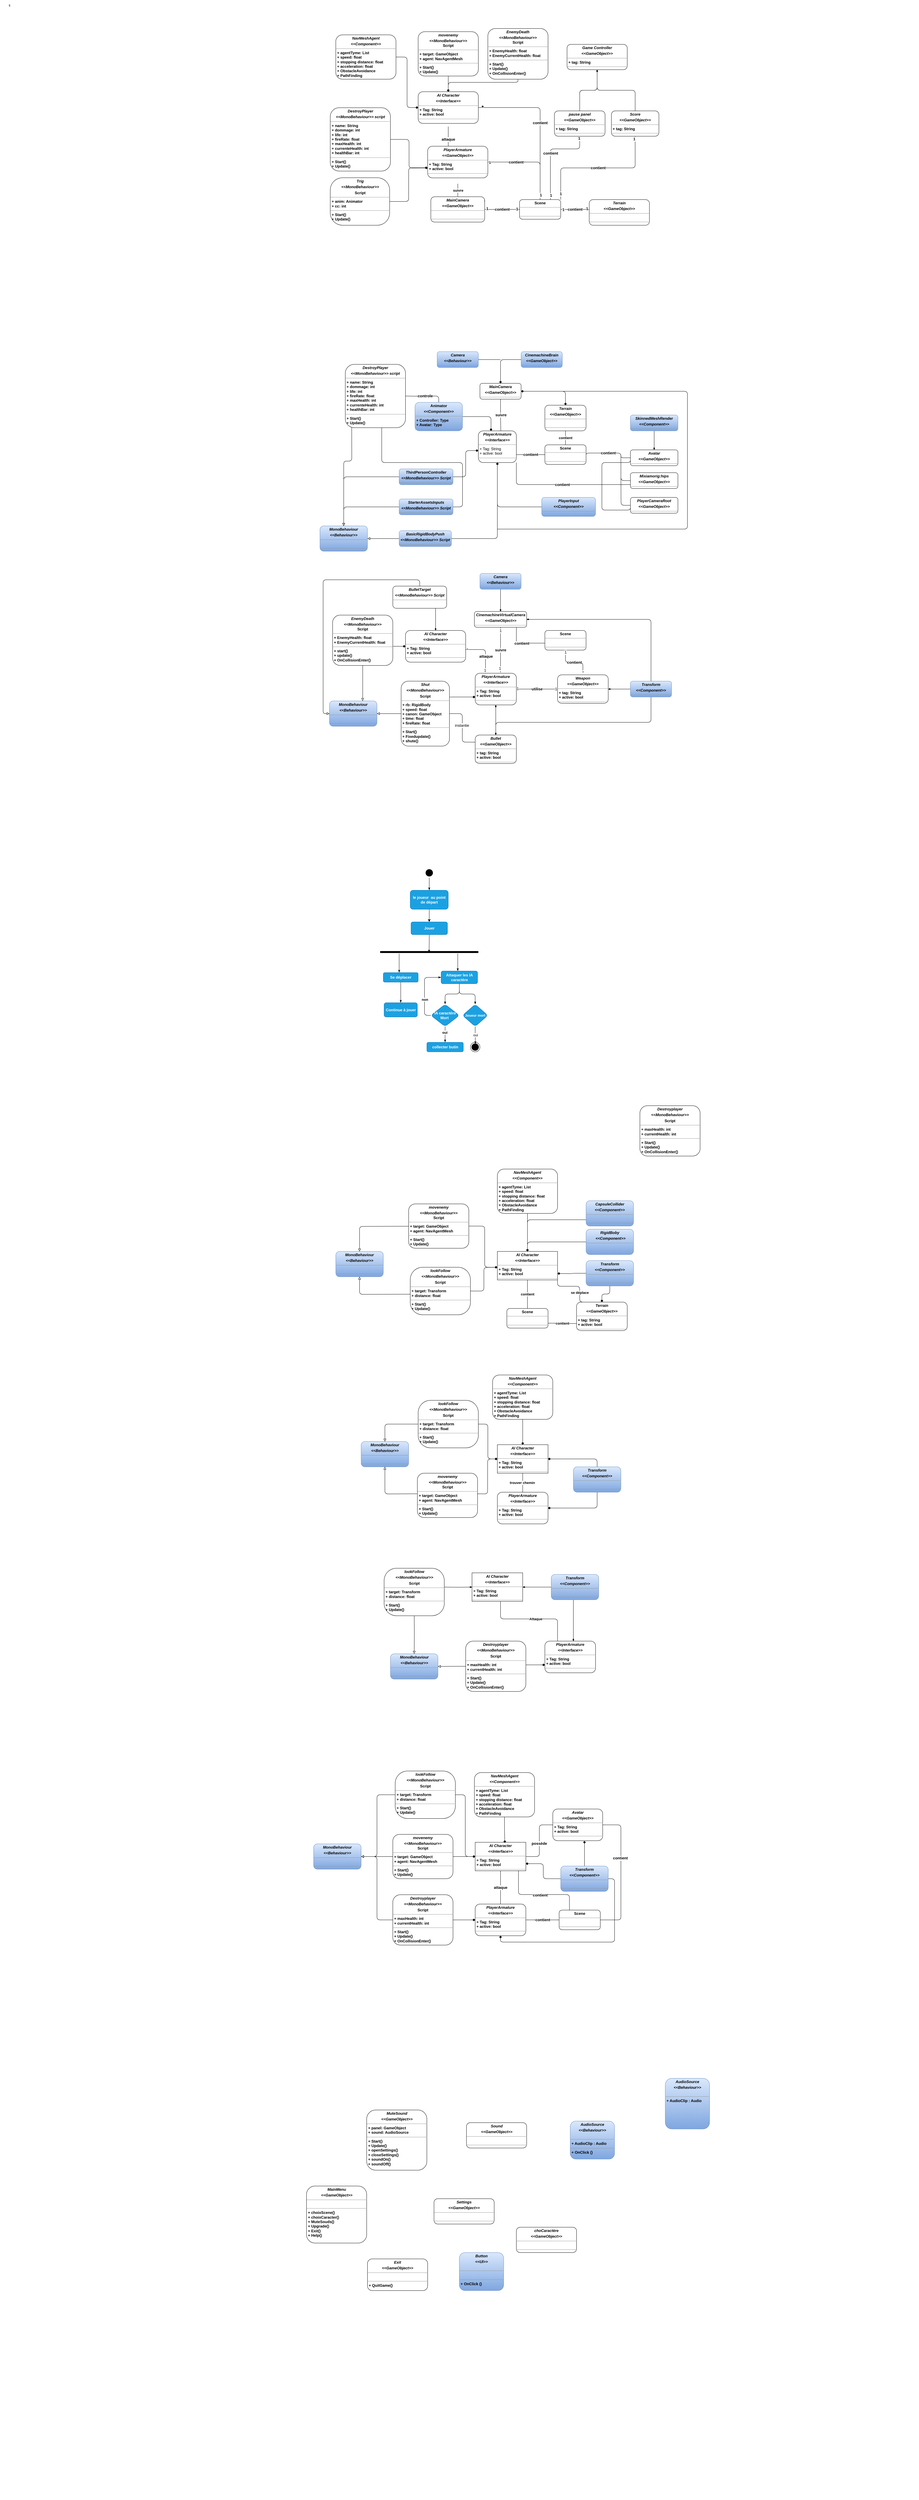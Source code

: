 <mxfile version="18.1.2" type="github" pages="2">
  <diagram name="Page-1" id="c4acf3e9-155e-7222-9cf6-157b1a14988f">
    <mxGraphModel dx="2738" dy="529" grid="1" gridSize="10" guides="1" tooltips="1" connect="1" arrows="1" fold="1" page="1" pageScale="1" pageWidth="850" pageHeight="1100" math="0" shadow="0">
      <root>
        <mxCell id="0" />
        <mxCell id="1" parent="0" />
        <mxCell id="17acba5748e5396b-1" value="ç" style="shape=umlFrame;rounded=1;shadow=0;comic=0;labelBackgroundColor=none;strokeWidth=1;fontFamily=Verdana;fontSize=10;align=center;fontStyle=1;swimlaneFillColor=default;strokeColor=none;labelBorderColor=none;fillColor=default;gradientColor=none;verticalAlign=middle;html=1;" parent="1" vertex="1">
          <mxGeometry x="-1320" y="50" width="2900" height="7890" as="geometry" />
        </mxCell>
        <mxCell id="VTFY2lhJQyV9ULb0k7AS-4" style="edgeStyle=orthogonalEdgeStyle;rounded=1;jumpSize=10;orthogonalLoop=1;jettySize=auto;html=1;startArrow=none;startFill=0;endArrow=diamond;endFill=1;startSize=6;entryX=0.5;entryY=0;entryDx=0;entryDy=0;" parent="1" source="5d2195bd80daf111-11" target="VTFY2lhJQyV9ULb0k7AS-13" edge="1">
          <mxGeometry relative="1" as="geometry">
            <mxPoint x="95" y="359.5" as="targetPoint" />
          </mxGeometry>
        </mxCell>
        <mxCell id="5d2195bd80daf111-11" value="&lt;p style=&quot;margin:0px;margin-top:4px;text-align:center;&quot;&gt;&lt;i&gt;&lt;span&gt;movenemy&lt;/span&gt;&lt;/i&gt;&lt;/p&gt;&lt;p style=&quot;margin:0px;margin-top:4px;text-align:center;&quot;&gt;&lt;span&gt;&lt;i&gt;&amp;lt;&amp;lt;MonoBehaviour&amp;gt;&amp;gt;&lt;/i&gt;&lt;br&gt;Script&lt;/span&gt;&lt;/p&gt;&lt;hr size=&quot;1&quot;&gt;&lt;p style=&quot;margin:0px;margin-left:4px;&quot;&gt;+ target: GameObject&lt;br&gt;+ agent: NavAgentMesh&lt;/p&gt;&lt;hr size=&quot;1&quot;&gt;&lt;p style=&quot;margin:0px;margin-left:4px;&quot;&gt;&lt;span style=&quot;background-color: initial;&quot;&gt;+ Start()&lt;/span&gt;&lt;br&gt;&lt;/p&gt;&lt;p style=&quot;margin:0px;margin-left:4px;&quot;&gt;+ Update()&lt;br&gt;&lt;/p&gt;" style="verticalAlign=top;align=left;overflow=fill;fontSize=12;fontFamily=Helvetica;html=1;rounded=1;shadow=0;comic=0;labelBackgroundColor=none;strokeWidth=1;fontStyle=1" parent="1" vertex="1">
          <mxGeometry y="150" width="190" height="140" as="geometry" />
        </mxCell>
        <mxCell id="VTFY2lhJQyV9ULb0k7AS-9" value="contient" style="edgeStyle=orthogonalEdgeStyle;rounded=1;jumpSize=10;orthogonalLoop=1;jettySize=auto;html=1;exitX=1;exitY=0.5;exitDx=0;exitDy=0;startArrow=none;startFill=0;endArrow=none;endFill=0;startSize=6;fontStyle=1;entryX=0;entryY=0.5;entryDx=0;entryDy=0;fontSize=12;" parent="1" source="VTFY2lhJQyV9ULb0k7AS-10" target="VTFY2lhJQyV9ULb0k7AS-8" edge="1">
          <mxGeometry relative="1" as="geometry">
            <mxPoint x="220" y="715.0" as="sourcePoint" />
            <mxPoint x="320" y="737.471" as="targetPoint" />
          </mxGeometry>
        </mxCell>
        <mxCell id="XhQ3UkatQ3D2uSe0STQg-146" value="1" style="edgeLabel;html=1;align=center;verticalAlign=middle;resizable=0;points=[];fontSize=12;fontColor=#000000;fontStyle=1" parent="VTFY2lhJQyV9ULb0k7AS-9" vertex="1" connectable="0">
          <mxGeometry x="-0.856" y="2" relative="1" as="geometry">
            <mxPoint as="offset" />
          </mxGeometry>
        </mxCell>
        <mxCell id="XhQ3UkatQ3D2uSe0STQg-147" value="1" style="edgeLabel;html=1;align=center;verticalAlign=middle;resizable=0;points=[];fontSize=12;fontColor=#000000;fontStyle=1" parent="VTFY2lhJQyV9ULb0k7AS-9" vertex="1" connectable="0">
          <mxGeometry x="0.845" y="1" relative="1" as="geometry">
            <mxPoint as="offset" />
          </mxGeometry>
        </mxCell>
        <mxCell id="VTFY2lhJQyV9ULb0k7AS-23" value="" style="edgeStyle=orthogonalEdgeStyle;rounded=1;jumpSize=10;orthogonalLoop=1;jettySize=auto;html=1;startArrow=diamondThin;startFill=1;endArrow=none;endFill=0;startSize=6;" parent="1" source="5d2195bd80daf111-15" target="VTFY2lhJQyV9ULb0k7AS-22" edge="1">
          <mxGeometry relative="1" as="geometry" />
        </mxCell>
        <mxCell id="VTFY2lhJQyV9ULb0k7AS-24" value="" style="edgeStyle=orthogonalEdgeStyle;rounded=1;jumpSize=10;orthogonalLoop=1;jettySize=auto;html=1;startArrow=diamondThin;startFill=1;endArrow=none;endFill=0;startSize=6;" parent="1" source="5d2195bd80daf111-15" target="VTFY2lhJQyV9ULb0k7AS-22" edge="1">
          <mxGeometry relative="1" as="geometry" />
        </mxCell>
        <mxCell id="VTFY2lhJQyV9ULb0k7AS-26" value="" style="edgeStyle=orthogonalEdgeStyle;rounded=1;jumpSize=10;orthogonalLoop=1;jettySize=auto;html=1;startArrow=diamondThin;startFill=1;endArrow=none;endFill=0;startSize=6;" parent="1" source="5d2195bd80daf111-15" target="VTFY2lhJQyV9ULb0k7AS-25" edge="1">
          <mxGeometry relative="1" as="geometry" />
        </mxCell>
        <mxCell id="5d2195bd80daf111-15" value="&lt;p style=&quot;margin:0px;margin-top:4px;text-align:center;&quot;&gt;&lt;i&gt;&lt;span&gt;Game Controller&lt;/span&gt;&lt;/i&gt;&lt;/p&gt;&lt;p style=&quot;margin:0px;margin-top:4px;text-align:center;&quot;&gt;&lt;i&gt;&lt;span&gt;&amp;lt;&amp;lt;GameObject&amp;gt;&amp;gt;&lt;/span&gt;&lt;/i&gt;&lt;br&gt;&lt;/p&gt;&lt;hr size=&quot;1&quot;&gt;&lt;p style=&quot;margin:0px;margin-left:4px;&quot;&gt;+ tag: String&lt;br&gt;&lt;/p&gt;&lt;hr size=&quot;1&quot;&gt;&lt;p style=&quot;margin:0px;margin-left:4px;&quot;&gt;&lt;br&gt;&lt;/p&gt;" style="verticalAlign=top;align=left;overflow=fill;fontSize=12;fontFamily=Helvetica;html=1;rounded=1;shadow=0;comic=0;labelBackgroundColor=none;strokeWidth=1;fontStyle=1" parent="1" vertex="1">
          <mxGeometry x="470" y="190" width="190" height="80" as="geometry" />
        </mxCell>
        <mxCell id="VTFY2lhJQyV9ULb0k7AS-3" style="edgeStyle=orthogonalEdgeStyle;rounded=1;jumpSize=10;orthogonalLoop=1;jettySize=auto;html=1;exitX=1;exitY=0.5;exitDx=0;exitDy=0;startArrow=none;startFill=0;endArrow=diamond;endFill=1;startSize=6;" parent="1" source="5d2195bd80daf111-18" edge="1">
          <mxGeometry relative="1" as="geometry">
            <mxPoint x="30" y="580" as="targetPoint" />
          </mxGeometry>
        </mxCell>
        <mxCell id="5d2195bd80daf111-18" value="&lt;p style=&quot;margin:0px;margin-top:4px;text-align:center;&quot;&gt;&lt;i&gt;&lt;span&gt;DestroyPlayer&lt;/span&gt;&lt;/i&gt;&lt;/p&gt;&lt;p style=&quot;margin:0px;margin-top:4px;text-align:center;&quot;&gt;&lt;span&gt;&lt;i&gt;&amp;lt;&amp;lt;MonoBehaviour&amp;gt;&amp;gt; script&lt;/i&gt;&lt;br&gt;&lt;/span&gt;&lt;/p&gt;&lt;hr size=&quot;1&quot;&gt;&lt;p style=&quot;margin:0px;margin-left:4px;&quot;&gt;+ name: String&lt;br&gt;+ dommage: int&lt;/p&gt;&lt;p style=&quot;margin:0px;margin-left:4px;&quot;&gt;+ life: int&lt;/p&gt;&lt;p style=&quot;margin:0px;margin-left:4px;&quot;&gt;+ fireRate: float&lt;/p&gt;&lt;p style=&quot;margin:0px;margin-left:4px;&quot;&gt;+ maxHealth: int&lt;/p&gt;&lt;p style=&quot;margin:0px;margin-left:4px;&quot;&gt;+ currenteHealth: int&lt;/p&gt;&lt;p style=&quot;margin:0px;margin-left:4px;&quot;&gt;+ healthBar: int&lt;/p&gt;&lt;hr size=&quot;1&quot;&gt;&lt;p style=&quot;margin:0px;margin-left:4px;&quot;&gt;+ Start()&lt;br&gt;+ Update()&lt;/p&gt;" style="verticalAlign=top;align=left;overflow=fill;fontSize=12;fontFamily=Helvetica;html=1;rounded=1;shadow=0;comic=0;labelBackgroundColor=none;strokeWidth=1;glass=0;fontStyle=1" parent="1" vertex="1">
          <mxGeometry x="-277.5" y="390" width="190" height="200" as="geometry" />
        </mxCell>
        <mxCell id="VTFY2lhJQyV9ULb0k7AS-5" value="attaque" style="edgeStyle=orthogonalEdgeStyle;rounded=1;jumpSize=10;orthogonalLoop=1;jettySize=auto;html=1;exitX=0.5;exitY=1;exitDx=0;exitDy=0;startArrow=none;startFill=0;endArrow=none;endFill=0;startSize=6;fontStyle=1;fontSize=12;" parent="1" edge="1">
          <mxGeometry relative="1" as="geometry">
            <mxPoint x="95" y="449.5" as="sourcePoint" />
            <mxPoint x="95" y="530" as="targetPoint" />
          </mxGeometry>
        </mxCell>
        <mxCell id="VTFY2lhJQyV9ULb0k7AS-2" style="edgeStyle=orthogonalEdgeStyle;rounded=1;jumpSize=10;orthogonalLoop=1;jettySize=auto;html=1;startArrow=none;startFill=0;endArrow=diamond;endFill=1;startSize=6;entryX=0;entryY=0.5;entryDx=0;entryDy=0;exitX=1;exitY=0.5;exitDx=0;exitDy=0;" parent="1" source="XhQ3UkatQ3D2uSe0STQg-105" target="VTFY2lhJQyV9ULb0k7AS-13" edge="1">
          <mxGeometry relative="1" as="geometry">
            <mxPoint x="-60" y="390.0" as="sourcePoint" />
            <mxPoint y="404.5" as="targetPoint" />
          </mxGeometry>
        </mxCell>
        <mxCell id="VTFY2lhJQyV9ULb0k7AS-6" value="suivre" style="edgeStyle=orthogonalEdgeStyle;rounded=1;jumpSize=10;orthogonalLoop=1;jettySize=auto;html=1;startArrow=none;startFill=0;endArrow=none;endFill=0;startSize=6;fontStyle=1;entryX=0.5;entryY=0;entryDx=0;entryDy=0;" parent="1" target="VTFY2lhJQyV9ULb0k7AS-10" edge="1">
          <mxGeometry relative="1" as="geometry">
            <mxPoint x="125" y="630" as="sourcePoint" />
            <mxPoint x="125" y="692" as="targetPoint" />
          </mxGeometry>
        </mxCell>
        <mxCell id="VTFY2lhJQyV9ULb0k7AS-16" value="contient" style="edgeStyle=orthogonalEdgeStyle;rounded=1;jumpSize=10;orthogonalLoop=1;jettySize=auto;html=1;entryX=0;entryY=0.383;entryDx=0;entryDy=0;startArrow=none;startFill=0;endArrow=none;endFill=0;startSize=6;fontStyle=1;entryPerimeter=0;fontSize=12;" parent="1" source="VTFY2lhJQyV9ULb0k7AS-8" target="VTFY2lhJQyV9ULb0k7AS-15" edge="1">
          <mxGeometry relative="1" as="geometry" />
        </mxCell>
        <mxCell id="XhQ3UkatQ3D2uSe0STQg-148" value="1" style="edgeLabel;html=1;align=center;verticalAlign=middle;resizable=0;points=[];fontSize=12;fontColor=#000000;fontStyle=1" parent="VTFY2lhJQyV9ULb0k7AS-16" vertex="1" connectable="0">
          <mxGeometry x="-0.837" y="-1" relative="1" as="geometry">
            <mxPoint as="offset" />
          </mxGeometry>
        </mxCell>
        <mxCell id="XhQ3UkatQ3D2uSe0STQg-149" value="1" style="edgeLabel;html=1;align=center;verticalAlign=middle;resizable=0;points=[];fontSize=12;fontColor=#000000;fontStyle=1" parent="VTFY2lhJQyV9ULb0k7AS-16" vertex="1" connectable="0">
          <mxGeometry x="0.837" y="2" relative="1" as="geometry">
            <mxPoint as="offset" />
          </mxGeometry>
        </mxCell>
        <mxCell id="VTFY2lhJQyV9ULb0k7AS-8" value="&lt;p style=&quot;margin:0px;margin-top:4px;text-align:center;&quot;&gt;&lt;span&gt;Scene&lt;/span&gt;&lt;/p&gt;&lt;hr size=&quot;1&quot;&gt;&lt;p style=&quot;margin:0px;margin-left:4px;&quot;&gt;&lt;br&gt;&lt;/p&gt;&lt;hr size=&quot;1&quot;&gt;&lt;p style=&quot;margin:0px;margin-left:4px;&quot;&gt;&lt;br&gt;&lt;/p&gt;&lt;p style=&quot;margin:0px;margin-left:4px;&quot;&gt;&lt;br&gt;&lt;/p&gt;" style="verticalAlign=top;align=left;overflow=fill;fontSize=12;fontFamily=Helvetica;html=1;rounded=1;glass=0;fontStyle=1" parent="1" vertex="1">
          <mxGeometry x="320" y="680" width="130" height="62" as="geometry" />
        </mxCell>
        <mxCell id="VTFY2lhJQyV9ULb0k7AS-10" value="&lt;p style=&quot;margin:0px;margin-top:4px;text-align:center;&quot;&gt;&lt;i style=&quot;background-color: initial;&quot;&gt;&lt;span&gt;MainCamera&lt;/span&gt;&lt;/i&gt;&lt;/p&gt;&lt;p style=&quot;margin:0px;margin-top:4px;text-align:center;&quot;&gt;&lt;i style=&quot;background-color: initial;&quot;&gt;&lt;span&gt;&amp;lt;&amp;lt;GameObject&amp;gt;&amp;gt;&lt;/span&gt;&lt;/i&gt;&lt;br&gt;&lt;/p&gt;&lt;hr size=&quot;1&quot;&gt;&lt;p style=&quot;margin:0px;margin-left:4px;&quot;&gt;&lt;br&gt;&lt;/p&gt;&lt;hr size=&quot;1&quot;&gt;&lt;p style=&quot;margin:0px;margin-left:4px;&quot;&gt;&lt;br&gt;&lt;/p&gt;&lt;p style=&quot;margin:0px;margin-left:4px;&quot;&gt;&lt;br&gt;&lt;/p&gt;" style="verticalAlign=top;align=left;overflow=fill;fontSize=12;fontFamily=Helvetica;html=1;rounded=1;glass=0;fontStyle=1" parent="1" vertex="1">
          <mxGeometry x="40" y="671" width="170" height="80" as="geometry" />
        </mxCell>
        <mxCell id="VTFY2lhJQyV9ULb0k7AS-17" value="contient" style="edgeStyle=orthogonalEdgeStyle;rounded=1;jumpSize=10;orthogonalLoop=1;jettySize=auto;html=1;startArrow=none;startFill=0;endArrow=none;endFill=0;startSize=6;fontStyle=1;fontSize=12;" parent="1" source="VTFY2lhJQyV9ULb0k7AS-12" target="VTFY2lhJQyV9ULb0k7AS-8" edge="1">
          <mxGeometry x="-0.365" relative="1" as="geometry">
            <mxPoint x="-1" as="offset" />
          </mxGeometry>
        </mxCell>
        <mxCell id="XhQ3UkatQ3D2uSe0STQg-141" value="1" style="edgeLabel;html=1;align=center;verticalAlign=middle;resizable=0;points=[];fontSize=11;fontColor=#000000;fontStyle=1" parent="VTFY2lhJQyV9ULb0k7AS-17" vertex="1" connectable="0">
          <mxGeometry x="-0.962" y="-1" relative="1" as="geometry">
            <mxPoint as="offset" />
          </mxGeometry>
        </mxCell>
        <mxCell id="VTFY2lhJQyV9ULb0k7AS-12" value="&lt;p style=&quot;margin:0px;margin-top:4px;text-align:center;&quot;&gt;&lt;i&gt;&lt;span&gt;PlayerArmature&lt;/span&gt;&lt;/i&gt;&lt;/p&gt;&lt;p style=&quot;margin:0px;margin-top:4px;text-align:center;&quot;&gt;&lt;i&gt;&lt;span&gt;&amp;lt;&amp;lt;GameObject&amp;gt;&amp;gt;&lt;/span&gt;&lt;/i&gt;&lt;br&gt;&lt;/p&gt;&lt;hr size=&quot;1&quot;&gt;&lt;p style=&quot;margin:0px;margin-left:4px;&quot;&gt;+ Tag: String&lt;br&gt;&lt;/p&gt;&lt;p style=&quot;margin:0px;margin-left:4px;&quot;&gt;+ active: bool&lt;/p&gt;&lt;hr size=&quot;1&quot;&gt;&lt;p style=&quot;margin:0px;margin-left:4px;&quot;&gt;&lt;br&gt;&lt;/p&gt;&lt;p style=&quot;margin:0px;margin-left:4px;&quot;&gt;&lt;br&gt;&lt;/p&gt;" style="verticalAlign=top;align=left;overflow=fill;fontSize=12;fontFamily=Helvetica;html=1;rounded=1;glass=0;fontStyle=1" parent="1" vertex="1">
          <mxGeometry x="30" y="511.5" width="190" height="100" as="geometry" />
        </mxCell>
        <mxCell id="VTFY2lhJQyV9ULb0k7AS-18" value="contient" style="edgeStyle=orthogonalEdgeStyle;rounded=1;jumpSize=10;orthogonalLoop=1;jettySize=auto;html=1;exitX=1;exitY=0.5;exitDx=0;exitDy=0;startArrow=none;startFill=0;endArrow=none;endFill=0;startSize=6;fontStyle=1;fontSize=12;" parent="1" source="VTFY2lhJQyV9ULb0k7AS-13" target="VTFY2lhJQyV9ULb0k7AS-8" edge="1">
          <mxGeometry relative="1" as="geometry">
            <mxPoint x="400" y="680" as="targetPoint" />
          </mxGeometry>
        </mxCell>
        <mxCell id="XhQ3UkatQ3D2uSe0STQg-139" value="*" style="edgeLabel;html=1;align=center;verticalAlign=middle;resizable=0;points=[];fontSize=18;fontColor=#000000;fontStyle=1" parent="VTFY2lhJQyV9ULb0k7AS-18" vertex="1" connectable="0">
          <mxGeometry x="-0.948" relative="1" as="geometry">
            <mxPoint as="offset" />
          </mxGeometry>
        </mxCell>
        <mxCell id="XhQ3UkatQ3D2uSe0STQg-140" value="1" style="edgeLabel;html=1;align=center;verticalAlign=middle;resizable=0;points=[];fontSize=12;fontColor=#000000;fontStyle=1" parent="VTFY2lhJQyV9ULb0k7AS-18" vertex="1" connectable="0">
          <mxGeometry x="0.94" y="2" relative="1" as="geometry">
            <mxPoint as="offset" />
          </mxGeometry>
        </mxCell>
        <mxCell id="VTFY2lhJQyV9ULb0k7AS-13" value="&lt;p style=&quot;margin:0px;margin-top:4px;text-align:center;&quot;&gt;&lt;span&gt;&lt;i&gt;AI Character&lt;/i&gt;&lt;/span&gt;&lt;br&gt;&lt;/p&gt;&lt;p style=&quot;margin:0px;margin-top:4px;text-align:center;&quot;&gt;&lt;i&gt;&lt;span&gt;&amp;lt;&amp;lt;Interface&amp;gt;&amp;gt;&lt;/span&gt;&lt;/i&gt;&lt;br&gt;&lt;/p&gt;&lt;hr size=&quot;1&quot;&gt;&lt;p style=&quot;margin:0px;margin-left:4px;&quot;&gt;+ Tag: String&lt;br&gt;&lt;/p&gt;&lt;p style=&quot;margin:0px;margin-left:4px;&quot;&gt;+ active: bool&lt;/p&gt;&lt;hr size=&quot;1&quot;&gt;&lt;p style=&quot;margin:0px;margin-left:4px;&quot;&gt;&lt;br&gt;&lt;/p&gt;&lt;p style=&quot;margin:0px;margin-left:4px;&quot;&gt;&lt;br&gt;&lt;/p&gt;" style="verticalAlign=top;align=left;overflow=fill;fontSize=12;fontFamily=Helvetica;html=1;rounded=1;glass=0;fontStyle=1" parent="1" vertex="1">
          <mxGeometry y="339.5" width="190" height="100" as="geometry" />
        </mxCell>
        <mxCell id="VTFY2lhJQyV9ULb0k7AS-14" style="edgeStyle=orthogonalEdgeStyle;rounded=1;jumpSize=10;orthogonalLoop=1;jettySize=auto;html=1;exitX=1;exitY=0.25;exitDx=0;exitDy=0;entryX=0.997;entryY=0.125;entryDx=0;entryDy=0;entryPerimeter=0;startArrow=none;startFill=0;endArrow=none;endFill=0;startSize=6;" parent="1" source="VTFY2lhJQyV9ULb0k7AS-10" target="VTFY2lhJQyV9ULb0k7AS-10" edge="1">
          <mxGeometry relative="1" as="geometry" />
        </mxCell>
        <mxCell id="VTFY2lhJQyV9ULb0k7AS-15" value="&lt;p style=&quot;margin:0px;margin-top:4px;text-align:center;&quot;&gt;&lt;i&gt;&lt;span&gt;Terrain&lt;/span&gt;&lt;/i&gt;&lt;/p&gt;&lt;p style=&quot;margin:0px;margin-top:4px;text-align:center;&quot;&gt;&lt;i&gt;&lt;span&gt;&amp;lt;&amp;lt;GameObject&amp;gt;&amp;gt;&lt;/span&gt;&lt;/i&gt;&lt;br&gt;&lt;/p&gt;&lt;hr size=&quot;1&quot;&gt;&lt;p style=&quot;margin:0px;margin-left:4px;&quot;&gt;&lt;br&gt;&lt;/p&gt;&lt;hr size=&quot;1&quot;&gt;&lt;p style=&quot;margin:0px;margin-left:4px;&quot;&gt;&lt;br&gt;&lt;/p&gt;" style="verticalAlign=top;align=left;overflow=fill;fontSize=12;fontFamily=Helvetica;html=1;rounded=1;glass=0;fontStyle=1" parent="1" vertex="1">
          <mxGeometry x="540" y="680" width="190" height="81" as="geometry" />
        </mxCell>
        <mxCell id="VTFY2lhJQyV9ULb0k7AS-27" value="contient" style="edgeStyle=orthogonalEdgeStyle;rounded=1;jumpSize=10;orthogonalLoop=1;jettySize=auto;html=1;exitX=0.5;exitY=1;exitDx=0;exitDy=0;entryX=0.75;entryY=0;entryDx=0;entryDy=0;startArrow=none;startFill=0;endArrow=none;endFill=0;startSize=6;fontStyle=1;fontSize=12;" parent="1" source="VTFY2lhJQyV9ULb0k7AS-22" target="VTFY2lhJQyV9ULb0k7AS-8" edge="1">
          <mxGeometry relative="1" as="geometry">
            <Array as="points">
              <mxPoint x="510" y="520" />
              <mxPoint x="418" y="520" />
            </Array>
          </mxGeometry>
        </mxCell>
        <mxCell id="XhQ3UkatQ3D2uSe0STQg-142" value="1" style="edgeLabel;html=1;align=center;verticalAlign=middle;resizable=0;points=[];fontSize=12;fontColor=#000000;fontStyle=1" parent="VTFY2lhJQyV9ULb0k7AS-27" vertex="1" connectable="0">
          <mxGeometry x="0.907" y="1" relative="1" as="geometry">
            <mxPoint as="offset" />
          </mxGeometry>
        </mxCell>
        <mxCell id="XhQ3UkatQ3D2uSe0STQg-143" value="1" style="edgeLabel;html=1;align=center;verticalAlign=middle;resizable=0;points=[];fontSize=12;fontColor=#000000;fontStyle=1" parent="VTFY2lhJQyV9ULb0k7AS-27" vertex="1" connectable="0">
          <mxGeometry x="-0.951" y="-2" relative="1" as="geometry">
            <mxPoint as="offset" />
          </mxGeometry>
        </mxCell>
        <mxCell id="VTFY2lhJQyV9ULb0k7AS-22" value="&lt;p style=&quot;margin:0px;margin-top:4px;text-align:center;&quot;&gt;&lt;i style=&quot;background-color: initial;&quot;&gt;&lt;span&gt;pause panel&lt;/span&gt;&lt;/i&gt;&lt;/p&gt;&lt;p style=&quot;margin:0px;margin-top:4px;text-align:center;&quot;&gt;&lt;i style=&quot;background-color: initial;&quot;&gt;&lt;span&gt;&amp;lt;&amp;lt;GameObject&amp;gt;&amp;gt;&lt;/span&gt;&lt;/i&gt;&lt;br&gt;&lt;/p&gt;&lt;hr size=&quot;1&quot;&gt;&lt;p style=&quot;margin:0px;margin-left:4px;&quot;&gt;+ tag: String&lt;br&gt;&lt;/p&gt;&lt;hr size=&quot;1&quot;&gt;&lt;p style=&quot;margin:0px;margin-left:4px;&quot;&gt;&lt;br&gt;&lt;/p&gt;" style="verticalAlign=top;align=left;overflow=fill;fontSize=12;fontFamily=Helvetica;html=1;rounded=1;shadow=0;comic=0;labelBackgroundColor=none;strokeWidth=1;fontStyle=1" parent="1" vertex="1">
          <mxGeometry x="430" y="400" width="160" height="80" as="geometry" />
        </mxCell>
        <mxCell id="VTFY2lhJQyV9ULb0k7AS-28" value="contient" style="edgeStyle=orthogonalEdgeStyle;rounded=1;jumpSize=10;orthogonalLoop=1;jettySize=auto;html=1;exitX=0.5;exitY=1;exitDx=0;exitDy=0;entryX=1;entryY=0;entryDx=0;entryDy=0;startArrow=none;startFill=0;endArrow=none;endFill=0;startSize=6;fontStyle=1;fontSize=12;" parent="1" source="VTFY2lhJQyV9ULb0k7AS-25" target="VTFY2lhJQyV9ULb0k7AS-8" edge="1">
          <mxGeometry relative="1" as="geometry" />
        </mxCell>
        <mxCell id="XhQ3UkatQ3D2uSe0STQg-144" value="1" style="edgeLabel;html=1;align=center;verticalAlign=middle;resizable=0;points=[];fontSize=12;fontColor=#000000;fontStyle=1" parent="VTFY2lhJQyV9ULb0k7AS-28" vertex="1" connectable="0">
          <mxGeometry x="-0.958" y="-3" relative="1" as="geometry">
            <mxPoint as="offset" />
          </mxGeometry>
        </mxCell>
        <mxCell id="XhQ3UkatQ3D2uSe0STQg-145" value="1" style="edgeLabel;html=1;align=center;verticalAlign=middle;resizable=0;points=[];fontSize=12;fontColor=#000000;fontStyle=1" parent="VTFY2lhJQyV9ULb0k7AS-28" vertex="1" connectable="0">
          <mxGeometry x="0.915" relative="1" as="geometry">
            <mxPoint as="offset" />
          </mxGeometry>
        </mxCell>
        <mxCell id="VTFY2lhJQyV9ULb0k7AS-25" value="&lt;p style=&quot;margin:0px;margin-top:4px;text-align:center;&quot;&gt;&lt;i style=&quot;background-color: initial;&quot;&gt;&lt;span&gt;Score&lt;/span&gt;&lt;/i&gt;&lt;/p&gt;&lt;p style=&quot;margin:0px;margin-top:4px;text-align:center;&quot;&gt;&lt;i style=&quot;background-color: initial;&quot;&gt;&lt;span&gt;&amp;lt;&amp;lt;GameObject&amp;gt;&amp;gt;&lt;/span&gt;&lt;/i&gt;&lt;br&gt;&lt;/p&gt;&lt;hr size=&quot;1&quot;&gt;&lt;p style=&quot;margin:0px;margin-left:4px;&quot;&gt;+ tag: String&lt;br&gt;&lt;/p&gt;&lt;hr size=&quot;1&quot;&gt;&lt;p style=&quot;margin:0px;margin-left:4px;&quot;&gt;&lt;br&gt;&lt;/p&gt;" style="verticalAlign=top;align=left;overflow=fill;fontSize=12;fontFamily=Helvetica;html=1;rounded=1;shadow=0;comic=0;labelBackgroundColor=none;strokeWidth=1;fontStyle=1" parent="1" vertex="1">
          <mxGeometry x="610" y="400" width="150" height="80" as="geometry" />
        </mxCell>
        <mxCell id="VTFY2lhJQyV9ULb0k7AS-62" style="edgeStyle=orthogonalEdgeStyle;rounded=1;jumpSize=10;orthogonalLoop=1;jettySize=auto;html=1;exitX=0;exitY=0.5;exitDx=0;exitDy=0;entryX=0.5;entryY=1;entryDx=0;entryDy=0;startArrow=none;startFill=0;endArrow=diamond;endFill=1;startSize=6;" parent="1" source="VTFY2lhJQyV9ULb0k7AS-29" target="VTFY2lhJQyV9ULb0k7AS-39" edge="1">
          <mxGeometry relative="1" as="geometry" />
        </mxCell>
        <mxCell id="VTFY2lhJQyV9ULb0k7AS-29" value="&lt;p style=&quot;margin:0px;margin-top:4px;text-align:center;&quot;&gt;&lt;i&gt;PlayerInput&lt;/i&gt;&lt;/p&gt;&lt;p style=&quot;margin:0px;margin-top:4px;text-align:center;&quot;&gt;&lt;i&gt;&amp;lt;&amp;lt;Component&amp;gt;&amp;gt;&lt;/i&gt;&lt;/p&gt;&lt;hr size=&quot;1&quot;&gt;&lt;p style=&quot;margin:0px;margin-left:4px;&quot;&gt;&lt;br&gt;&lt;br&gt;&lt;/p&gt;&lt;hr size=&quot;1&quot;&gt;&lt;p style=&quot;margin:0px;margin-left:4px;&quot;&gt;&lt;br&gt;&lt;/p&gt;" style="verticalAlign=top;align=left;overflow=fill;fontSize=12;fontFamily=Helvetica;html=1;rounded=1;shadow=0;glass=0;fontStyle=1;fillColor=#dae8fc;strokeColor=#6c8ebf;gradientColor=#7ea6e0;" parent="1" vertex="1">
          <mxGeometry x="390" y="1620" width="170" height="60" as="geometry" />
        </mxCell>
        <mxCell id="VTFY2lhJQyV9ULb0k7AS-30" value="&lt;p style=&quot;margin:0px;margin-top:4px;text-align:center;&quot;&gt;&lt;i&gt;MonoBehaviour&lt;/i&gt;&lt;i&gt;&lt;br&gt;&lt;/i&gt;&lt;/p&gt;&lt;p style=&quot;margin:0px;margin-top:4px;text-align:center;&quot;&gt;&lt;i&gt;&amp;lt;&amp;lt;Behaviour&amp;gt;&amp;gt;&lt;/i&gt;&lt;br&gt;&lt;/p&gt;&lt;hr size=&quot;1&quot;&gt;&lt;p style=&quot;margin:0px;margin-left:4px;&quot;&gt;&lt;br&gt;&lt;/p&gt;&lt;hr size=&quot;1&quot;&gt;&lt;p style=&quot;margin:0px;margin-left:4px;&quot;&gt;&lt;br&gt;&lt;/p&gt;" style="verticalAlign=top;align=left;overflow=fill;fontSize=12;fontFamily=Helvetica;html=1;rounded=1;shadow=0;glass=0;fontStyle=1;fillColor=#dae8fc;gradientColor=#7ea6e0;strokeColor=#6c8ebf;" parent="1" vertex="1">
          <mxGeometry x="-310" y="1710" width="150" height="80" as="geometry" />
        </mxCell>
        <mxCell id="VTFY2lhJQyV9ULb0k7AS-40" style="edgeStyle=orthogonalEdgeStyle;rounded=1;jumpSize=10;orthogonalLoop=1;jettySize=auto;html=1;exitX=0;exitY=0.5;exitDx=0;exitDy=0;entryX=0.5;entryY=0;entryDx=0;entryDy=0;startArrow=none;startFill=0;endArrow=block;endFill=0;startSize=6;" parent="1" target="VTFY2lhJQyV9ULb0k7AS-30" edge="1">
          <mxGeometry relative="1" as="geometry">
            <mxPoint x="-210" y="1300.0" as="sourcePoint" />
          </mxGeometry>
        </mxCell>
        <mxCell id="VTFY2lhJQyV9ULb0k7AS-47" style="edgeStyle=orthogonalEdgeStyle;rounded=1;jumpSize=10;orthogonalLoop=1;jettySize=auto;html=1;entryX=1;entryY=0.5;entryDx=0;entryDy=0;startArrow=none;startFill=0;endArrow=none;endFill=0;startSize=6;" parent="1" target="VTFY2lhJQyV9ULb0k7AS-36" edge="1">
          <mxGeometry relative="1" as="geometry">
            <mxPoint x="-115" y="1400" as="sourcePoint" />
            <Array as="points">
              <mxPoint x="-115" y="1510" />
              <mxPoint x="140" y="1510" />
              <mxPoint x="140" y="1650" />
            </Array>
          </mxGeometry>
        </mxCell>
        <mxCell id="VTFY2lhJQyV9ULb0k7AS-60" value="controle" style="edgeStyle=orthogonalEdgeStyle;rounded=1;jumpSize=10;orthogonalLoop=1;jettySize=auto;html=1;exitX=1;exitY=0.5;exitDx=0;exitDy=0;entryX=0.5;entryY=0;entryDx=0;entryDy=0;startArrow=none;startFill=0;endArrow=none;endFill=0;startSize=6;fontStyle=1;fontSize=12;" parent="1" target="VTFY2lhJQyV9ULb0k7AS-59" edge="1">
          <mxGeometry relative="1" as="geometry">
            <mxPoint x="-40" y="1300.0" as="sourcePoint" />
          </mxGeometry>
        </mxCell>
        <mxCell id="VTFY2lhJQyV9ULb0k7AS-44" style="edgeStyle=orthogonalEdgeStyle;rounded=1;jumpSize=10;orthogonalLoop=1;jettySize=auto;html=1;exitX=0;exitY=0.5;exitDx=0;exitDy=0;entryX=0.5;entryY=0;entryDx=0;entryDy=0;startArrow=none;startFill=0;endArrow=block;endFill=0;startSize=6;" parent="1" source="VTFY2lhJQyV9ULb0k7AS-34" target="VTFY2lhJQyV9ULb0k7AS-30" edge="1">
          <mxGeometry relative="1" as="geometry" />
        </mxCell>
        <mxCell id="VTFY2lhJQyV9ULb0k7AS-53" style="edgeStyle=orthogonalEdgeStyle;rounded=1;jumpSize=10;orthogonalLoop=1;jettySize=auto;html=1;exitX=1;exitY=0.5;exitDx=0;exitDy=0;entryX=-0.003;entryY=0.622;entryDx=0;entryDy=0;entryPerimeter=0;startArrow=none;startFill=0;endArrow=diamond;endFill=1;startSize=6;" parent="1" source="VTFY2lhJQyV9ULb0k7AS-34" target="VTFY2lhJQyV9ULb0k7AS-39" edge="1">
          <mxGeometry relative="1" as="geometry" />
        </mxCell>
        <mxCell id="VTFY2lhJQyV9ULb0k7AS-34" value="&lt;p style=&quot;margin:0px;margin-top:4px;text-align:center;&quot;&gt;&lt;i&gt;ThirdPersonController&lt;/i&gt;&lt;i&gt;&lt;br&gt;&lt;/i&gt;&lt;/p&gt;&lt;p style=&quot;margin:0px;margin-top:4px;text-align:center;&quot;&gt;&lt;i&gt;&amp;lt;&amp;lt;&lt;/i&gt;&lt;i&gt;MonoBehaviour&lt;/i&gt;&lt;i&gt;&amp;gt;&amp;gt; Script&lt;/i&gt;&lt;br&gt;&lt;/p&gt;&lt;hr size=&quot;1&quot;&gt;&lt;p style=&quot;margin:0px;margin-left:4px;&quot;&gt;&lt;br&gt;&lt;/p&gt;&lt;hr size=&quot;1&quot;&gt;&lt;p style=&quot;margin:0px;margin-left:4px;&quot;&gt;&lt;br&gt;&lt;/p&gt;" style="verticalAlign=top;align=left;overflow=fill;fontSize=12;fontFamily=Helvetica;html=1;rounded=1;shadow=0;glass=0;fontStyle=1;fillColor=#dae8fc;gradientColor=#7ea6e0;strokeColor=#6c8ebf;" parent="1" vertex="1">
          <mxGeometry x="-60" y="1530" width="170" height="50" as="geometry" />
        </mxCell>
        <mxCell id="VTFY2lhJQyV9ULb0k7AS-46" style="edgeStyle=orthogonalEdgeStyle;rounded=1;jumpSize=10;orthogonalLoop=1;jettySize=auto;html=1;exitX=0;exitY=0.5;exitDx=0;exitDy=0;entryX=0.5;entryY=0;entryDx=0;entryDy=0;startArrow=none;startFill=0;endArrow=block;endFill=0;startSize=6;" parent="1" source="VTFY2lhJQyV9ULb0k7AS-36" target="VTFY2lhJQyV9ULb0k7AS-30" edge="1">
          <mxGeometry relative="1" as="geometry" />
        </mxCell>
        <mxCell id="VTFY2lhJQyV9ULb0k7AS-36" value="&lt;p style=&quot;margin:0px;margin-top:4px;text-align:center;&quot;&gt;&lt;i&gt;StarterAssetsInputs&lt;/i&gt;&lt;i&gt;&lt;br&gt;&lt;/i&gt;&lt;/p&gt;&lt;p style=&quot;margin:0px;margin-top:4px;text-align:center;&quot;&gt;&lt;i&gt;&amp;lt;&amp;lt;&lt;/i&gt;&lt;i&gt;MonoBehaviour&lt;/i&gt;&lt;i&gt;&amp;gt;&amp;gt; Script&lt;/i&gt;&lt;br&gt;&lt;/p&gt;&lt;hr size=&quot;1&quot;&gt;&lt;p style=&quot;margin:0px;margin-left:4px;&quot;&gt;&lt;br&gt;&lt;/p&gt;&lt;hr size=&quot;1&quot;&gt;&lt;p style=&quot;margin:0px;margin-left:4px;&quot;&gt;&lt;br&gt;&lt;/p&gt;" style="verticalAlign=top;align=left;overflow=fill;fontSize=12;fontFamily=Helvetica;html=1;rounded=1;shadow=0;glass=0;fontStyle=1;fillColor=#dae8fc;gradientColor=#7ea6e0;strokeColor=#6c8ebf;" parent="1" vertex="1">
          <mxGeometry x="-60" y="1625" width="170" height="50" as="geometry" />
        </mxCell>
        <mxCell id="VTFY2lhJQyV9ULb0k7AS-50" style="edgeStyle=orthogonalEdgeStyle;rounded=1;jumpSize=10;orthogonalLoop=1;jettySize=auto;html=1;startArrow=none;startFill=0;endArrow=block;endFill=0;startSize=6;" parent="1" source="VTFY2lhJQyV9ULb0k7AS-37" target="VTFY2lhJQyV9ULb0k7AS-30" edge="1">
          <mxGeometry relative="1" as="geometry" />
        </mxCell>
        <mxCell id="VTFY2lhJQyV9ULb0k7AS-51" style="edgeStyle=orthogonalEdgeStyle;rounded=1;jumpSize=10;orthogonalLoop=1;jettySize=auto;html=1;exitX=1;exitY=0.5;exitDx=0;exitDy=0;entryX=0.5;entryY=1;entryDx=0;entryDy=0;startArrow=none;startFill=0;endArrow=diamond;endFill=1;startSize=6;" parent="1" source="VTFY2lhJQyV9ULb0k7AS-37" target="VTFY2lhJQyV9ULb0k7AS-39" edge="1">
          <mxGeometry relative="1" as="geometry" />
        </mxCell>
        <mxCell id="VTFY2lhJQyV9ULb0k7AS-37" value="&lt;p style=&quot;margin:0px;margin-top:4px;text-align:center;&quot;&gt;&lt;i style=&quot;background-color: initial;&quot;&gt;BasicRigidBodyPush&lt;/i&gt;&lt;/p&gt;&lt;p style=&quot;margin:0px;margin-top:4px;text-align:center;&quot;&gt;&lt;i style=&quot;background-color: initial;&quot;&gt;&amp;lt;&amp;lt;&lt;/i&gt;&lt;i style=&quot;background-color: initial;&quot;&gt;MonoBehaviour&lt;/i&gt;&lt;i style=&quot;background-color: initial;&quot;&gt;&amp;gt;&amp;gt; Script&lt;/i&gt;&lt;br&gt;&lt;/p&gt;&lt;hr size=&quot;1&quot;&gt;&lt;p style=&quot;margin:0px;margin-left:4px;&quot;&gt;&lt;br&gt;&lt;/p&gt;&lt;hr size=&quot;1&quot;&gt;&lt;p style=&quot;margin:0px;margin-left:4px;&quot;&gt;&lt;br&gt;&lt;/p&gt;" style="verticalAlign=top;align=left;overflow=fill;fontSize=12;fontFamily=Helvetica;html=1;rounded=1;shadow=0;glass=0;fontStyle=1;fillColor=#dae8fc;gradientColor=#7ea6e0;strokeColor=#6c8ebf;" parent="1" vertex="1">
          <mxGeometry x="-60" y="1725" width="165" height="50" as="geometry" />
        </mxCell>
        <mxCell id="VTFY2lhJQyV9ULb0k7AS-72" value="contient" style="edgeStyle=orthogonalEdgeStyle;rounded=1;jumpSize=10;orthogonalLoop=1;jettySize=auto;html=1;exitX=1;exitY=0.75;exitDx=0;exitDy=0;entryX=0;entryY=0.5;entryDx=0;entryDy=0;startArrow=none;startFill=0;endArrow=none;endFill=0;startSize=6;fontStyle=1;fontSize=12;" parent="1" source="VTFY2lhJQyV9ULb0k7AS-39" target="VTFY2lhJQyV9ULb0k7AS-67" edge="1">
          <mxGeometry relative="1" as="geometry" />
        </mxCell>
        <mxCell id="VTFY2lhJQyV9ULb0k7AS-39" value="&lt;p style=&quot;margin:0px;margin-top:4px;text-align:center;&quot;&gt;&lt;i&gt;&lt;b&gt;PlayerArmature&lt;/b&gt;&lt;/i&gt;&lt;/p&gt;&lt;p style=&quot;margin:0px;margin-top:4px;text-align:center;&quot;&gt;&lt;i&gt;&lt;b&gt;&amp;lt;&amp;lt;Interface&amp;gt;&amp;gt;&lt;/b&gt;&lt;/i&gt;&lt;br&gt;&lt;/p&gt;&lt;hr size=&quot;1&quot;&gt;&lt;p style=&quot;margin:0px;margin-left:4px;&quot;&gt;+ Tag: String&lt;br&gt;&lt;/p&gt;&lt;p style=&quot;margin:0px;margin-left:4px;&quot;&gt;+ active: bool&lt;/p&gt;&lt;hr size=&quot;1&quot;&gt;&lt;p style=&quot;margin:0px;margin-left:4px;&quot;&gt;&lt;br&gt;&lt;/p&gt;&lt;p style=&quot;margin:0px;margin-left:4px;&quot;&gt;&lt;br&gt;&lt;/p&gt;" style="verticalAlign=top;align=left;overflow=fill;fontSize=12;fontFamily=Helvetica;html=1;rounded=1;glass=0;" parent="1" vertex="1">
          <mxGeometry x="190" y="1410" width="120" height="100" as="geometry" />
        </mxCell>
        <mxCell id="VTFY2lhJQyV9ULb0k7AS-69" value="suivre" style="edgeStyle=orthogonalEdgeStyle;rounded=1;jumpSize=10;orthogonalLoop=1;jettySize=auto;html=1;entryX=0.591;entryY=0.001;entryDx=0;entryDy=0;entryPerimeter=0;startArrow=none;startFill=0;endArrow=none;endFill=0;startSize=6;fontStyle=1;fontSize=12;" parent="1" source="VTFY2lhJQyV9ULb0k7AS-54" target="VTFY2lhJQyV9ULb0k7AS-39" edge="1">
          <mxGeometry relative="1" as="geometry" />
        </mxCell>
        <mxCell id="VTFY2lhJQyV9ULb0k7AS-71" style="edgeStyle=orthogonalEdgeStyle;rounded=1;jumpSize=10;orthogonalLoop=1;jettySize=auto;html=1;exitX=1;exitY=0.5;exitDx=0;exitDy=0;entryX=0.5;entryY=0;entryDx=0;entryDy=0;startArrow=none;startFill=0;endArrow=diamond;endFill=1;startSize=6;" parent="1" source="VTFY2lhJQyV9ULb0k7AS-54" target="VTFY2lhJQyV9ULb0k7AS-65" edge="1">
          <mxGeometry relative="1" as="geometry" />
        </mxCell>
        <mxCell id="VTFY2lhJQyV9ULb0k7AS-54" value="&lt;p style=&quot;margin:0px;margin-top:4px;text-align:center;&quot;&gt;&lt;i&gt;MainCamera&lt;/i&gt;&lt;/p&gt;&lt;p style=&quot;margin:0px;margin-top:4px;text-align:center;&quot;&gt;&lt;i&gt;&amp;lt;&amp;lt;GameObject&amp;gt;&amp;gt;&lt;/i&gt;&lt;br&gt;&lt;/p&gt;&lt;hr size=&quot;1&quot;&gt;&lt;p style=&quot;margin:0px;margin-left:4px;&quot;&gt;&lt;br&gt;&lt;/p&gt;&lt;hr size=&quot;1&quot;&gt;&lt;p style=&quot;margin:0px;margin-left:4px;&quot;&gt;&lt;br&gt;&lt;/p&gt;" style="verticalAlign=top;align=left;overflow=fill;fontSize=12;fontFamily=Helvetica;html=1;rounded=1;shadow=0;glass=0;fontStyle=1;" parent="1" vertex="1">
          <mxGeometry x="195" y="1260" width="130" height="50" as="geometry" />
        </mxCell>
        <mxCell id="VTFY2lhJQyV9ULb0k7AS-64" style="edgeStyle=orthogonalEdgeStyle;rounded=1;jumpSize=10;orthogonalLoop=1;jettySize=auto;html=1;exitX=1;exitY=0.5;exitDx=0;exitDy=0;startArrow=none;startFill=0;endArrow=none;endFill=0;startSize=6;" parent="1" source="VTFY2lhJQyV9ULb0k7AS-55" edge="1">
          <mxGeometry relative="1" as="geometry">
            <mxPoint x="260" y="1185.059" as="targetPoint" />
          </mxGeometry>
        </mxCell>
        <mxCell id="VTFY2lhJQyV9ULb0k7AS-55" value="&lt;p style=&quot;margin:0px;margin-top:4px;text-align:center;&quot;&gt;&lt;i&gt;Camera&lt;/i&gt;&lt;/p&gt;&lt;p style=&quot;margin:0px;margin-top:4px;text-align:center;&quot;&gt;&lt;i&gt;&amp;lt;&amp;lt;Behaviour&amp;gt;&amp;gt;&lt;/i&gt;&lt;br&gt;&lt;/p&gt;&lt;hr size=&quot;1&quot;&gt;&lt;p style=&quot;margin:0px;margin-left:4px;&quot;&gt;&lt;br&gt;&lt;/p&gt;&lt;hr size=&quot;1&quot;&gt;&lt;p style=&quot;margin:0px;margin-left:4px;&quot;&gt;&lt;br&gt;&lt;/p&gt;" style="verticalAlign=top;align=left;overflow=fill;fontSize=12;fontFamily=Helvetica;html=1;rounded=1;shadow=0;glass=0;fontStyle=1;fillColor=#dae8fc;gradientColor=#7ea6e0;strokeColor=#6c8ebf;" parent="1" vertex="1">
          <mxGeometry x="60" y="1160" width="130" height="50" as="geometry" />
        </mxCell>
        <mxCell id="VTFY2lhJQyV9ULb0k7AS-57" style="edgeStyle=orthogonalEdgeStyle;rounded=1;jumpSize=10;orthogonalLoop=1;jettySize=auto;html=1;exitX=0;exitY=0.5;exitDx=0;exitDy=0;entryX=0.5;entryY=0;entryDx=0;entryDy=0;startArrow=none;startFill=0;endArrow=diamond;endFill=1;startSize=6;" parent="1" source="VTFY2lhJQyV9ULb0k7AS-56" target="VTFY2lhJQyV9ULb0k7AS-54" edge="1">
          <mxGeometry relative="1" as="geometry" />
        </mxCell>
        <mxCell id="VTFY2lhJQyV9ULb0k7AS-56" value="&lt;p style=&quot;margin:0px;margin-top:4px;text-align:center;&quot;&gt;&lt;i&gt;CinemachineBrain&lt;/i&gt;&lt;/p&gt;&lt;p style=&quot;margin:0px;margin-top:4px;text-align:center;&quot;&gt;&lt;i&gt;&amp;lt;&amp;lt;GameObject&amp;gt;&amp;gt;&lt;/i&gt;&lt;br&gt;&lt;/p&gt;&lt;hr size=&quot;1&quot;&gt;&lt;p style=&quot;margin:0px;margin-left:4px;&quot;&gt;&lt;br&gt;&lt;/p&gt;&lt;hr size=&quot;1&quot;&gt;&lt;p style=&quot;margin:0px;margin-left:4px;&quot;&gt;&lt;br&gt;&lt;/p&gt;" style="verticalAlign=top;align=left;overflow=fill;fontSize=12;fontFamily=Helvetica;html=1;rounded=1;shadow=0;glass=0;fontStyle=1;fillColor=#dae8fc;gradientColor=#7ea6e0;strokeColor=#6c8ebf;" parent="1" vertex="1">
          <mxGeometry x="325" y="1160" width="130" height="50" as="geometry" />
        </mxCell>
        <mxCell id="VTFY2lhJQyV9ULb0k7AS-61" style="edgeStyle=orthogonalEdgeStyle;rounded=1;jumpSize=10;orthogonalLoop=1;jettySize=auto;html=1;startArrow=none;startFill=0;endArrow=diamond;endFill=1;startSize=6;" parent="1" source="VTFY2lhJQyV9ULb0k7AS-59" edge="1">
          <mxGeometry relative="1" as="geometry">
            <mxPoint x="230" y="1410" as="targetPoint" />
            <Array as="points">
              <mxPoint x="230" y="1365" />
              <mxPoint x="230" y="1410" />
            </Array>
          </mxGeometry>
        </mxCell>
        <mxCell id="VTFY2lhJQyV9ULb0k7AS-59" value="&lt;p style=&quot;margin:0px;margin-top:4px;text-align:center;&quot;&gt;&lt;span&gt;Animator&lt;/span&gt;&lt;i&gt;&lt;br&gt;&lt;/i&gt;&lt;/p&gt;&lt;p style=&quot;margin:0px;margin-top:4px;text-align:center;&quot;&gt;&lt;i&gt;&amp;lt;&amp;lt;Component&amp;gt;&amp;gt;&lt;/i&gt;&lt;br&gt;&lt;/p&gt;&lt;hr size=&quot;1&quot;&gt;&lt;p style=&quot;margin:0px;margin-left:4px;&quot;&gt;+ Controller: Type&lt;br&gt;+ Avatar: Type&lt;/p&gt;&lt;hr size=&quot;1&quot;&gt;&lt;p style=&quot;margin:0px;margin-left:4px;&quot;&gt;&lt;br&gt;&lt;/p&gt;" style="verticalAlign=top;align=left;overflow=fill;fontSize=12;fontFamily=Helvetica;html=1;rounded=1;shadow=0;glass=0;fontStyle=1;fillColor=#dae8fc;strokeColor=#6c8ebf;gradientColor=#7ea6e0;" parent="1" vertex="1">
          <mxGeometry x="-10" y="1320" width="150" height="90" as="geometry" />
        </mxCell>
        <mxCell id="VTFY2lhJQyV9ULb0k7AS-70" style="edgeStyle=orthogonalEdgeStyle;rounded=1;jumpSize=10;orthogonalLoop=1;jettySize=auto;html=1;exitX=1;exitY=0.5;exitDx=0;exitDy=0;startArrow=diamond;startFill=1;endArrow=none;endFill=0;startSize=6;" parent="1" source="VTFY2lhJQyV9ULb0k7AS-54" edge="1">
          <mxGeometry relative="1" as="geometry">
            <mxPoint x="250" y="1720" as="targetPoint" />
            <Array as="points">
              <mxPoint x="850" y="1285" />
              <mxPoint x="850" y="1720" />
            </Array>
          </mxGeometry>
        </mxCell>
        <mxCell id="VTFY2lhJQyV9ULb0k7AS-73" value="contient" style="edgeStyle=orthogonalEdgeStyle;rounded=1;jumpSize=10;orthogonalLoop=1;jettySize=auto;html=1;exitX=0.5;exitY=1;exitDx=0;exitDy=0;startArrow=none;startFill=0;endArrow=none;endFill=0;startSize=6;fontStyle=1;" parent="1" source="VTFY2lhJQyV9ULb0k7AS-65" target="VTFY2lhJQyV9ULb0k7AS-67" edge="1">
          <mxGeometry relative="1" as="geometry" />
        </mxCell>
        <mxCell id="VTFY2lhJQyV9ULb0k7AS-65" value="&lt;p style=&quot;margin:0px;margin-top:4px;text-align:center;&quot;&gt;&lt;i&gt;&lt;b&gt;Terrain&lt;/b&gt;&lt;/i&gt;&lt;/p&gt;&lt;p style=&quot;margin:0px;margin-top:4px;text-align:center;&quot;&gt;&lt;i&gt;&lt;b&gt;&amp;lt;&amp;lt;GameObject&amp;gt;&amp;gt;&lt;/b&gt;&lt;/i&gt;&lt;br&gt;&lt;/p&gt;&lt;hr size=&quot;1&quot;&gt;&lt;p style=&quot;margin:0px;margin-left:4px;&quot;&gt;&lt;br&gt;&lt;/p&gt;&lt;hr size=&quot;1&quot;&gt;&lt;p style=&quot;margin:0px;margin-left:4px;&quot;&gt;&lt;br&gt;&lt;/p&gt;" style="verticalAlign=top;align=left;overflow=fill;fontSize=12;fontFamily=Helvetica;html=1;rounded=1;glass=0;" parent="1" vertex="1">
          <mxGeometry x="400" y="1329" width="130" height="81" as="geometry" />
        </mxCell>
        <mxCell id="VTFY2lhJQyV9ULb0k7AS-67" value="&lt;p style=&quot;margin:0px;margin-top:4px;text-align:center;&quot;&gt;&lt;b&gt;Scene&lt;/b&gt;&lt;/p&gt;&lt;hr size=&quot;1&quot;&gt;&lt;p style=&quot;margin:0px;margin-left:4px;&quot;&gt;&lt;br&gt;&lt;/p&gt;&lt;hr size=&quot;1&quot;&gt;&lt;p style=&quot;margin:0px;margin-left:4px;&quot;&gt;&lt;br&gt;&lt;/p&gt;&lt;p style=&quot;margin:0px;margin-left:4px;&quot;&gt;&lt;br&gt;&lt;/p&gt;" style="verticalAlign=top;align=left;overflow=fill;fontSize=12;fontFamily=Helvetica;html=1;rounded=1;glass=0;" parent="1" vertex="1">
          <mxGeometry x="400" y="1454" width="130" height="62" as="geometry" />
        </mxCell>
        <mxCell id="VTFY2lhJQyV9ULb0k7AS-79" style="edgeStyle=orthogonalEdgeStyle;rounded=1;jumpSize=10;orthogonalLoop=1;jettySize=auto;html=1;exitX=0.5;exitY=1;exitDx=0;exitDy=0;entryX=0.5;entryY=0;entryDx=0;entryDy=0;startArrow=none;startFill=0;endArrow=diamondThin;endFill=1;startSize=6;" parent="1" source="VTFY2lhJQyV9ULb0k7AS-75" target="VTFY2lhJQyV9ULb0k7AS-76" edge="1">
          <mxGeometry relative="1" as="geometry" />
        </mxCell>
        <mxCell id="VTFY2lhJQyV9ULb0k7AS-75" value="&lt;p style=&quot;margin:0px;margin-top:4px;text-align:center;&quot;&gt;&lt;i&gt;SkinnedMeshRender&lt;/i&gt;&lt;/p&gt;&lt;p style=&quot;margin:0px;margin-top:4px;text-align:center;&quot;&gt;&lt;i&gt;&amp;lt;&amp;lt;Component&amp;gt;&amp;gt;&lt;/i&gt;&lt;br&gt;&lt;/p&gt;&lt;hr size=&quot;1&quot;&gt;&lt;p style=&quot;margin:0px;margin-left:4px;&quot;&gt;&lt;br&gt;&lt;/p&gt;&lt;hr size=&quot;1&quot;&gt;&lt;p style=&quot;margin:0px;margin-left:4px;&quot;&gt;&lt;br&gt;&lt;/p&gt;" style="verticalAlign=top;align=left;overflow=fill;fontSize=12;fontFamily=Helvetica;html=1;rounded=1;shadow=0;glass=0;fontStyle=1;fillColor=#dae8fc;strokeColor=#6c8ebf;gradientColor=#7ea6e0;" parent="1" vertex="1">
          <mxGeometry x="670" y="1360" width="150" height="50" as="geometry" />
        </mxCell>
        <mxCell id="VTFY2lhJQyV9ULb0k7AS-82" style="edgeStyle=orthogonalEdgeStyle;rounded=1;jumpSize=10;orthogonalLoop=1;jettySize=auto;html=1;exitX=0;exitY=0.5;exitDx=0;exitDy=0;startArrow=none;startFill=0;endArrow=none;endFill=0;startSize=6;" parent="1" source="VTFY2lhJQyV9ULb0k7AS-76" edge="1">
          <mxGeometry relative="1" as="geometry">
            <mxPoint x="640" y="1485.667" as="targetPoint" />
            <Array as="points">
              <mxPoint x="640" y="1495" />
            </Array>
          </mxGeometry>
        </mxCell>
        <mxCell id="VTFY2lhJQyV9ULb0k7AS-76" value="&lt;p style=&quot;margin:0px;margin-top:4px;text-align:center;&quot;&gt;&lt;i&gt;Avatar&lt;/i&gt;&lt;/p&gt;&lt;p style=&quot;margin:0px;margin-top:4px;text-align:center;&quot;&gt;&lt;i&gt;&amp;lt;&amp;lt;GameObject&amp;gt;&amp;gt;&lt;/i&gt;&lt;br&gt;&lt;/p&gt;&lt;hr size=&quot;1&quot;&gt;&lt;p style=&quot;margin:0px;margin-left:4px;&quot;&gt;&lt;br&gt;&lt;/p&gt;&lt;hr size=&quot;1&quot;&gt;&lt;p style=&quot;margin:0px;margin-left:4px;&quot;&gt;&lt;br&gt;&lt;/p&gt;" style="verticalAlign=top;align=left;overflow=fill;fontSize=12;fontFamily=Helvetica;html=1;rounded=1;shadow=0;glass=0;fontStyle=1;" parent="1" vertex="1">
          <mxGeometry x="670" y="1470" width="150" height="50" as="geometry" />
        </mxCell>
        <mxCell id="VTFY2lhJQyV9ULb0k7AS-80" value="contient" style="edgeStyle=orthogonalEdgeStyle;rounded=1;jumpSize=10;orthogonalLoop=1;jettySize=auto;html=1;exitX=0;exitY=0.5;exitDx=0;exitDy=0;startArrow=none;startFill=0;endArrow=none;endFill=0;startSize=6;fontStyle=1;fontSize=12;" parent="1" source="VTFY2lhJQyV9ULb0k7AS-77" edge="1">
          <mxGeometry x="0.325" relative="1" as="geometry">
            <mxPoint x="530" y="1490" as="targetPoint" />
            <Array as="points">
              <mxPoint x="640" y="1567" />
              <mxPoint x="640" y="1480" />
              <mxPoint x="530" y="1480" />
            </Array>
            <mxPoint as="offset" />
          </mxGeometry>
        </mxCell>
        <mxCell id="VTFY2lhJQyV9ULb0k7AS-85" value="contient" style="edgeStyle=orthogonalEdgeStyle;rounded=1;jumpSize=10;orthogonalLoop=1;jettySize=auto;html=1;exitX=0;exitY=0.75;exitDx=0;exitDy=0;entryX=1;entryY=1;entryDx=0;entryDy=0;startArrow=none;startFill=0;endArrow=none;endFill=0;startSize=6;fontStyle=1;fontSize=12;" parent="1" source="VTFY2lhJQyV9ULb0k7AS-77" target="VTFY2lhJQyV9ULb0k7AS-39" edge="1">
          <mxGeometry relative="1" as="geometry" />
        </mxCell>
        <mxCell id="VTFY2lhJQyV9ULb0k7AS-77" value="&lt;p style=&quot;margin:0px;margin-top:4px;text-align:center;&quot;&gt;&lt;i&gt;Mixiamorig:hips&lt;/i&gt;&lt;/p&gt;&lt;p style=&quot;margin:0px;margin-top:4px;text-align:center;&quot;&gt;&lt;i&gt;&amp;lt;&amp;lt;&lt;/i&gt;&lt;i&gt;GameObject&lt;/i&gt;&lt;i&gt;&amp;gt;&amp;gt;&lt;/i&gt;&lt;br&gt;&lt;/p&gt;&lt;hr size=&quot;1&quot;&gt;&lt;p style=&quot;margin:0px;margin-left:4px;&quot;&gt;&lt;br&gt;&lt;/p&gt;&lt;hr size=&quot;1&quot;&gt;&lt;p style=&quot;margin:0px;margin-left:4px;&quot;&gt;&lt;br&gt;&lt;/p&gt;" style="verticalAlign=top;align=left;overflow=fill;fontSize=12;fontFamily=Helvetica;html=1;rounded=1;shadow=0;glass=0;fontStyle=1;" parent="1" vertex="1">
          <mxGeometry x="670" y="1542" width="150" height="50" as="geometry" />
        </mxCell>
        <mxCell id="VTFY2lhJQyV9ULb0k7AS-83" style="edgeStyle=orthogonalEdgeStyle;rounded=1;jumpSize=10;orthogonalLoop=1;jettySize=auto;html=1;startArrow=none;startFill=0;endArrow=none;endFill=0;startSize=6;" parent="1" source="VTFY2lhJQyV9ULb0k7AS-78" edge="1">
          <mxGeometry relative="1" as="geometry">
            <mxPoint x="640" y="1550" as="targetPoint" />
          </mxGeometry>
        </mxCell>
        <mxCell id="VTFY2lhJQyV9ULb0k7AS-86" style="edgeStyle=orthogonalEdgeStyle;rounded=1;jumpSize=10;orthogonalLoop=1;jettySize=auto;html=1;exitX=0;exitY=0.5;exitDx=0;exitDy=0;entryX=0;entryY=0.5;entryDx=0;entryDy=0;fontSize=12;startArrow=none;startFill=0;endArrow=none;endFill=0;startSize=6;" parent="1" source="VTFY2lhJQyV9ULb0k7AS-78" target="VTFY2lhJQyV9ULb0k7AS-76" edge="1">
          <mxGeometry relative="1" as="geometry">
            <Array as="points">
              <mxPoint x="670" y="1660" />
              <mxPoint x="580" y="1660" />
              <mxPoint x="580" y="1510" />
              <mxPoint x="670" y="1510" />
            </Array>
          </mxGeometry>
        </mxCell>
        <mxCell id="VTFY2lhJQyV9ULb0k7AS-78" value="&lt;p style=&quot;margin:0px;margin-top:4px;text-align:center;&quot;&gt;&lt;i&gt;PlayerCameraRoot&lt;/i&gt;&lt;/p&gt;&lt;p style=&quot;margin:0px;margin-top:4px;text-align:center;&quot;&gt;&lt;i&gt;&amp;lt;&amp;lt;&lt;/i&gt;&lt;i&gt;GameObject&lt;/i&gt;&lt;i&gt;&amp;gt;&amp;gt;&lt;/i&gt;&lt;br&gt;&lt;/p&gt;&lt;hr size=&quot;1&quot;&gt;&lt;p style=&quot;margin:0px;margin-left:4px;&quot;&gt;&lt;br&gt;&lt;/p&gt;&lt;hr size=&quot;1&quot;&gt;&lt;p style=&quot;margin:0px;margin-left:4px;&quot;&gt;&lt;br&gt;&lt;/p&gt;" style="verticalAlign=top;align=left;overflow=fill;fontSize=12;fontFamily=Helvetica;html=1;rounded=1;shadow=0;glass=0;fontStyle=1;" parent="1" vertex="1">
          <mxGeometry x="670" y="1620" width="150" height="50" as="geometry" />
        </mxCell>
        <mxCell id="XhQ3UkatQ3D2uSe0STQg-20" style="edgeStyle=orthogonalEdgeStyle;rounded=1;jumpSize=16;orthogonalLoop=1;jettySize=auto;html=1;exitX=0.5;exitY=1;exitDx=0;exitDy=0;entryX=0.5;entryY=0;entryDx=0;entryDy=0;fontSize=12;startArrow=diamondThin;startFill=1;endArrow=diamondThin;endFill=1;startSize=6;" parent="1" source="XhQ3UkatQ3D2uSe0STQg-1" target="XhQ3UkatQ3D2uSe0STQg-8" edge="1">
          <mxGeometry relative="1" as="geometry" />
        </mxCell>
        <mxCell id="XhQ3UkatQ3D2uSe0STQg-44" style="edgeStyle=orthogonalEdgeStyle;rounded=1;jumpSize=16;orthogonalLoop=1;jettySize=auto;html=1;exitX=0.25;exitY=0;exitDx=0;exitDy=0;entryX=0.997;entryY=0.603;entryDx=0;entryDy=0;entryPerimeter=0;fontSize=12;startArrow=none;startFill=0;endArrow=none;endFill=0;startSize=6;" parent="1" source="XhQ3UkatQ3D2uSe0STQg-1" target="XhQ3UkatQ3D2uSe0STQg-5" edge="1">
          <mxGeometry relative="1" as="geometry" />
        </mxCell>
        <mxCell id="XhQ3UkatQ3D2uSe0STQg-45" value="attaque" style="edgeLabel;html=1;align=center;verticalAlign=middle;resizable=0;points=[];fontSize=12;fontStyle=1;rounded=1;" parent="XhQ3UkatQ3D2uSe0STQg-44" vertex="1" connectable="0">
          <mxGeometry x="-0.234" y="-1" relative="1" as="geometry">
            <mxPoint as="offset" />
          </mxGeometry>
        </mxCell>
        <mxCell id="XhQ3UkatQ3D2uSe0STQg-46" value="1" style="edgeLabel;html=1;align=center;verticalAlign=middle;resizable=0;points=[];fontSize=12;rounded=1;" parent="XhQ3UkatQ3D2uSe0STQg-44" vertex="1" connectable="0">
          <mxGeometry x="-0.871" y="2" relative="1" as="geometry">
            <mxPoint as="offset" />
          </mxGeometry>
        </mxCell>
        <mxCell id="XhQ3UkatQ3D2uSe0STQg-47" value="*" style="edgeLabel;html=1;align=center;verticalAlign=middle;resizable=0;points=[];fontSize=12;rounded=1;" parent="XhQ3UkatQ3D2uSe0STQg-44" vertex="1" connectable="0">
          <mxGeometry x="0.917" relative="1" as="geometry">
            <mxPoint as="offset" />
          </mxGeometry>
        </mxCell>
        <mxCell id="XhQ3UkatQ3D2uSe0STQg-1" value="&lt;p style=&quot;margin:0px;margin-top:4px;text-align:center;&quot;&gt;&lt;i&gt;&lt;span&gt;PlayerArmature&lt;/span&gt;&lt;/i&gt;&lt;/p&gt;&lt;p style=&quot;margin:0px;margin-top:4px;text-align:center;&quot;&gt;&lt;i&gt;&lt;span&gt;&amp;lt;&amp;lt;Interface&amp;gt;&amp;gt;&lt;/span&gt;&lt;/i&gt;&lt;br&gt;&lt;/p&gt;&lt;hr size=&quot;1&quot;&gt;&lt;p style=&quot;margin:0px;margin-left:4px;&quot;&gt;+ Tag: String&lt;br&gt;&lt;/p&gt;&lt;p style=&quot;margin:0px;margin-left:4px;&quot;&gt;+ active: bool&lt;/p&gt;&lt;hr size=&quot;1&quot;&gt;&lt;p style=&quot;margin:0px;margin-left:4px;&quot;&gt;&lt;br&gt;&lt;/p&gt;&lt;p style=&quot;margin:0px;margin-left:4px;&quot;&gt;&lt;br&gt;&lt;/p&gt;" style="verticalAlign=top;align=left;overflow=fill;fontSize=12;fontFamily=Helvetica;html=1;rounded=1;glass=0;fontStyle=1;" parent="1" vertex="1">
          <mxGeometry x="180" y="2175" width="130" height="100" as="geometry" />
        </mxCell>
        <mxCell id="XhQ3UkatQ3D2uSe0STQg-2" value="&lt;p style=&quot;margin:0px;margin-top:4px;text-align:center;&quot;&gt;&lt;b&gt;Scene&lt;/b&gt;&lt;/p&gt;&lt;hr size=&quot;1&quot;&gt;&lt;p style=&quot;margin:0px;margin-left:4px;&quot;&gt;&lt;br&gt;&lt;/p&gt;&lt;hr size=&quot;1&quot;&gt;&lt;p style=&quot;margin:0px;margin-left:4px;&quot;&gt;&lt;br&gt;&lt;/p&gt;&lt;p style=&quot;margin:0px;margin-left:4px;&quot;&gt;&lt;br&gt;&lt;/p&gt;" style="verticalAlign=top;align=left;overflow=fill;fontSize=12;fontFamily=Helvetica;html=1;rounded=1;glass=0;" parent="1" vertex="1">
          <mxGeometry x="400" y="2040" width="130" height="62" as="geometry" />
        </mxCell>
        <mxCell id="XhQ3UkatQ3D2uSe0STQg-29" style="edgeStyle=orthogonalEdgeStyle;rounded=1;jumpSize=16;orthogonalLoop=1;jettySize=auto;html=1;exitX=0.5;exitY=1;exitDx=0;exitDy=0;entryX=0.5;entryY=0;entryDx=0;entryDy=0;fontSize=12;startArrow=none;startFill=0;endArrow=diamondThin;endFill=1;startSize=6;" parent="1" source="XhQ3UkatQ3D2uSe0STQg-3" target="XhQ3UkatQ3D2uSe0STQg-4" edge="1">
          <mxGeometry relative="1" as="geometry" />
        </mxCell>
        <mxCell id="XhQ3UkatQ3D2uSe0STQg-3" value="&lt;p style=&quot;margin:0px;margin-top:4px;text-align:center;&quot;&gt;&lt;i&gt;Camera&lt;/i&gt;&lt;/p&gt;&lt;p style=&quot;margin:0px;margin-top:4px;text-align:center;&quot;&gt;&lt;i&gt;&amp;lt;&amp;lt;Behaviour&amp;gt;&amp;gt;&lt;/i&gt;&lt;br&gt;&lt;/p&gt;&lt;hr size=&quot;1&quot;&gt;&lt;p style=&quot;margin:0px;margin-left:4px;&quot;&gt;&lt;br&gt;&lt;/p&gt;&lt;hr size=&quot;1&quot;&gt;&lt;p style=&quot;margin:0px;margin-left:4px;&quot;&gt;&lt;br&gt;&lt;/p&gt;" style="verticalAlign=top;align=left;overflow=fill;fontSize=12;fontFamily=Helvetica;html=1;rounded=1;shadow=0;glass=0;fontStyle=1;fillColor=#dae8fc;gradientColor=#7ea6e0;strokeColor=#6c8ebf;" parent="1" vertex="1">
          <mxGeometry x="195" y="1860" width="130" height="50" as="geometry" />
        </mxCell>
        <mxCell id="XhQ3UkatQ3D2uSe0STQg-10" style="edgeStyle=orthogonalEdgeStyle;rounded=1;jumpSize=16;orthogonalLoop=1;jettySize=auto;html=1;fontSize=12;startArrow=none;startFill=0;endArrow=none;endFill=0;startSize=6;" parent="1" source="XhQ3UkatQ3D2uSe0STQg-4" target="XhQ3UkatQ3D2uSe0STQg-2" edge="1">
          <mxGeometry relative="1" as="geometry">
            <Array as="points">
              <mxPoint x="310" y="2080" />
            </Array>
          </mxGeometry>
        </mxCell>
        <mxCell id="XhQ3UkatQ3D2uSe0STQg-11" value="contient" style="edgeLabel;html=1;align=center;verticalAlign=middle;resizable=0;points=[];fontSize=12;fontStyle=1;rounded=1;" parent="XhQ3UkatQ3D2uSe0STQg-10" vertex="1" connectable="0">
          <mxGeometry x="-0.049" y="-1" relative="1" as="geometry">
            <mxPoint as="offset" />
          </mxGeometry>
        </mxCell>
        <mxCell id="XhQ3UkatQ3D2uSe0STQg-22" value="suivre" style="edgeStyle=orthogonalEdgeStyle;rounded=1;jumpSize=16;orthogonalLoop=1;jettySize=auto;html=1;exitX=0.5;exitY=1;exitDx=0;exitDy=0;entryX=0.616;entryY=-0.025;entryDx=0;entryDy=0;entryPerimeter=0;fontSize=12;startArrow=none;startFill=0;endArrow=none;endFill=0;startSize=6;fontStyle=1;" parent="1" source="XhQ3UkatQ3D2uSe0STQg-4" target="XhQ3UkatQ3D2uSe0STQg-1" edge="1">
          <mxGeometry relative="1" as="geometry" />
        </mxCell>
        <mxCell id="XhQ3UkatQ3D2uSe0STQg-23" value="1" style="edgeLabel;html=1;align=center;verticalAlign=middle;resizable=0;points=[];fontSize=12;rounded=1;" parent="XhQ3UkatQ3D2uSe0STQg-22" vertex="1" connectable="0">
          <mxGeometry x="-0.852" relative="1" as="geometry">
            <mxPoint as="offset" />
          </mxGeometry>
        </mxCell>
        <mxCell id="XhQ3UkatQ3D2uSe0STQg-24" value="1" style="edgeLabel;html=1;align=center;verticalAlign=middle;resizable=0;points=[];fontSize=12;rounded=1;" parent="XhQ3UkatQ3D2uSe0STQg-22" vertex="1" connectable="0">
          <mxGeometry x="0.838" y="-2" relative="1" as="geometry">
            <mxPoint y="-1" as="offset" />
          </mxGeometry>
        </mxCell>
        <mxCell id="XhQ3UkatQ3D2uSe0STQg-4" value="&lt;p style=&quot;margin:0px;margin-top:4px;text-align:center;&quot;&gt;&lt;i&gt;CinemachineVirtualCamera&lt;/i&gt;&lt;/p&gt;&lt;p style=&quot;margin:0px;margin-top:4px;text-align:center;&quot;&gt;&lt;i&gt;&amp;lt;&amp;lt;GameObject&amp;gt;&amp;gt;&lt;/i&gt;&lt;br&gt;&lt;/p&gt;&lt;hr size=&quot;1&quot;&gt;&lt;p style=&quot;margin:0px;margin-left:4px;&quot;&gt;&lt;br&gt;&lt;/p&gt;&lt;hr size=&quot;1&quot;&gt;&lt;p style=&quot;margin:0px;margin-left:4px;&quot;&gt;&lt;br&gt;&lt;/p&gt;" style="verticalAlign=top;align=left;overflow=fill;fontSize=12;fontFamily=Helvetica;html=1;rounded=1;shadow=0;glass=0;fontStyle=1;" parent="1" vertex="1">
          <mxGeometry x="177.5" y="1980" width="165" height="50" as="geometry" />
        </mxCell>
        <mxCell id="XhQ3UkatQ3D2uSe0STQg-5" value="&lt;p style=&quot;margin:0px;margin-top:4px;text-align:center;&quot;&gt;&lt;span&gt;&lt;i&gt;AI Character&lt;/i&gt;&lt;/span&gt;&lt;br&gt;&lt;/p&gt;&lt;p style=&quot;margin:0px;margin-top:4px;text-align:center;&quot;&gt;&lt;i&gt;&lt;span&gt;&amp;lt;&amp;lt;Interface&amp;gt;&amp;gt;&lt;/span&gt;&lt;/i&gt;&lt;br&gt;&lt;/p&gt;&lt;hr size=&quot;1&quot;&gt;&lt;p style=&quot;margin:0px;margin-left:4px;&quot;&gt;+ Tag: String&lt;br&gt;&lt;/p&gt;&lt;p style=&quot;margin:0px;margin-left:4px;&quot;&gt;+ active: bool&lt;/p&gt;&lt;hr size=&quot;1&quot;&gt;&lt;p style=&quot;margin:0px;margin-left:4px;&quot;&gt;&lt;br&gt;&lt;/p&gt;&lt;p style=&quot;margin:0px;margin-left:4px;&quot;&gt;&lt;br&gt;&lt;/p&gt;" style="verticalAlign=top;align=left;overflow=fill;fontSize=12;fontFamily=Helvetica;html=1;rounded=1;glass=0;fontStyle=1;" parent="1" vertex="1">
          <mxGeometry x="-40" y="2040" width="190" height="100" as="geometry" />
        </mxCell>
        <mxCell id="XhQ3UkatQ3D2uSe0STQg-9" style="edgeStyle=orthogonalEdgeStyle;rounded=1;jumpSize=16;orthogonalLoop=1;jettySize=auto;html=1;exitX=0;exitY=0.5;exitDx=0;exitDy=0;entryX=1;entryY=0.5;entryDx=0;entryDy=0;fontSize=12;startArrow=none;startFill=0;endArrow=diamondThin;endFill=1;startSize=6;fontStyle=1;" parent="1" source="XhQ3UkatQ3D2uSe0STQg-6" target="XhQ3UkatQ3D2uSe0STQg-7" edge="1">
          <mxGeometry relative="1" as="geometry" />
        </mxCell>
        <mxCell id="XhQ3UkatQ3D2uSe0STQg-21" style="edgeStyle=orthogonalEdgeStyle;rounded=1;jumpSize=16;orthogonalLoop=1;jettySize=auto;html=1;exitX=0.5;exitY=1;exitDx=0;exitDy=0;entryX=0.5;entryY=0;entryDx=0;entryDy=0;fontSize=12;startArrow=none;startFill=0;endArrow=none;endFill=0;startSize=6;" parent="1" source="XhQ3UkatQ3D2uSe0STQg-6" target="XhQ3UkatQ3D2uSe0STQg-8" edge="1">
          <mxGeometry relative="1" as="geometry">
            <Array as="points">
              <mxPoint x="735" y="2330" />
              <mxPoint x="245" y="2330" />
            </Array>
          </mxGeometry>
        </mxCell>
        <mxCell id="XhQ3UkatQ3D2uSe0STQg-28" style="edgeStyle=orthogonalEdgeStyle;rounded=1;jumpSize=16;orthogonalLoop=1;jettySize=auto;html=1;exitX=0.5;exitY=0;exitDx=0;exitDy=0;entryX=1;entryY=0.5;entryDx=0;entryDy=0;fontSize=12;startArrow=none;startFill=0;endArrow=diamondThin;endFill=1;startSize=6;" parent="1" source="XhQ3UkatQ3D2uSe0STQg-6" target="XhQ3UkatQ3D2uSe0STQg-4" edge="1">
          <mxGeometry relative="1" as="geometry" />
        </mxCell>
        <mxCell id="XhQ3UkatQ3D2uSe0STQg-6" value="&lt;p style=&quot;margin:0px;margin-top:4px;text-align:center;&quot;&gt;&lt;i style=&quot;background-color: initial;&quot;&gt;Transform&lt;/i&gt;&lt;/p&gt;&lt;p style=&quot;margin:0px;margin-top:4px;text-align:center;&quot;&gt;&lt;i style=&quot;background-color: initial;&quot;&gt;&amp;lt;&amp;lt;Component&amp;gt;&amp;gt;&lt;/i&gt;&lt;br&gt;&lt;/p&gt;&lt;hr size=&quot;1&quot;&gt;&lt;p style=&quot;margin:0px;margin-left:4px;&quot;&gt;&lt;br&gt;&lt;/p&gt;&lt;hr size=&quot;1&quot;&gt;&lt;p style=&quot;margin:0px;margin-left:4px;&quot;&gt;&lt;br&gt;&lt;/p&gt;" style="verticalAlign=top;align=left;overflow=fill;fontSize=12;fontFamily=Helvetica;html=1;rounded=1;shadow=0;glass=0;fontStyle=1;fillColor=#dae8fc;gradientColor=#7ea6e0;strokeColor=#6c8ebf;" parent="1" vertex="1">
          <mxGeometry x="670" y="2200" width="130" height="50" as="geometry" />
        </mxCell>
        <mxCell id="XhQ3UkatQ3D2uSe0STQg-12" value="contient" style="edgeStyle=orthogonalEdgeStyle;rounded=1;jumpSize=16;orthogonalLoop=1;jettySize=auto;html=1;exitX=0.5;exitY=0;exitDx=0;exitDy=0;fontSize=12;startArrow=none;startFill=0;endArrow=none;endFill=0;startSize=6;fontStyle=1;" parent="1" source="XhQ3UkatQ3D2uSe0STQg-7" target="XhQ3UkatQ3D2uSe0STQg-2" edge="1">
          <mxGeometry relative="1" as="geometry" />
        </mxCell>
        <mxCell id="XhQ3UkatQ3D2uSe0STQg-16" value="1" style="edgeLabel;html=1;align=center;verticalAlign=middle;resizable=0;points=[];fontSize=12;rounded=1;" parent="XhQ3UkatQ3D2uSe0STQg-12" vertex="1" connectable="0">
          <mxGeometry x="0.902" relative="1" as="geometry">
            <mxPoint as="offset" />
          </mxGeometry>
        </mxCell>
        <mxCell id="XhQ3UkatQ3D2uSe0STQg-17" value="*" style="edgeLabel;html=1;align=center;verticalAlign=middle;resizable=0;points=[];fontSize=12;rounded=1;" parent="XhQ3UkatQ3D2uSe0STQg-12" vertex="1" connectable="0">
          <mxGeometry x="-0.898" relative="1" as="geometry">
            <mxPoint as="offset" />
          </mxGeometry>
        </mxCell>
        <mxCell id="XhQ3UkatQ3D2uSe0STQg-13" value="utilise" style="edgeStyle=orthogonalEdgeStyle;rounded=1;jumpSize=16;orthogonalLoop=1;jettySize=auto;html=1;exitX=0;exitY=0.5;exitDx=0;exitDy=0;fontSize=12;startArrow=none;startFill=0;endArrow=none;endFill=0;startSize=6;fontStyle=1;" parent="1" source="XhQ3UkatQ3D2uSe0STQg-7" target="XhQ3UkatQ3D2uSe0STQg-1" edge="1">
          <mxGeometry relative="1" as="geometry" />
        </mxCell>
        <mxCell id="XhQ3UkatQ3D2uSe0STQg-14" value="1" style="edgeLabel;html=1;align=center;verticalAlign=middle;resizable=0;points=[];fontSize=12;rounded=1;" parent="XhQ3UkatQ3D2uSe0STQg-13" vertex="1" connectable="0">
          <mxGeometry x="-0.923" relative="1" as="geometry">
            <mxPoint as="offset" />
          </mxGeometry>
        </mxCell>
        <mxCell id="XhQ3UkatQ3D2uSe0STQg-15" value="1" style="edgeLabel;html=1;align=center;verticalAlign=middle;resizable=0;points=[];fontSize=12;rounded=1;" parent="XhQ3UkatQ3D2uSe0STQg-13" vertex="1" connectable="0">
          <mxGeometry x="0.939" y="-1" relative="1" as="geometry">
            <mxPoint as="offset" />
          </mxGeometry>
        </mxCell>
        <mxCell id="XhQ3UkatQ3D2uSe0STQg-7" value="&lt;p style=&quot;margin:0px;margin-top:4px;text-align:center;&quot;&gt;&lt;i&gt;Weapon&lt;/i&gt;&lt;/p&gt;&lt;p style=&quot;margin:0px;margin-top:4px;text-align:center;&quot;&gt;&lt;i&gt;&amp;lt;&amp;lt;GameObject&amp;gt;&amp;gt;&lt;/i&gt;&lt;br&gt;&lt;/p&gt;&lt;hr size=&quot;1&quot;&gt;&lt;p style=&quot;margin:0px;margin-left:4px;&quot;&gt;+ tag: String&lt;br&gt;+ active: bool&lt;/p&gt;&lt;hr size=&quot;1&quot;&gt;&lt;p style=&quot;margin:0px;margin-left:4px;&quot;&gt;&lt;br&gt;&lt;/p&gt;" style="verticalAlign=top;align=left;overflow=fill;fontSize=12;fontFamily=Helvetica;html=1;rounded=1;shadow=0;glass=0;fontStyle=1;" parent="1" vertex="1">
          <mxGeometry x="440" y="2180" width="160" height="90" as="geometry" />
        </mxCell>
        <mxCell id="XhQ3UkatQ3D2uSe0STQg-42" style="edgeStyle=orthogonalEdgeStyle;rounded=1;jumpSize=16;orthogonalLoop=1;jettySize=auto;html=1;exitX=0;exitY=0.25;exitDx=0;exitDy=0;fontSize=12;startArrow=none;startFill=0;endArrow=none;endFill=0;startSize=6;fontStyle=1;" parent="1" source="XhQ3UkatQ3D2uSe0STQg-8" target="XhQ3UkatQ3D2uSe0STQg-39" edge="1">
          <mxGeometry relative="1" as="geometry" />
        </mxCell>
        <mxCell id="XhQ3UkatQ3D2uSe0STQg-43" value="instantie" style="edgeLabel;html=1;align=center;verticalAlign=middle;resizable=0;points=[];fontSize=12;rounded=1;" parent="XhQ3UkatQ3D2uSe0STQg-42" vertex="1" connectable="0">
          <mxGeometry x="0.093" y="2" relative="1" as="geometry">
            <mxPoint as="offset" />
          </mxGeometry>
        </mxCell>
        <mxCell id="XhQ3UkatQ3D2uSe0STQg-8" value="&lt;p style=&quot;margin:0px;margin-top:4px;text-align:center;&quot;&gt;&lt;i&gt;Bullet&lt;/i&gt;&lt;/p&gt;&lt;p style=&quot;margin:0px;margin-top:4px;text-align:center;&quot;&gt;&lt;i&gt;&amp;lt;&amp;lt;GameObject&amp;gt;&amp;gt;&lt;/i&gt;&lt;br&gt;&lt;/p&gt;&lt;hr size=&quot;1&quot;&gt;&lt;p style=&quot;margin:0px;margin-left:4px;&quot;&gt;+ tag: String&lt;br&gt;+ active: bool&lt;/p&gt;&lt;hr size=&quot;1&quot;&gt;&lt;p style=&quot;margin:0px;margin-left:4px;&quot;&gt;&lt;br&gt;&lt;/p&gt;" style="verticalAlign=top;align=left;overflow=fill;fontSize=12;fontFamily=Helvetica;html=1;rounded=1;shadow=0;glass=0;fontStyle=1;" parent="1" vertex="1">
          <mxGeometry x="180" y="2370" width="130" height="90" as="geometry" />
        </mxCell>
        <mxCell id="XhQ3UkatQ3D2uSe0STQg-35" style="edgeStyle=orthogonalEdgeStyle;rounded=1;jumpSize=16;orthogonalLoop=1;jettySize=auto;html=1;exitX=0.5;exitY=0;exitDx=0;exitDy=0;entryX=0;entryY=0.5;entryDx=0;entryDy=0;fontSize=12;startArrow=none;startFill=0;endArrow=block;endFill=0;startSize=6;" parent="1" source="XhQ3UkatQ3D2uSe0STQg-30" target="XhQ3UkatQ3D2uSe0STQg-33" edge="1">
          <mxGeometry relative="1" as="geometry" />
        </mxCell>
        <mxCell id="XhQ3UkatQ3D2uSe0STQg-38" style="edgeStyle=orthogonalEdgeStyle;rounded=1;jumpSize=16;orthogonalLoop=1;jettySize=auto;html=1;fontSize=12;startArrow=none;startFill=0;endArrow=diamondThin;endFill=1;startSize=6;" parent="1" source="XhQ3UkatQ3D2uSe0STQg-30" target="XhQ3UkatQ3D2uSe0STQg-5" edge="1">
          <mxGeometry relative="1" as="geometry">
            <Array as="points">
              <mxPoint x="55" y="2020" />
              <mxPoint x="55" y="2020" />
            </Array>
          </mxGeometry>
        </mxCell>
        <mxCell id="XhQ3UkatQ3D2uSe0STQg-30" value="&lt;p style=&quot;margin:0px;margin-top:4px;text-align:center;&quot;&gt;&lt;i&gt;BulletTarget&lt;/i&gt;&lt;/p&gt;&lt;p style=&quot;margin:0px;margin-top:4px;text-align:center;&quot;&gt;&lt;i&gt;&amp;lt;&amp;lt;MonoBehaviour&amp;gt;&amp;gt;&amp;nbsp;&lt;/i&gt;&lt;i style=&quot;background-color: initial;&quot;&gt;Script&lt;/i&gt;&lt;/p&gt;&lt;hr size=&quot;1&quot;&gt;&lt;p style=&quot;margin:0px;margin-left:4px;&quot;&gt;&lt;br&gt;&lt;/p&gt;&lt;hr size=&quot;1&quot;&gt;&lt;p style=&quot;margin:0px;margin-left:4px;&quot;&gt;&lt;br&gt;&lt;/p&gt;" style="verticalAlign=top;align=left;overflow=fill;fontSize=12;fontFamily=Helvetica;html=1;rounded=1;shadow=0;glass=0;fontStyle=1;" parent="1" vertex="1">
          <mxGeometry x="-80" y="1900" width="170" height="70" as="geometry" />
        </mxCell>
        <mxCell id="XhQ3UkatQ3D2uSe0STQg-36" style="edgeStyle=orthogonalEdgeStyle;rounded=1;jumpSize=16;orthogonalLoop=1;jettySize=auto;html=1;exitX=0.5;exitY=1;exitDx=0;exitDy=0;entryX=0.698;entryY=0;entryDx=0;entryDy=0;entryPerimeter=0;fontSize=12;startArrow=none;startFill=0;endArrow=block;endFill=0;startSize=6;" parent="1" source="XhQ3UkatQ3D2uSe0STQg-32" target="XhQ3UkatQ3D2uSe0STQg-33" edge="1">
          <mxGeometry relative="1" as="geometry">
            <Array as="points">
              <mxPoint x="-175" y="2250" />
            </Array>
          </mxGeometry>
        </mxCell>
        <mxCell id="XhQ3UkatQ3D2uSe0STQg-162" style="edgeStyle=orthogonalEdgeStyle;curved=0;rounded=1;sketch=0;orthogonalLoop=1;jettySize=auto;html=1;exitX=1;exitY=0.5;exitDx=0;exitDy=0;fontSize=12;fontColor=#000000;endArrow=diamond;endFill=1;" parent="1" source="XhQ3UkatQ3D2uSe0STQg-32" target="XhQ3UkatQ3D2uSe0STQg-5" edge="1">
          <mxGeometry relative="1" as="geometry">
            <Array as="points">
              <mxPoint x="-90" y="2090" />
            </Array>
          </mxGeometry>
        </mxCell>
        <mxCell id="XhQ3UkatQ3D2uSe0STQg-32" value="&lt;p style=&quot;margin:0px;margin-top:4px;text-align:center;&quot;&gt;&lt;i&gt;EnemyDeath&lt;/i&gt;&lt;/p&gt;&lt;p style=&quot;margin:0px;margin-top:4px;text-align:center;&quot;&gt;&lt;i&gt;&amp;lt;&amp;lt;MonoBehaviour&amp;gt;&amp;gt;&lt;/i&gt;&lt;br&gt;&lt;span&gt;Script&lt;/span&gt;&lt;/p&gt;&lt;hr size=&quot;1&quot;&gt;&lt;p style=&quot;margin:0px;margin-left:4px;&quot;&gt;+ EnemyHealth: float&lt;br&gt;+ EnemyCurrentHealth: float&lt;/p&gt;&lt;hr size=&quot;1&quot;&gt;&lt;p style=&quot;margin:0px;margin-left:4px;&quot;&gt;+ start()&lt;br&gt;+ update()&lt;/p&gt;&lt;p style=&quot;margin:0px;margin-left:4px;&quot;&gt;+ OnCollisionEnter()&lt;/p&gt;" style="verticalAlign=top;align=left;overflow=fill;fontSize=12;fontFamily=Helvetica;html=1;rounded=1;shadow=0;glass=0;fontStyle=1;" parent="1" vertex="1">
          <mxGeometry x="-270" y="1991.5" width="190" height="159" as="geometry" />
        </mxCell>
        <mxCell id="XhQ3UkatQ3D2uSe0STQg-33" value="&lt;p style=&quot;margin:0px;margin-top:4px;text-align:center;&quot;&gt;&lt;i&gt;MonoBehaviour&lt;/i&gt;&lt;i&gt;&lt;br&gt;&lt;/i&gt;&lt;/p&gt;&lt;p style=&quot;margin:0px;margin-top:4px;text-align:center;&quot;&gt;&lt;i&gt;&amp;lt;&amp;lt;Behaviour&amp;gt;&amp;gt;&lt;/i&gt;&lt;br&gt;&lt;/p&gt;&lt;hr size=&quot;1&quot;&gt;&lt;p style=&quot;margin:0px;margin-left:4px;&quot;&gt;&lt;br&gt;&lt;/p&gt;&lt;hr size=&quot;1&quot;&gt;&lt;p style=&quot;margin:0px;margin-left:4px;&quot;&gt;&lt;br&gt;&lt;/p&gt;" style="verticalAlign=top;align=left;overflow=fill;fontSize=12;fontFamily=Helvetica;html=1;rounded=1;shadow=0;glass=0;fontStyle=1;fillColor=#dae8fc;gradientColor=#7ea6e0;strokeColor=#6c8ebf;" parent="1" vertex="1">
          <mxGeometry x="-280" y="2262.5" width="150" height="80" as="geometry" />
        </mxCell>
        <mxCell id="XhQ3UkatQ3D2uSe0STQg-40" style="edgeStyle=orthogonalEdgeStyle;rounded=1;jumpSize=16;orthogonalLoop=1;jettySize=auto;html=1;fontSize=12;startArrow=none;startFill=0;endArrow=block;endFill=0;startSize=6;" parent="1" source="XhQ3UkatQ3D2uSe0STQg-39" target="XhQ3UkatQ3D2uSe0STQg-33" edge="1">
          <mxGeometry relative="1" as="geometry">
            <Array as="points">
              <mxPoint x="-100" y="2303" />
              <mxPoint x="-100" y="2303" />
            </Array>
          </mxGeometry>
        </mxCell>
        <mxCell id="XhQ3UkatQ3D2uSe0STQg-41" style="edgeStyle=orthogonalEdgeStyle;rounded=1;jumpSize=16;orthogonalLoop=1;jettySize=auto;html=1;exitX=1;exitY=0.25;exitDx=0;exitDy=0;entryX=0;entryY=0.75;entryDx=0;entryDy=0;fontSize=12;startArrow=none;startFill=0;endArrow=diamond;endFill=1;startSize=6;" parent="1" source="XhQ3UkatQ3D2uSe0STQg-39" target="XhQ3UkatQ3D2uSe0STQg-1" edge="1">
          <mxGeometry relative="1" as="geometry">
            <Array as="points">
              <mxPoint x="99" y="2250" />
            </Array>
          </mxGeometry>
        </mxCell>
        <mxCell id="XhQ3UkatQ3D2uSe0STQg-39" value="&lt;p style=&quot;margin:0px;margin-top:4px;text-align:center;&quot;&gt;&lt;i style=&quot;background-color: initial;&quot;&gt;Shut&lt;/i&gt;&lt;/p&gt;&lt;p style=&quot;margin:0px;margin-top:4px;text-align:center;&quot;&gt;&lt;i style=&quot;background-color: initial;&quot;&gt;&amp;lt;&amp;lt;MonoBehaviour&amp;gt;&amp;gt;&lt;/i&gt;&lt;br&gt;&lt;/p&gt;&lt;p style=&quot;margin:0px;margin-top:4px;text-align:center;&quot;&gt;&lt;span&gt;Script&lt;/span&gt;&lt;/p&gt;&lt;hr size=&quot;1&quot;&gt;&lt;p style=&quot;margin:0px;margin-left:4px;&quot;&gt;+ rb: RigidBody&lt;br&gt;+ speed: float&lt;/p&gt;&lt;p style=&quot;margin:0px;margin-left:4px;&quot;&gt;+ canon: GameObject&lt;/p&gt;&lt;p style=&quot;margin:0px;margin-left:4px;&quot;&gt;+ time: float&lt;/p&gt;&lt;p style=&quot;margin:0px;margin-left:4px;&quot;&gt;+ fireRate: float&lt;/p&gt;&lt;hr size=&quot;1&quot;&gt;&lt;p style=&quot;margin:0px;margin-left:4px;&quot;&gt;+ Start()&lt;br&gt;+ Fixedupdate()&lt;/p&gt;&lt;p style=&quot;margin:0px;margin-left:4px;&quot;&gt;+ shute()&lt;/p&gt;" style="verticalAlign=top;align=left;overflow=fill;fontSize=12;fontFamily=Helvetica;html=1;rounded=1;shadow=0;glass=0;fontStyle=1;" parent="1" vertex="1">
          <mxGeometry x="-53.75" y="2200" width="152.5" height="205" as="geometry" />
        </mxCell>
        <mxCell id="XhQ3UkatQ3D2uSe0STQg-55" value="" style="edgeStyle=orthogonalEdgeStyle;rounded=1;jumpSize=16;orthogonalLoop=1;jettySize=auto;html=1;fontSize=12;startArrow=none;startFill=0;endArrow=classicThin;endFill=1;startSize=6;" parent="1" source="XhQ3UkatQ3D2uSe0STQg-48" target="XhQ3UkatQ3D2uSe0STQg-54" edge="1">
          <mxGeometry relative="1" as="geometry" />
        </mxCell>
        <mxCell id="XhQ3UkatQ3D2uSe0STQg-48" value="" style="ellipse;html=1;shape=startState;rounded=1;shadow=0;glass=0;fontSize=12;fillColor=#000000;" parent="1" vertex="1">
          <mxGeometry x="20" y="2790" width="30" height="30" as="geometry" />
        </mxCell>
        <mxCell id="XhQ3UkatQ3D2uSe0STQg-60" value="" style="edgeStyle=orthogonalEdgeStyle;curved=0;rounded=1;sketch=0;orthogonalLoop=1;jettySize=auto;html=1;endArrow=classicThin;endFill=1;" parent="1" source="XhQ3UkatQ3D2uSe0STQg-50" edge="1">
          <mxGeometry relative="1" as="geometry">
            <mxPoint x="-59.96" y="3120" as="targetPoint" />
            <Array as="points">
              <mxPoint x="-60" y="3080" />
              <mxPoint x="-60" y="3080" />
            </Array>
          </mxGeometry>
        </mxCell>
        <mxCell id="XhQ3UkatQ3D2uSe0STQg-66" style="edgeStyle=orthogonalEdgeStyle;curved=0;rounded=1;sketch=0;orthogonalLoop=1;jettySize=auto;html=1;fontColor=#FFFFFF;endArrow=classicThin;endFill=1;" parent="1" source="XhQ3UkatQ3D2uSe0STQg-50" target="XhQ3UkatQ3D2uSe0STQg-65" edge="1">
          <mxGeometry relative="1" as="geometry">
            <Array as="points">
              <mxPoint x="125" y="3070" />
              <mxPoint x="125" y="3070" />
            </Array>
          </mxGeometry>
        </mxCell>
        <mxCell id="XhQ3UkatQ3D2uSe0STQg-50" value="" style="shape=line;html=1;strokeWidth=6;rounded=1;shadow=0;glass=0;fontSize=12;" parent="1" vertex="1">
          <mxGeometry x="-120" y="3050" width="310" height="10" as="geometry" />
        </mxCell>
        <mxCell id="XhQ3UkatQ3D2uSe0STQg-57" value="" style="edgeStyle=orthogonalEdgeStyle;curved=0;rounded=1;sketch=0;orthogonalLoop=1;jettySize=auto;html=1;" parent="1" source="XhQ3UkatQ3D2uSe0STQg-54" target="XhQ3UkatQ3D2uSe0STQg-56" edge="1">
          <mxGeometry relative="1" as="geometry" />
        </mxCell>
        <mxCell id="XhQ3UkatQ3D2uSe0STQg-54" value="le joueur&amp;nbsp; au point de départ" style="whiteSpace=wrap;html=1;rounded=1;shadow=0;glass=0;fontStyle=1;fillColor=#1ba1e2;fontColor=#ffffff;strokeColor=#006EAF;" parent="1" vertex="1">
          <mxGeometry x="-25" y="2860" width="120" height="60" as="geometry" />
        </mxCell>
        <mxCell id="XhQ3UkatQ3D2uSe0STQg-58" style="edgeStyle=orthogonalEdgeStyle;curved=0;rounded=1;sketch=0;orthogonalLoop=1;jettySize=auto;html=1;entryX=0.498;entryY=0.668;entryDx=0;entryDy=0;entryPerimeter=0;endArrow=classicThin;endFill=1;" parent="1" source="XhQ3UkatQ3D2uSe0STQg-56" target="XhQ3UkatQ3D2uSe0STQg-50" edge="1">
          <mxGeometry relative="1" as="geometry" />
        </mxCell>
        <mxCell id="XhQ3UkatQ3D2uSe0STQg-56" value="Jouer" style="whiteSpace=wrap;html=1;rounded=1;shadow=0;glass=0;fontStyle=1;fillColor=#1ba1e2;fontColor=#ffffff;strokeColor=#006EAF;" parent="1" vertex="1">
          <mxGeometry x="-22.5" y="2960" width="115" height="40" as="geometry" />
        </mxCell>
        <mxCell id="XhQ3UkatQ3D2uSe0STQg-79" value="" style="edgeStyle=orthogonalEdgeStyle;curved=0;rounded=1;sketch=0;orthogonalLoop=1;jettySize=auto;html=1;fontSize=11;fontColor=#000000;endArrow=classicThin;endFill=1;" parent="1" source="XhQ3UkatQ3D2uSe0STQg-64" target="XhQ3UkatQ3D2uSe0STQg-78" edge="1">
          <mxGeometry relative="1" as="geometry" />
        </mxCell>
        <mxCell id="XhQ3UkatQ3D2uSe0STQg-64" value="Se déplacer" style="whiteSpace=wrap;html=1;rounded=1;shadow=0;glass=0;fontStyle=1;fillColor=#1ba1e2;fontColor=#ffffff;strokeColor=#006EAF;" parent="1" vertex="1">
          <mxGeometry x="-110" y="3120" width="110" height="30" as="geometry" />
        </mxCell>
        <mxCell id="XhQ3UkatQ3D2uSe0STQg-68" value="" style="edgeStyle=orthogonalEdgeStyle;curved=0;rounded=1;sketch=0;orthogonalLoop=1;jettySize=auto;html=1;fontColor=#FFFFFF;endArrow=classicThin;endFill=1;" parent="1" source="XhQ3UkatQ3D2uSe0STQg-65" target="XhQ3UkatQ3D2uSe0STQg-67" edge="1">
          <mxGeometry relative="1" as="geometry" />
        </mxCell>
        <mxCell id="XhQ3UkatQ3D2uSe0STQg-70" style="edgeStyle=orthogonalEdgeStyle;curved=0;rounded=1;sketch=0;orthogonalLoop=1;jettySize=auto;html=1;exitX=0.5;exitY=1;exitDx=0;exitDy=0;entryX=0.5;entryY=0;entryDx=0;entryDy=0;fontColor=#FFFFFF;endArrow=classicThin;endFill=1;" parent="1" source="XhQ3UkatQ3D2uSe0STQg-65" target="XhQ3UkatQ3D2uSe0STQg-69" edge="1">
          <mxGeometry relative="1" as="geometry" />
        </mxCell>
        <mxCell id="XhQ3UkatQ3D2uSe0STQg-65" value="Attaquer les IA caractère" style="whiteSpace=wrap;html=1;rounded=1;shadow=0;glass=0;fontStyle=1;fillColor=#1ba1e2;fontColor=#ffffff;strokeColor=#006EAF;" parent="1" vertex="1">
          <mxGeometry x="72.5" y="3115" width="115" height="40" as="geometry" />
        </mxCell>
        <mxCell id="XhQ3UkatQ3D2uSe0STQg-74" value="" style="edgeStyle=orthogonalEdgeStyle;curved=0;rounded=1;sketch=0;orthogonalLoop=1;jettySize=auto;html=1;fontSize=11;fontColor=#FFFFFF;endArrow=classicThin;endFill=1;" parent="1" source="XhQ3UkatQ3D2uSe0STQg-67" target="XhQ3UkatQ3D2uSe0STQg-73" edge="1">
          <mxGeometry relative="1" as="geometry" />
        </mxCell>
        <mxCell id="XhQ3UkatQ3D2uSe0STQg-75" value="oui" style="edgeLabel;html=1;align=center;verticalAlign=middle;resizable=0;points=[];fontSize=11;fontColor=#000000;fontStyle=1" parent="XhQ3UkatQ3D2uSe0STQg-74" vertex="1" connectable="0">
          <mxGeometry x="-0.253" y="-1" relative="1" as="geometry">
            <mxPoint as="offset" />
          </mxGeometry>
        </mxCell>
        <mxCell id="XhQ3UkatQ3D2uSe0STQg-76" style="edgeStyle=orthogonalEdgeStyle;curved=0;rounded=1;sketch=0;orthogonalLoop=1;jettySize=auto;html=1;exitX=0;exitY=0.5;exitDx=0;exitDy=0;entryX=0;entryY=0.5;entryDx=0;entryDy=0;fontSize=11;fontColor=#000000;endArrow=classicThin;endFill=1;" parent="1" source="XhQ3UkatQ3D2uSe0STQg-67" target="XhQ3UkatQ3D2uSe0STQg-65" edge="1">
          <mxGeometry relative="1" as="geometry" />
        </mxCell>
        <mxCell id="XhQ3UkatQ3D2uSe0STQg-77" value="non" style="edgeLabel;html=1;align=center;verticalAlign=middle;resizable=0;points=[];fontSize=11;fontColor=#000000;fontStyle=1" parent="XhQ3UkatQ3D2uSe0STQg-76" vertex="1" connectable="0">
          <mxGeometry x="-0.268" y="-1" relative="1" as="geometry">
            <mxPoint as="offset" />
          </mxGeometry>
        </mxCell>
        <mxCell id="XhQ3UkatQ3D2uSe0STQg-67" value="IA caractère Mort&amp;nbsp;" style="rhombus;whiteSpace=wrap;html=1;rounded=1;shadow=0;glass=0;fontStyle=1;fillColor=#1ba1e2;fontColor=#ffffff;strokeColor=#006EAF;" parent="1" vertex="1">
          <mxGeometry x="40" y="3220" width="90" height="70" as="geometry" />
        </mxCell>
        <mxCell id="XhQ3UkatQ3D2uSe0STQg-72" value="oui" style="edgeStyle=orthogonalEdgeStyle;curved=0;rounded=1;sketch=0;orthogonalLoop=1;jettySize=auto;html=1;entryX=0.524;entryY=0.183;entryDx=0;entryDy=0;entryPerimeter=0;fontSize=11;fontColor=#000000;endArrow=classicThin;endFill=1;" parent="1" source="XhQ3UkatQ3D2uSe0STQg-69" target="XhQ3UkatQ3D2uSe0STQg-71" edge="1">
          <mxGeometry relative="1" as="geometry" />
        </mxCell>
        <mxCell id="XhQ3UkatQ3D2uSe0STQg-69" value="&lt;font style=&quot;font-size: 11px;&quot;&gt;Joueur mort&lt;/font&gt;" style="rhombus;whiteSpace=wrap;html=1;rounded=1;shadow=0;glass=0;fontStyle=1;fillColor=#1ba1e2;fontColor=#ffffff;strokeColor=#006EAF;" parent="1" vertex="1">
          <mxGeometry x="140" y="3220" width="80" height="70" as="geometry" />
        </mxCell>
        <mxCell id="XhQ3UkatQ3D2uSe0STQg-71" value="" style="ellipse;html=1;shape=endState;fillColor=#000000;strokeColor=#000000;rounded=0;sketch=0;fontSize=11;fontColor=#FFFFFF;" parent="1" vertex="1">
          <mxGeometry x="165" y="3340" width="30" height="30" as="geometry" />
        </mxCell>
        <mxCell id="XhQ3UkatQ3D2uSe0STQg-73" value="collecter butin" style="whiteSpace=wrap;html=1;rounded=1;shadow=0;glass=0;fontStyle=1;fillColor=#1ba1e2;fontColor=#ffffff;strokeColor=#006EAF;" parent="1" vertex="1">
          <mxGeometry x="27.5" y="3340" width="115" height="30" as="geometry" />
        </mxCell>
        <mxCell id="XhQ3UkatQ3D2uSe0STQg-78" value="Continue à jouer" style="whiteSpace=wrap;html=1;rounded=1;shadow=0;glass=0;fontStyle=1;fillColor=#1ba1e2;fontColor=#ffffff;strokeColor=#006EAF;" parent="1" vertex="1">
          <mxGeometry x="-107.5" y="3215" width="105" height="45" as="geometry" />
        </mxCell>
        <mxCell id="XhQ3UkatQ3D2uSe0STQg-93" style="edgeStyle=orthogonalEdgeStyle;curved=0;rounded=1;sketch=0;orthogonalLoop=1;jettySize=auto;html=1;exitX=0.5;exitY=1;exitDx=0;exitDy=0;entryX=0.5;entryY=0;entryDx=0;entryDy=0;fontSize=11;fontColor=#000000;endArrow=diamond;endFill=1;" parent="1" source="XhQ3UkatQ3D2uSe0STQg-80" target="XhQ3UkatQ3D2uSe0STQg-81" edge="1">
          <mxGeometry relative="1" as="geometry" />
        </mxCell>
        <mxCell id="XhQ3UkatQ3D2uSe0STQg-80" value="&lt;p style=&quot;margin:0px;margin-top:4px;text-align:center;&quot;&gt;&lt;i&gt;&lt;span&gt;NavMeshAgent&lt;/span&gt;&lt;/i&gt;&lt;/p&gt;&lt;p style=&quot;margin:0px;margin-top:4px;text-align:center;&quot;&gt;&lt;i&gt;&lt;span&gt;&amp;lt;&amp;lt;Component&amp;gt;&amp;gt;&lt;/span&gt;&lt;/i&gt;&lt;br&gt;&lt;/p&gt;&lt;hr size=&quot;1&quot;&gt;&lt;p style=&quot;margin:0px;margin-left:4px;&quot;&gt;+ agentTyme: List&lt;br&gt;+ speed: float&lt;/p&gt;&lt;p style=&quot;margin:0px;margin-left:4px;&quot;&gt;+ stopping distance: float&lt;/p&gt;&lt;p style=&quot;margin:0px;margin-left:4px;&quot;&gt;+ acceleration: float&lt;/p&gt;&lt;p style=&quot;margin:0px;margin-left:4px;&quot;&gt;+ ObstacleAvoidance&lt;/p&gt;&lt;p style=&quot;margin:0px;margin-left:4px;&quot;&gt;+ PathFinding&lt;/p&gt;&lt;p style=&quot;margin:0px;margin-left:4px;&quot;&gt;&lt;br&gt;&lt;/p&gt;" style="verticalAlign=top;align=left;overflow=fill;fontSize=12;fontFamily=Helvetica;html=1;rounded=1;shadow=0;comic=0;labelBackgroundColor=none;strokeWidth=1;fontStyle=1" parent="1" vertex="1">
          <mxGeometry x="250" y="3740" width="190" height="140" as="geometry" />
        </mxCell>
        <mxCell id="XhQ3UkatQ3D2uSe0STQg-92" value="contient" style="edgeStyle=orthogonalEdgeStyle;curved=0;rounded=1;sketch=0;orthogonalLoop=1;jettySize=auto;html=1;entryX=0.5;entryY=0;entryDx=0;entryDy=0;fontSize=11;fontColor=#000000;endArrow=none;endFill=0;fontStyle=1" parent="1" source="XhQ3UkatQ3D2uSe0STQg-81" target="XhQ3UkatQ3D2uSe0STQg-82" edge="1">
          <mxGeometry relative="1" as="geometry" />
        </mxCell>
        <mxCell id="XhQ3UkatQ3D2uSe0STQg-81" value="&lt;p style=&quot;margin:0px;margin-top:4px;text-align:center;&quot;&gt;&lt;span&gt;&lt;i&gt;AI Character&lt;/i&gt;&lt;/span&gt;&lt;br&gt;&lt;/p&gt;&lt;p style=&quot;margin:0px;margin-top:4px;text-align:center;&quot;&gt;&lt;i&gt;&lt;span&gt;&amp;lt;&amp;lt;Interface&amp;gt;&amp;gt;&lt;/span&gt;&lt;/i&gt;&lt;br&gt;&lt;/p&gt;&lt;hr size=&quot;1&quot;&gt;&lt;p style=&quot;margin:0px;margin-left:4px;&quot;&gt;+ Tag: String&lt;br&gt;&lt;/p&gt;&lt;p style=&quot;margin:0px;margin-left:4px;&quot;&gt;+ active: bool&lt;/p&gt;&lt;hr size=&quot;1&quot;&gt;&lt;p style=&quot;margin:0px;margin-left:4px;&quot;&gt;&lt;br&gt;&lt;/p&gt;&lt;p style=&quot;margin:0px;margin-left:4px;&quot;&gt;&lt;br&gt;&lt;/p&gt;" style="verticalAlign=top;align=left;overflow=fill;fontSize=12;fontFamily=Helvetica;html=1;rounded=1;glass=0;arcSize=0;fillColor=#FFFFFF;shadow=0;strokeColor=default;gradientColor=none;fontStyle=1" parent="1" vertex="1">
          <mxGeometry x="250" y="4000" width="190" height="90" as="geometry" />
        </mxCell>
        <mxCell id="XhQ3UkatQ3D2uSe0STQg-82" value="&lt;p style=&quot;margin:0px;margin-top:4px;text-align:center;&quot;&gt;&lt;b&gt;Scene&lt;/b&gt;&lt;/p&gt;&lt;hr size=&quot;1&quot;&gt;&lt;p style=&quot;margin:0px;margin-left:4px;&quot;&gt;&lt;br&gt;&lt;/p&gt;&lt;hr size=&quot;1&quot;&gt;&lt;p style=&quot;margin:0px;margin-left:4px;&quot;&gt;&lt;br&gt;&lt;/p&gt;&lt;p style=&quot;margin:0px;margin-left:4px;&quot;&gt;&lt;br&gt;&lt;/p&gt;" style="verticalAlign=top;align=left;overflow=fill;fontSize=12;fontFamily=Helvetica;html=1;rounded=1;glass=0;" parent="1" vertex="1">
          <mxGeometry x="280" y="4180" width="130" height="62" as="geometry" />
        </mxCell>
        <mxCell id="XhQ3UkatQ3D2uSe0STQg-83" value="&lt;p style=&quot;margin:0px;margin-top:4px;text-align:center;&quot;&gt;&lt;i&gt;MonoBehaviour&lt;/i&gt;&lt;i&gt;&lt;br&gt;&lt;/i&gt;&lt;/p&gt;&lt;p style=&quot;margin:0px;margin-top:4px;text-align:center;&quot;&gt;&lt;i&gt;&amp;lt;&amp;lt;Behaviour&amp;gt;&amp;gt;&lt;/i&gt;&lt;br&gt;&lt;/p&gt;&lt;hr size=&quot;1&quot;&gt;&lt;p style=&quot;margin:0px;margin-left:4px;&quot;&gt;&lt;br&gt;&lt;/p&gt;&lt;hr size=&quot;1&quot;&gt;&lt;p style=&quot;margin:0px;margin-left:4px;&quot;&gt;&lt;br&gt;&lt;/p&gt;" style="verticalAlign=top;align=left;overflow=fill;fontSize=12;fontFamily=Helvetica;html=1;rounded=1;shadow=0;glass=0;fontStyle=1;fillColor=#dae8fc;strokeColor=#6c8ebf;sketch=0;gradientColor=#7ea6e0;" parent="1" vertex="1">
          <mxGeometry x="-260" y="4000" width="150" height="80" as="geometry" />
        </mxCell>
        <mxCell id="XhQ3UkatQ3D2uSe0STQg-88" style="edgeStyle=orthogonalEdgeStyle;curved=0;rounded=1;sketch=0;orthogonalLoop=1;jettySize=auto;html=1;exitX=0;exitY=0.5;exitDx=0;exitDy=0;entryX=0.5;entryY=0;entryDx=0;entryDy=0;fontSize=11;fontColor=#000000;endArrow=block;endFill=0;" parent="1" target="XhQ3UkatQ3D2uSe0STQg-83" edge="1">
          <mxGeometry relative="1" as="geometry">
            <mxPoint x="-30" y="3920.5" as="sourcePoint" />
          </mxGeometry>
        </mxCell>
        <mxCell id="XhQ3UkatQ3D2uSe0STQg-89" style="edgeStyle=orthogonalEdgeStyle;curved=0;rounded=1;sketch=0;orthogonalLoop=1;jettySize=auto;html=1;exitX=0;exitY=0.5;exitDx=0;exitDy=0;entryX=0.5;entryY=1;entryDx=0;entryDy=0;fontSize=11;fontColor=#000000;endArrow=block;endFill=0;" parent="1" target="XhQ3UkatQ3D2uSe0STQg-83" edge="1">
          <mxGeometry relative="1" as="geometry">
            <mxPoint x="-22.5" y="4135" as="sourcePoint" />
          </mxGeometry>
        </mxCell>
        <mxCell id="XhQ3UkatQ3D2uSe0STQg-98" style="edgeStyle=orthogonalEdgeStyle;curved=0;rounded=1;sketch=0;orthogonalLoop=1;jettySize=auto;html=1;exitX=0;exitY=0.75;exitDx=0;exitDy=0;entryX=0.5;entryY=0;entryDx=0;entryDy=0;fontSize=11;fontColor=#000000;endArrow=diamond;endFill=1;" parent="1" source="XhQ3UkatQ3D2uSe0STQg-94" target="XhQ3UkatQ3D2uSe0STQg-81" edge="1">
          <mxGeometry relative="1" as="geometry">
            <Array as="points">
              <mxPoint x="530" y="3900" />
              <mxPoint x="345" y="3900" />
            </Array>
          </mxGeometry>
        </mxCell>
        <mxCell id="XhQ3UkatQ3D2uSe0STQg-94" value="&lt;p style=&quot;margin:0px;margin-top:4px;text-align:center;&quot;&gt;&lt;i style=&quot;background-color: initial;&quot;&gt;CapsuleCollider&lt;/i&gt;&lt;/p&gt;&lt;p style=&quot;margin:0px;margin-top:4px;text-align:center;&quot;&gt;&lt;i style=&quot;background-color: initial;&quot;&gt;&amp;lt;&amp;lt;Component&amp;gt;&amp;gt;&lt;/i&gt;&lt;br&gt;&lt;/p&gt;&lt;hr size=&quot;1&quot;&gt;&lt;p style=&quot;margin:0px;margin-left:4px;&quot;&gt;&lt;br&gt;&lt;/p&gt;&lt;hr size=&quot;1&quot;&gt;&lt;p style=&quot;margin:0px;margin-left:4px;&quot;&gt;&lt;br&gt;&lt;/p&gt;" style="verticalAlign=top;align=left;overflow=fill;fontSize=12;fontFamily=Helvetica;html=1;rounded=1;shadow=0;glass=0;fontStyle=1;fillColor=#dae8fc;strokeColor=#6c8ebf;sketch=0;gradientColor=#7ea6e0;" parent="1" vertex="1">
          <mxGeometry x="530" y="3840" width="150" height="80" as="geometry" />
        </mxCell>
        <mxCell id="XhQ3UkatQ3D2uSe0STQg-99" style="edgeStyle=orthogonalEdgeStyle;curved=0;rounded=1;sketch=0;orthogonalLoop=1;jettySize=auto;html=1;exitX=0;exitY=0.5;exitDx=0;exitDy=0;entryX=0.5;entryY=0;entryDx=0;entryDy=0;fontSize=11;fontColor=#000000;endArrow=diamond;endFill=1;" parent="1" source="XhQ3UkatQ3D2uSe0STQg-95" target="XhQ3UkatQ3D2uSe0STQg-81" edge="1">
          <mxGeometry relative="1" as="geometry" />
        </mxCell>
        <mxCell id="XhQ3UkatQ3D2uSe0STQg-95" value="&lt;p style=&quot;margin:0px;margin-top:4px;text-align:center;&quot;&gt;&lt;i&gt;RigidBoby&lt;/i&gt;&lt;i&gt;&lt;br&gt;&lt;/i&gt;&lt;/p&gt;&lt;p style=&quot;margin:0px;margin-top:4px;text-align:center;&quot;&gt;&lt;/p&gt;&lt;p style=&quot;margin:0px;margin-left:4px;&quot;&gt;&lt;/p&gt;&lt;i style=&quot;text-align: center; background-color: initial;&quot;&gt;&amp;nbsp; &amp;nbsp; &amp;nbsp; &amp;nbsp; &amp;nbsp;&amp;lt;&amp;lt;Component&amp;gt;&amp;gt;&lt;/i&gt;&lt;hr size=&quot;1&quot;&gt;&lt;p style=&quot;margin:0px;margin-left:4px;&quot;&gt;&lt;br&gt;&lt;/p&gt;" style="verticalAlign=top;align=left;overflow=fill;fontSize=12;fontFamily=Helvetica;html=1;rounded=1;shadow=0;glass=0;fontStyle=1;fillColor=#dae8fc;strokeColor=#6c8ebf;sketch=0;gradientColor=#7ea6e0;" parent="1" vertex="1">
          <mxGeometry x="530" y="3930" width="150" height="80" as="geometry" />
        </mxCell>
        <mxCell id="XhQ3UkatQ3D2uSe0STQg-100" style="edgeStyle=orthogonalEdgeStyle;curved=0;rounded=1;sketch=0;orthogonalLoop=1;jettySize=auto;html=1;fontSize=11;fontColor=#000000;endArrow=diamond;endFill=1;" parent="1" source="XhQ3UkatQ3D2uSe0STQg-96" target="XhQ3UkatQ3D2uSe0STQg-97" edge="1">
          <mxGeometry relative="1" as="geometry" />
        </mxCell>
        <mxCell id="XhQ3UkatQ3D2uSe0STQg-104" style="edgeStyle=orthogonalEdgeStyle;curved=0;rounded=1;sketch=0;orthogonalLoop=1;jettySize=auto;html=1;exitX=0;exitY=0.5;exitDx=0;exitDy=0;fontSize=11;fontColor=#000000;endArrow=diamond;endFill=1;" parent="1" source="XhQ3UkatQ3D2uSe0STQg-96" edge="1">
          <mxGeometry relative="1" as="geometry">
            <mxPoint x="440" y="4069.714" as="targetPoint" />
          </mxGeometry>
        </mxCell>
        <mxCell id="XhQ3UkatQ3D2uSe0STQg-96" value="&lt;p style=&quot;margin:0px;margin-top:4px;text-align:center;&quot;&gt;&lt;i&gt;Transform&lt;/i&gt;&lt;i&gt;&lt;br&gt;&lt;/i&gt;&lt;/p&gt;&lt;p style=&quot;margin:0px;margin-top:4px;text-align:center;&quot;&gt;&lt;i&gt;&amp;lt;&amp;lt;Component&amp;gt;&amp;gt;&lt;/i&gt;&lt;br&gt;&lt;/p&gt;&lt;hr size=&quot;1&quot;&gt;&lt;p style=&quot;margin:0px;margin-left:4px;&quot;&gt;&lt;br&gt;&lt;/p&gt;&lt;hr size=&quot;1&quot;&gt;&lt;p style=&quot;margin:0px;margin-left:4px;&quot;&gt;&lt;br&gt;&lt;/p&gt;" style="verticalAlign=top;align=left;overflow=fill;fontSize=12;fontFamily=Helvetica;html=1;rounded=1;shadow=0;glass=0;fontStyle=1;fillColor=#dae8fc;strokeColor=#6c8ebf;sketch=0;gradientColor=#7ea6e0;" parent="1" vertex="1">
          <mxGeometry x="530" y="4029" width="150" height="80" as="geometry" />
        </mxCell>
        <mxCell id="XhQ3UkatQ3D2uSe0STQg-101" value="contient" style="edgeStyle=orthogonalEdgeStyle;curved=0;rounded=1;sketch=0;orthogonalLoop=1;jettySize=auto;html=1;exitX=0;exitY=0.75;exitDx=0;exitDy=0;entryX=1;entryY=0.75;entryDx=0;entryDy=0;fontSize=11;fontColor=#000000;endArrow=none;endFill=0;fontStyle=1" parent="1" source="XhQ3UkatQ3D2uSe0STQg-97" target="XhQ3UkatQ3D2uSe0STQg-82" edge="1">
          <mxGeometry relative="1" as="geometry" />
        </mxCell>
        <mxCell id="XhQ3UkatQ3D2uSe0STQg-103" value="se déplace" style="edgeStyle=orthogonalEdgeStyle;curved=0;rounded=1;sketch=0;orthogonalLoop=1;jettySize=auto;html=1;exitX=0.25;exitY=0;exitDx=0;exitDy=0;entryX=1;entryY=0.5;entryDx=0;entryDy=0;fontSize=11;fontColor=#000000;endArrow=none;endFill=0;fontStyle=1" parent="1" source="XhQ3UkatQ3D2uSe0STQg-97" target="XhQ3UkatQ3D2uSe0STQg-81" edge="1">
          <mxGeometry x="-0.442" relative="1" as="geometry">
            <Array as="points">
              <mxPoint x="510" y="4160" />
              <mxPoint x="510" y="4110" />
              <mxPoint x="440" y="4110" />
            </Array>
            <mxPoint as="offset" />
          </mxGeometry>
        </mxCell>
        <mxCell id="XhQ3UkatQ3D2uSe0STQg-97" value="&lt;p style=&quot;margin:0px;margin-top:4px;text-align:center;&quot;&gt;&lt;i style=&quot;background-color: initial;&quot;&gt;Terrain&lt;/i&gt;&lt;/p&gt;&lt;p style=&quot;margin:0px;margin-top:4px;text-align:center;&quot;&gt;&lt;i style=&quot;background-color: initial;&quot;&gt;&amp;lt;&amp;lt;GameObject&amp;gt;&amp;gt;&lt;/i&gt;&lt;br&gt;&lt;/p&gt;&lt;hr size=&quot;1&quot;&gt;&lt;p style=&quot;margin:0px;margin-left:4px;&quot;&gt;+ tag: String&lt;br&gt;+ active: bool&lt;/p&gt;&lt;hr size=&quot;1&quot;&gt;&lt;p style=&quot;margin:0px;margin-left:4px;&quot;&gt;&lt;br&gt;&lt;/p&gt;" style="verticalAlign=top;align=left;overflow=fill;fontSize=12;fontFamily=Helvetica;html=1;rounded=1;shadow=0;glass=0;fontStyle=1;" parent="1" vertex="1">
          <mxGeometry x="500" y="4160" width="160" height="90" as="geometry" />
        </mxCell>
        <mxCell id="XhQ3UkatQ3D2uSe0STQg-105" value="&lt;p style=&quot;margin:0px;margin-top:4px;text-align:center;&quot;&gt;&lt;i&gt;&lt;span&gt;NavMeshAgent&lt;/span&gt;&lt;/i&gt;&lt;/p&gt;&lt;p style=&quot;margin:0px;margin-top:4px;text-align:center;&quot;&gt;&lt;i&gt;&lt;span&gt;&amp;lt;&amp;lt;Component&amp;gt;&amp;gt;&lt;/span&gt;&lt;/i&gt;&lt;br&gt;&lt;/p&gt;&lt;hr size=&quot;1&quot;&gt;&lt;p style=&quot;margin:0px;margin-left:4px;&quot;&gt;+ agentTyme: List&lt;br&gt;+ speed: float&lt;/p&gt;&lt;p style=&quot;margin:0px;margin-left:4px;&quot;&gt;+ stopping distance: float&lt;/p&gt;&lt;p style=&quot;margin:0px;margin-left:4px;&quot;&gt;+ acceleration: float&lt;/p&gt;&lt;p style=&quot;margin:0px;margin-left:4px;&quot;&gt;+ ObstacleAvoidance&lt;/p&gt;&lt;p style=&quot;margin:0px;margin-left:4px;&quot;&gt;+ PathFinding&lt;/p&gt;&lt;p style=&quot;margin:0px;margin-left:4px;&quot;&gt;&lt;br&gt;&lt;/p&gt;" style="verticalAlign=top;align=left;overflow=fill;fontSize=12;fontFamily=Helvetica;html=1;rounded=1;shadow=0;comic=0;labelBackgroundColor=none;strokeWidth=1;fontStyle=1" parent="1" vertex="1">
          <mxGeometry x="-260" y="160" width="190" height="140" as="geometry" />
        </mxCell>
        <mxCell id="XhQ3UkatQ3D2uSe0STQg-114" value="trouver chemin&amp;nbsp;" style="edgeStyle=orthogonalEdgeStyle;curved=0;rounded=1;sketch=0;orthogonalLoop=1;jettySize=auto;html=1;exitX=0.5;exitY=1;exitDx=0;exitDy=0;fontSize=11;fontColor=#000000;endArrow=none;endFill=0;fontStyle=1" parent="1" source="XhQ3UkatQ3D2uSe0STQg-106" target="XhQ3UkatQ3D2uSe0STQg-111" edge="1">
          <mxGeometry relative="1" as="geometry" />
        </mxCell>
        <mxCell id="XhQ3UkatQ3D2uSe0STQg-106" value="&lt;p style=&quot;margin:0px;margin-top:4px;text-align:center;&quot;&gt;&lt;span&gt;&lt;i&gt;AI Character&lt;/i&gt;&lt;/span&gt;&lt;br&gt;&lt;/p&gt;&lt;p style=&quot;margin:0px;margin-top:4px;text-align:center;&quot;&gt;&lt;i&gt;&lt;span&gt;&amp;lt;&amp;lt;Interface&amp;gt;&amp;gt;&lt;/span&gt;&lt;/i&gt;&lt;br&gt;&lt;/p&gt;&lt;hr size=&quot;1&quot;&gt;&lt;p style=&quot;margin:0px;margin-left:4px;&quot;&gt;+ Tag: String&lt;br&gt;&lt;/p&gt;&lt;p style=&quot;margin:0px;margin-left:4px;&quot;&gt;+ active: bool&lt;/p&gt;&lt;hr size=&quot;1&quot;&gt;&lt;p style=&quot;margin:0px;margin-left:4px;&quot;&gt;&lt;br&gt;&lt;/p&gt;&lt;p style=&quot;margin:0px;margin-left:4px;&quot;&gt;&lt;br&gt;&lt;/p&gt;" style="verticalAlign=top;align=left;overflow=fill;fontSize=12;fontFamily=Helvetica;html=1;rounded=1;glass=0;arcSize=0;fillColor=#FFFFFF;shadow=0;strokeColor=default;gradientColor=none;fontStyle=1" parent="1" vertex="1">
          <mxGeometry x="250" y="4610" width="160" height="90" as="geometry" />
        </mxCell>
        <mxCell id="XhQ3UkatQ3D2uSe0STQg-110" style="edgeStyle=orthogonalEdgeStyle;curved=0;rounded=1;sketch=0;orthogonalLoop=1;jettySize=auto;html=1;exitX=0.5;exitY=1;exitDx=0;exitDy=0;fontSize=11;fontColor=#000000;endArrow=diamond;endFill=1;" parent="1" source="XhQ3UkatQ3D2uSe0STQg-107" target="XhQ3UkatQ3D2uSe0STQg-106" edge="1">
          <mxGeometry relative="1" as="geometry" />
        </mxCell>
        <mxCell id="XhQ3UkatQ3D2uSe0STQg-107" value="&lt;p style=&quot;margin:0px;margin-top:4px;text-align:center;&quot;&gt;&lt;i&gt;&lt;span&gt;NavMeshAgent&lt;/span&gt;&lt;/i&gt;&lt;/p&gt;&lt;p style=&quot;margin:0px;margin-top:4px;text-align:center;&quot;&gt;&lt;i&gt;&lt;span&gt;&amp;lt;&amp;lt;Component&amp;gt;&amp;gt;&lt;/span&gt;&lt;/i&gt;&lt;br&gt;&lt;/p&gt;&lt;hr size=&quot;1&quot;&gt;&lt;p style=&quot;margin:0px;margin-left:4px;&quot;&gt;+ agentTyme: List&lt;br&gt;+ speed: float&lt;/p&gt;&lt;p style=&quot;margin:0px;margin-left:4px;&quot;&gt;+ stopping distance: float&lt;/p&gt;&lt;p style=&quot;margin:0px;margin-left:4px;&quot;&gt;+ acceleration: float&lt;/p&gt;&lt;p style=&quot;margin:0px;margin-left:4px;&quot;&gt;+ ObstacleAvoidance&lt;/p&gt;&lt;p style=&quot;margin:0px;margin-left:4px;&quot;&gt;+ PathFinding&lt;/p&gt;&lt;p style=&quot;margin:0px;margin-left:4px;&quot;&gt;&lt;br&gt;&lt;/p&gt;" style="verticalAlign=top;align=left;overflow=fill;fontSize=12;fontFamily=Helvetica;html=1;rounded=1;shadow=0;comic=0;labelBackgroundColor=none;strokeWidth=1;fontStyle=1" parent="1" vertex="1">
          <mxGeometry x="235" y="4390" width="190" height="140" as="geometry" />
        </mxCell>
        <mxCell id="XhQ3UkatQ3D2uSe0STQg-112" style="edgeStyle=orthogonalEdgeStyle;curved=0;rounded=1;sketch=0;orthogonalLoop=1;jettySize=auto;html=1;exitX=0.5;exitY=1;exitDx=0;exitDy=0;fontSize=11;fontColor=#000000;endArrow=diamond;endFill=1;" parent="1" source="XhQ3UkatQ3D2uSe0STQg-108" target="XhQ3UkatQ3D2uSe0STQg-111" edge="1">
          <mxGeometry relative="1" as="geometry" />
        </mxCell>
        <mxCell id="XhQ3UkatQ3D2uSe0STQg-113" style="edgeStyle=orthogonalEdgeStyle;curved=0;rounded=1;sketch=0;orthogonalLoop=1;jettySize=auto;html=1;exitX=0.5;exitY=0;exitDx=0;exitDy=0;fontSize=11;fontColor=#000000;endArrow=diamond;endFill=1;" parent="1" source="XhQ3UkatQ3D2uSe0STQg-108" target="XhQ3UkatQ3D2uSe0STQg-106" edge="1">
          <mxGeometry relative="1" as="geometry" />
        </mxCell>
        <mxCell id="XhQ3UkatQ3D2uSe0STQg-108" value="&lt;p style=&quot;margin:0px;margin-top:4px;text-align:center;&quot;&gt;&lt;i&gt;Transform&lt;/i&gt;&lt;i&gt;&lt;br&gt;&lt;/i&gt;&lt;/p&gt;&lt;p style=&quot;margin:0px;margin-top:4px;text-align:center;&quot;&gt;&lt;i&gt;&amp;lt;&amp;lt;Component&amp;gt;&amp;gt;&lt;/i&gt;&lt;br&gt;&lt;/p&gt;&lt;hr size=&quot;1&quot;&gt;&lt;p style=&quot;margin:0px;margin-left:4px;&quot;&gt;&lt;br&gt;&lt;/p&gt;&lt;hr size=&quot;1&quot;&gt;&lt;p style=&quot;margin:0px;margin-left:4px;&quot;&gt;&lt;br&gt;&lt;/p&gt;" style="verticalAlign=top;align=left;overflow=fill;fontSize=12;fontFamily=Helvetica;html=1;rounded=1;shadow=0;glass=0;fontStyle=1;fillColor=#dae8fc;strokeColor=#6c8ebf;sketch=0;gradientColor=#7ea6e0;" parent="1" vertex="1">
          <mxGeometry x="490" y="4680" width="150" height="80" as="geometry" />
        </mxCell>
        <mxCell id="XhQ3UkatQ3D2uSe0STQg-109" value="&lt;p style=&quot;margin:0px;margin-top:4px;text-align:center;&quot;&gt;&lt;i&gt;MonoBehaviour&lt;/i&gt;&lt;i&gt;&lt;br&gt;&lt;/i&gt;&lt;/p&gt;&lt;p style=&quot;margin:0px;margin-top:4px;text-align:center;&quot;&gt;&lt;i&gt;&amp;lt;&amp;lt;Behaviour&amp;gt;&amp;gt;&lt;/i&gt;&lt;br&gt;&lt;/p&gt;&lt;hr size=&quot;1&quot;&gt;&lt;p style=&quot;margin:0px;margin-left:4px;&quot;&gt;&lt;br&gt;&lt;/p&gt;&lt;hr size=&quot;1&quot;&gt;&lt;p style=&quot;margin:0px;margin-left:4px;&quot;&gt;&lt;br&gt;&lt;/p&gt;" style="verticalAlign=top;align=left;overflow=fill;fontSize=12;fontFamily=Helvetica;html=1;rounded=1;shadow=0;glass=0;fontStyle=1;fillColor=#dae8fc;strokeColor=#6c8ebf;sketch=0;gradientColor=#7ea6e0;" parent="1" vertex="1">
          <mxGeometry x="-180" y="4600" width="150" height="80" as="geometry" />
        </mxCell>
        <mxCell id="XhQ3UkatQ3D2uSe0STQg-111" value="&lt;p style=&quot;margin:0px;margin-top:4px;text-align:center;&quot;&gt;&lt;i&gt;&lt;span&gt;PlayerArmature&lt;/span&gt;&lt;/i&gt;&lt;/p&gt;&lt;p style=&quot;margin:0px;margin-top:4px;text-align:center;&quot;&gt;&lt;i&gt;&lt;span&gt;&amp;lt;&amp;lt;Interface&amp;gt;&amp;gt;&lt;/span&gt;&lt;/i&gt;&lt;br&gt;&lt;/p&gt;&lt;hr size=&quot;1&quot;&gt;&lt;p style=&quot;margin:0px;margin-left:4px;&quot;&gt;+ Tag: String&lt;br&gt;&lt;/p&gt;&lt;p style=&quot;margin:0px;margin-left:4px;&quot;&gt;+ active: bool&lt;/p&gt;&lt;hr size=&quot;1&quot;&gt;&lt;p style=&quot;margin:0px;margin-left:4px;&quot;&gt;&lt;br&gt;&lt;/p&gt;&lt;p style=&quot;margin:0px;margin-left:4px;&quot;&gt;&lt;br&gt;&lt;/p&gt;" style="verticalAlign=top;align=left;overflow=fill;fontSize=12;fontFamily=Helvetica;html=1;rounded=1;glass=0;fontStyle=1;" parent="1" vertex="1">
          <mxGeometry x="250" y="4760" width="160" height="100" as="geometry" />
        </mxCell>
        <mxCell id="XhQ3UkatQ3D2uSe0STQg-118" style="edgeStyle=orthogonalEdgeStyle;curved=0;rounded=1;sketch=0;orthogonalLoop=1;jettySize=auto;html=1;exitX=0;exitY=0.5;exitDx=0;exitDy=0;entryX=0.5;entryY=1;entryDx=0;entryDy=0;fontSize=11;fontColor=#000000;endArrow=block;endFill=0;" parent="1" target="XhQ3UkatQ3D2uSe0STQg-109" edge="1">
          <mxGeometry relative="1" as="geometry">
            <mxPoint x="-2.5" y="4765" as="sourcePoint" />
          </mxGeometry>
        </mxCell>
        <mxCell id="XhQ3UkatQ3D2uSe0STQg-121" style="edgeStyle=orthogonalEdgeStyle;curved=0;rounded=1;sketch=0;orthogonalLoop=1;jettySize=auto;html=1;entryX=0;entryY=0.5;entryDx=0;entryDy=0;fontSize=11;fontColor=#000000;endArrow=diamond;endFill=1;" parent="1" target="XhQ3UkatQ3D2uSe0STQg-106" edge="1">
          <mxGeometry relative="1" as="geometry">
            <mxPoint x="187.5" y="4765" as="sourcePoint" />
          </mxGeometry>
        </mxCell>
        <mxCell id="XhQ3UkatQ3D2uSe0STQg-117" style="edgeStyle=orthogonalEdgeStyle;curved=0;rounded=1;sketch=0;orthogonalLoop=1;jettySize=auto;html=1;exitX=0;exitY=0.5;exitDx=0;exitDy=0;entryX=0.5;entryY=0;entryDx=0;entryDy=0;fontSize=11;fontColor=#000000;endArrow=block;endFill=0;" parent="1" source="XhQ3UkatQ3D2uSe0STQg-116" target="XhQ3UkatQ3D2uSe0STQg-109" edge="1">
          <mxGeometry relative="1" as="geometry" />
        </mxCell>
        <mxCell id="XhQ3UkatQ3D2uSe0STQg-119" style="edgeStyle=orthogonalEdgeStyle;curved=0;rounded=1;sketch=0;orthogonalLoop=1;jettySize=auto;html=1;exitX=1;exitY=0.5;exitDx=0;exitDy=0;fontSize=11;fontColor=#000000;endArrow=diamond;endFill=1;" parent="1" source="XhQ3UkatQ3D2uSe0STQg-116" target="XhQ3UkatQ3D2uSe0STQg-106" edge="1">
          <mxGeometry relative="1" as="geometry" />
        </mxCell>
        <mxCell id="XhQ3UkatQ3D2uSe0STQg-116" value="&lt;p style=&quot;margin:0px;margin-top:4px;text-align:center;&quot;&gt;&lt;i style=&quot;background-color: initial;&quot;&gt;lookFollow&lt;/i&gt;&lt;/p&gt;&lt;p style=&quot;margin:0px;margin-top:4px;text-align:center;&quot;&gt;&lt;i style=&quot;background-color: initial;&quot;&gt;&amp;lt;&amp;lt;MonoBehaviour&amp;gt;&amp;gt;&lt;/i&gt;&lt;br&gt;&lt;/p&gt;&lt;p style=&quot;margin:0px;margin-top:4px;text-align:center;&quot;&gt;&lt;span&gt;Script&lt;/span&gt;&lt;/p&gt;&lt;hr size=&quot;1&quot;&gt;&lt;p style=&quot;margin:0px;margin-left:4px;&quot;&gt;+ target: Transform&lt;br&gt;+ distance: float&lt;/p&gt;&lt;hr size=&quot;1&quot;&gt;&lt;p style=&quot;margin:0px;margin-left:4px;&quot;&gt;+ Start()&lt;br&gt;+ Update()&lt;/p&gt;" style="verticalAlign=top;align=left;overflow=fill;fontSize=12;fontFamily=Helvetica;html=1;rounded=1;shadow=0;glass=0;fontStyle=1;arcSize=26;" parent="1" vertex="1">
          <mxGeometry y="4470" width="190" height="150" as="geometry" />
        </mxCell>
        <mxCell id="XhQ3UkatQ3D2uSe0STQg-125" style="edgeStyle=orthogonalEdgeStyle;curved=0;rounded=1;sketch=0;orthogonalLoop=1;jettySize=auto;html=1;fontSize=11;fontColor=#000000;endArrow=none;endFill=0;" parent="1" source="XhQ3UkatQ3D2uSe0STQg-122" target="XhQ3UkatQ3D2uSe0STQg-123" edge="1">
          <mxGeometry relative="1" as="geometry">
            <Array as="points">
              <mxPoint x="260" y="5160" />
              <mxPoint x="440" y="5160" />
            </Array>
          </mxGeometry>
        </mxCell>
        <mxCell id="XhQ3UkatQ3D2uSe0STQg-126" value="Attaque" style="edgeLabel;html=1;align=center;verticalAlign=middle;resizable=0;points=[];fontSize=11;fontColor=#000000;fontStyle=1" parent="XhQ3UkatQ3D2uSe0STQg-125" vertex="1" connectable="0">
          <mxGeometry x="0.409" y="-2" relative="1" as="geometry">
            <mxPoint x="-49" y="-2" as="offset" />
          </mxGeometry>
        </mxCell>
        <mxCell id="XhQ3UkatQ3D2uSe0STQg-122" value="&lt;p style=&quot;margin:0px;margin-top:4px;text-align:center;&quot;&gt;&lt;span&gt;&lt;i&gt;AI Character&lt;/i&gt;&lt;/span&gt;&lt;br&gt;&lt;/p&gt;&lt;p style=&quot;margin:0px;margin-top:4px;text-align:center;&quot;&gt;&lt;i&gt;&lt;span&gt;&amp;lt;&amp;lt;Interface&amp;gt;&amp;gt;&lt;/span&gt;&lt;/i&gt;&lt;br&gt;&lt;/p&gt;&lt;hr size=&quot;1&quot;&gt;&lt;p style=&quot;margin:0px;margin-left:4px;&quot;&gt;+ Tag: String&lt;br&gt;&lt;/p&gt;&lt;p style=&quot;margin:0px;margin-left:4px;&quot;&gt;+ active: bool&lt;/p&gt;&lt;hr size=&quot;1&quot;&gt;&lt;p style=&quot;margin:0px;margin-left:4px;&quot;&gt;&lt;br&gt;&lt;/p&gt;&lt;p style=&quot;margin:0px;margin-left:4px;&quot;&gt;&lt;br&gt;&lt;/p&gt;" style="verticalAlign=top;align=left;overflow=fill;fontSize=12;fontFamily=Helvetica;html=1;rounded=1;glass=0;arcSize=0;fillColor=#FFFFFF;shadow=0;strokeColor=default;gradientColor=none;fontStyle=1" parent="1" vertex="1">
          <mxGeometry x="170" y="5014.5" width="160" height="90" as="geometry" />
        </mxCell>
        <mxCell id="XhQ3UkatQ3D2uSe0STQg-123" value="&lt;p style=&quot;margin:0px;margin-top:4px;text-align:center;&quot;&gt;&lt;i&gt;&lt;span&gt;PlayerArmature&lt;/span&gt;&lt;/i&gt;&lt;/p&gt;&lt;p style=&quot;margin:0px;margin-top:4px;text-align:center;&quot;&gt;&lt;i&gt;&lt;span&gt;&amp;lt;&amp;lt;Interface&amp;gt;&amp;gt;&lt;/span&gt;&lt;/i&gt;&lt;br&gt;&lt;/p&gt;&lt;hr size=&quot;1&quot;&gt;&lt;p style=&quot;margin:0px;margin-left:4px;&quot;&gt;+ Tag: String&lt;br&gt;&lt;/p&gt;&lt;p style=&quot;margin:0px;margin-left:4px;&quot;&gt;+ active: bool&lt;/p&gt;&lt;hr size=&quot;1&quot;&gt;&lt;p style=&quot;margin:0px;margin-left:4px;&quot;&gt;&lt;br&gt;&lt;/p&gt;&lt;p style=&quot;margin:0px;margin-left:4px;&quot;&gt;&lt;br&gt;&lt;/p&gt;" style="verticalAlign=top;align=left;overflow=fill;fontSize=12;fontFamily=Helvetica;html=1;rounded=1;glass=0;fontStyle=1;" parent="1" vertex="1">
          <mxGeometry x="400" y="5230" width="160" height="100" as="geometry" />
        </mxCell>
        <mxCell id="XhQ3UkatQ3D2uSe0STQg-128" style="edgeStyle=orthogonalEdgeStyle;curved=0;rounded=1;sketch=0;orthogonalLoop=1;jettySize=auto;html=1;fontSize=11;fontColor=#000000;endArrow=diamondThin;endFill=1;" parent="1" source="XhQ3UkatQ3D2uSe0STQg-124" target="XhQ3UkatQ3D2uSe0STQg-123" edge="1">
          <mxGeometry relative="1" as="geometry">
            <Array as="points">
              <mxPoint x="490" y="5180" />
              <mxPoint x="490" y="5180" />
            </Array>
          </mxGeometry>
        </mxCell>
        <mxCell id="XhQ3UkatQ3D2uSe0STQg-129" style="edgeStyle=orthogonalEdgeStyle;curved=0;rounded=1;sketch=0;orthogonalLoop=1;jettySize=auto;html=1;exitX=0;exitY=0.5;exitDx=0;exitDy=0;fontSize=11;fontColor=#000000;endArrow=diamondThin;endFill=1;" parent="1" source="XhQ3UkatQ3D2uSe0STQg-124" target="XhQ3UkatQ3D2uSe0STQg-122" edge="1">
          <mxGeometry relative="1" as="geometry" />
        </mxCell>
        <mxCell id="XhQ3UkatQ3D2uSe0STQg-124" value="&lt;p style=&quot;margin:0px;margin-top:4px;text-align:center;&quot;&gt;&lt;i&gt;Transform&lt;/i&gt;&lt;i&gt;&lt;br&gt;&lt;/i&gt;&lt;/p&gt;&lt;p style=&quot;margin:0px;margin-top:4px;text-align:center;&quot;&gt;&lt;i&gt;&amp;lt;&amp;lt;Component&amp;gt;&amp;gt;&lt;/i&gt;&lt;br&gt;&lt;/p&gt;&lt;hr size=&quot;1&quot;&gt;&lt;p style=&quot;margin:0px;margin-left:4px;&quot;&gt;&lt;br&gt;&lt;/p&gt;&lt;hr size=&quot;1&quot;&gt;&lt;p style=&quot;margin:0px;margin-left:4px;&quot;&gt;&lt;br&gt;&lt;/p&gt;" style="verticalAlign=top;align=left;overflow=fill;fontSize=12;fontFamily=Helvetica;html=1;rounded=1;shadow=0;glass=0;fontStyle=1;fillColor=#dae8fc;strokeColor=#6c8ebf;sketch=0;gradientColor=#7ea6e0;" parent="1" vertex="1">
          <mxGeometry x="420" y="5019.5" width="150" height="80" as="geometry" />
        </mxCell>
        <mxCell id="XhQ3UkatQ3D2uSe0STQg-130" value="&lt;p style=&quot;margin:0px;margin-top:4px;text-align:center;&quot;&gt;&lt;i&gt;MonoBehaviour&lt;/i&gt;&lt;i&gt;&lt;br&gt;&lt;/i&gt;&lt;/p&gt;&lt;p style=&quot;margin:0px;margin-top:4px;text-align:center;&quot;&gt;&lt;i&gt;&amp;lt;&amp;lt;Behaviour&amp;gt;&amp;gt;&lt;/i&gt;&lt;br&gt;&lt;/p&gt;&lt;hr size=&quot;1&quot;&gt;&lt;p style=&quot;margin:0px;margin-left:4px;&quot;&gt;&lt;br&gt;&lt;/p&gt;&lt;hr size=&quot;1&quot;&gt;&lt;p style=&quot;margin:0px;margin-left:4px;&quot;&gt;&lt;br&gt;&lt;/p&gt;" style="verticalAlign=top;align=left;overflow=fill;fontSize=12;fontFamily=Helvetica;html=1;rounded=1;shadow=0;glass=0;fontStyle=1;fillColor=#dae8fc;strokeColor=#6c8ebf;sketch=0;gradientColor=#7ea6e0;" parent="1" vertex="1">
          <mxGeometry x="-87.5" y="5270" width="150" height="80" as="geometry" />
        </mxCell>
        <mxCell id="XhQ3UkatQ3D2uSe0STQg-132" style="edgeStyle=orthogonalEdgeStyle;curved=0;rounded=1;sketch=0;orthogonalLoop=1;jettySize=auto;html=1;exitX=1;exitY=0.5;exitDx=0;exitDy=0;entryX=0;entryY=0.5;entryDx=0;entryDy=0;fontSize=11;fontColor=#000000;endArrow=diamondThin;endFill=1;" parent="1" target="XhQ3UkatQ3D2uSe0STQg-122" edge="1">
          <mxGeometry relative="1" as="geometry">
            <mxPoint x="82.5" y="5059.5" as="sourcePoint" />
          </mxGeometry>
        </mxCell>
        <mxCell id="XhQ3UkatQ3D2uSe0STQg-133" style="edgeStyle=orthogonalEdgeStyle;curved=0;rounded=1;sketch=0;orthogonalLoop=1;jettySize=auto;html=1;exitX=0.5;exitY=1;exitDx=0;exitDy=0;fontSize=11;fontColor=#000000;endArrow=block;endFill=0;" parent="1" target="XhQ3UkatQ3D2uSe0STQg-130" edge="1">
          <mxGeometry relative="1" as="geometry">
            <mxPoint x="-12.5" y="5139" as="sourcePoint" />
          </mxGeometry>
        </mxCell>
        <mxCell id="XhQ3UkatQ3D2uSe0STQg-136" style="edgeStyle=orthogonalEdgeStyle;curved=0;rounded=1;sketch=0;orthogonalLoop=1;jettySize=auto;html=1;entryX=-0.003;entryY=0.68;entryDx=0;entryDy=0;entryPerimeter=0;fontSize=11;fontColor=#000000;endArrow=diamond;endFill=1;" parent="1" source="XhQ3UkatQ3D2uSe0STQg-134" target="VTFY2lhJQyV9ULb0k7AS-12" edge="1">
          <mxGeometry relative="1" as="geometry">
            <Array as="points">
              <mxPoint x="-30" y="686" />
              <mxPoint x="-30" y="579" />
            </Array>
          </mxGeometry>
        </mxCell>
        <mxCell id="XhQ3UkatQ3D2uSe0STQg-134" value="&lt;p style=&quot;margin:0px;margin-top:4px;text-align:center;&quot;&gt;&lt;i&gt;Trig&lt;/i&gt;&lt;/p&gt;&lt;p style=&quot;margin:0px;margin-top:4px;text-align:center;&quot;&gt;&lt;i style=&quot;background-color: initial;&quot;&gt;&amp;lt;&amp;lt;MonoBehaviour&amp;gt;&amp;gt;&lt;/i&gt;&lt;br&gt;&lt;/p&gt;&lt;p style=&quot;margin:0px;margin-top:4px;text-align:center;&quot;&gt;&lt;span&gt;Script&lt;/span&gt;&lt;/p&gt;&lt;hr size=&quot;1&quot;&gt;&lt;p style=&quot;margin:0px;margin-left:4px;&quot;&gt;+ anim: Animator&lt;br&gt;+ cc: int&lt;/p&gt;&lt;hr size=&quot;1&quot;&gt;&lt;p style=&quot;margin:0px;margin-left:4px;&quot;&gt;+ Start()&lt;br&gt;+ Update()&lt;/p&gt;" style="verticalAlign=top;align=left;overflow=fill;fontSize=12;fontFamily=Helvetica;html=1;rounded=1;shadow=0;glass=0;fontStyle=1;arcSize=26;" parent="1" vertex="1">
          <mxGeometry x="-277.5" y="611" width="187.5" height="150" as="geometry" />
        </mxCell>
        <mxCell id="XhQ3UkatQ3D2uSe0STQg-138" style="edgeStyle=orthogonalEdgeStyle;curved=0;rounded=1;sketch=0;orthogonalLoop=1;jettySize=auto;html=1;entryX=0.5;entryY=0;entryDx=0;entryDy=0;fontSize=11;fontColor=#000000;endArrow=diamond;endFill=1;" parent="1" source="XhQ3UkatQ3D2uSe0STQg-137" target="VTFY2lhJQyV9ULb0k7AS-13" edge="1">
          <mxGeometry relative="1" as="geometry">
            <Array as="points">
              <mxPoint x="315" y="310" />
              <mxPoint x="95" y="310" />
            </Array>
          </mxGeometry>
        </mxCell>
        <mxCell id="XhQ3UkatQ3D2uSe0STQg-137" value="&lt;p style=&quot;margin:0px;margin-top:4px;text-align:center;&quot;&gt;&lt;i&gt;EnemyDeath&lt;/i&gt;&lt;/p&gt;&lt;p style=&quot;margin:0px;margin-top:4px;text-align:center;&quot;&gt;&lt;i&gt;&amp;lt;&amp;lt;MonoBehaviour&amp;gt;&amp;gt;&lt;/i&gt;&lt;br&gt;&lt;span&gt;Script&lt;/span&gt;&lt;/p&gt;&lt;hr size=&quot;1&quot;&gt;&lt;p style=&quot;margin:0px;margin-left:4px;&quot;&gt;+ EnemyHealth: float&lt;br&gt;+ EnemyCurrentHealth: float&lt;/p&gt;&lt;hr size=&quot;1&quot;&gt;&lt;p style=&quot;margin:0px;margin-left:4px;&quot;&gt;+ Start()&lt;br&gt;+ Update()&lt;/p&gt;&lt;p style=&quot;margin:0px;margin-left:4px;&quot;&gt;+ OnCollisionEnter()&lt;/p&gt;" style="verticalAlign=top;align=left;overflow=fill;fontSize=12;fontFamily=Helvetica;html=1;rounded=1;shadow=0;glass=0;fontStyle=1;" parent="1" vertex="1">
          <mxGeometry x="220" y="140" width="190" height="160" as="geometry" />
        </mxCell>
        <mxCell id="XhQ3UkatQ3D2uSe0STQg-150" value="&lt;p style=&quot;margin:0px;margin-top:4px;text-align:center;&quot;&gt;&lt;i&gt;&lt;span&gt;DestroyPlayer&lt;/span&gt;&lt;/i&gt;&lt;/p&gt;&lt;p style=&quot;margin:0px;margin-top:4px;text-align:center;&quot;&gt;&lt;span&gt;&lt;i&gt;&amp;lt;&amp;lt;MonoBehaviour&amp;gt;&amp;gt; script&lt;/i&gt;&lt;br&gt;&lt;/span&gt;&lt;/p&gt;&lt;hr size=&quot;1&quot;&gt;&lt;p style=&quot;margin:0px;margin-left:4px;&quot;&gt;+ name: String&lt;br&gt;+ dommage: int&lt;/p&gt;&lt;p style=&quot;margin:0px;margin-left:4px;&quot;&gt;+ life: int&lt;/p&gt;&lt;p style=&quot;margin:0px;margin-left:4px;&quot;&gt;+ fireRate: float&lt;/p&gt;&lt;p style=&quot;margin:0px;margin-left:4px;&quot;&gt;+ maxHealth: int&lt;/p&gt;&lt;p style=&quot;margin:0px;margin-left:4px;&quot;&gt;+ currenteHealth: int&lt;/p&gt;&lt;p style=&quot;margin:0px;margin-left:4px;&quot;&gt;+ healthBar: int&lt;/p&gt;&lt;hr size=&quot;1&quot;&gt;&lt;p style=&quot;margin:0px;margin-left:4px;&quot;&gt;+ Start()&lt;br&gt;+ Update()&lt;/p&gt;" style="verticalAlign=top;align=left;overflow=fill;fontSize=12;fontFamily=Helvetica;html=1;rounded=1;shadow=0;comic=0;labelBackgroundColor=none;strokeWidth=1;glass=0;fontStyle=1" parent="1" vertex="1">
          <mxGeometry x="-230" y="1200" width="190" height="200" as="geometry" />
        </mxCell>
        <mxCell id="XhQ3UkatQ3D2uSe0STQg-154" style="edgeStyle=orthogonalEdgeStyle;curved=0;rounded=1;sketch=0;orthogonalLoop=1;jettySize=auto;html=1;exitX=1;exitY=0.5;exitDx=0;exitDy=0;fontSize=12;fontColor=#000000;endArrow=diamond;endFill=1;" parent="1" source="XhQ3UkatQ3D2uSe0STQg-151" edge="1">
          <mxGeometry relative="1" as="geometry">
            <mxPoint x="250" y="4050" as="targetPoint" />
            <Array as="points">
              <mxPoint x="210" y="3920" />
              <mxPoint x="210" y="4050" />
            </Array>
          </mxGeometry>
        </mxCell>
        <mxCell id="XhQ3UkatQ3D2uSe0STQg-151" value="&lt;p style=&quot;margin:0px;margin-top:4px;text-align:center;&quot;&gt;&lt;i&gt;&lt;span&gt;movenemy&lt;/span&gt;&lt;/i&gt;&lt;/p&gt;&lt;p style=&quot;margin:0px;margin-top:4px;text-align:center;&quot;&gt;&lt;span&gt;&lt;i&gt;&amp;lt;&amp;lt;MonoBehaviour&amp;gt;&amp;gt;&lt;/i&gt;&lt;br&gt;Script&lt;/span&gt;&lt;/p&gt;&lt;hr size=&quot;1&quot;&gt;&lt;p style=&quot;margin:0px;margin-left:4px;&quot;&gt;+ target: GameObject&lt;br&gt;+ agent: NavAgentMesh&lt;/p&gt;&lt;hr size=&quot;1&quot;&gt;&lt;p style=&quot;margin:0px;margin-left:4px;&quot;&gt;&lt;span style=&quot;background-color: initial;&quot;&gt;+ Start()&lt;/span&gt;&lt;br&gt;&lt;/p&gt;&lt;p style=&quot;margin:0px;margin-left:4px;&quot;&gt;+ Update()&lt;br&gt;&lt;/p&gt;" style="verticalAlign=top;align=left;overflow=fill;fontSize=12;fontFamily=Helvetica;html=1;rounded=1;shadow=0;comic=0;labelBackgroundColor=none;strokeWidth=1;fontStyle=1" parent="1" vertex="1">
          <mxGeometry x="-30" y="3850" width="190" height="140" as="geometry" />
        </mxCell>
        <mxCell id="XhQ3UkatQ3D2uSe0STQg-152" value="&lt;p style=&quot;margin:0px;margin-top:4px;text-align:center;&quot;&gt;&lt;i style=&quot;background-color: initial;&quot;&gt;Destroyplayer&lt;/i&gt;&lt;/p&gt;&lt;p style=&quot;margin:0px;margin-top:4px;text-align:center;&quot;&gt;&lt;i style=&quot;background-color: initial;&quot;&gt;&amp;lt;&amp;lt;MonoBehaviour&amp;gt;&amp;gt;&lt;/i&gt;&lt;br&gt;&lt;/p&gt;&lt;p style=&quot;margin:0px;margin-top:4px;text-align:center;&quot;&gt;&lt;span&gt;Script&lt;/span&gt;&lt;/p&gt;&lt;hr size=&quot;1&quot;&gt;&lt;p style=&quot;margin:0px;margin-left:4px;&quot;&gt;+ maxHealth: int&lt;br&gt;+ currentHealth: int&lt;/p&gt;&lt;hr size=&quot;1&quot;&gt;&lt;p style=&quot;margin:0px;margin-left:4px;&quot;&gt;+ Start()&lt;br&gt;+ Update()&lt;/p&gt;&lt;p style=&quot;margin:0px;margin-left:4px;&quot;&gt;+ OnCollisionEnter()&lt;/p&gt;" style="verticalAlign=top;align=left;overflow=fill;fontSize=12;fontFamily=Helvetica;html=1;rounded=1;shadow=0;glass=0;fontStyle=1;" parent="1" vertex="1">
          <mxGeometry x="700" y="3540" width="190" height="159" as="geometry" />
        </mxCell>
        <mxCell id="XhQ3UkatQ3D2uSe0STQg-156" style="edgeStyle=orthogonalEdgeStyle;curved=0;rounded=1;sketch=0;orthogonalLoop=1;jettySize=auto;html=1;exitX=1;exitY=0.5;exitDx=0;exitDy=0;fontSize=12;fontColor=#000000;endArrow=diamond;endFill=1;" parent="1" source="XhQ3UkatQ3D2uSe0STQg-155" edge="1">
          <mxGeometry relative="1" as="geometry">
            <mxPoint x="250" y="4050" as="targetPoint" />
          </mxGeometry>
        </mxCell>
        <mxCell id="XhQ3UkatQ3D2uSe0STQg-155" value="&lt;p style=&quot;margin:0px;margin-top:4px;text-align:center;&quot;&gt;&lt;i style=&quot;background-color: initial;&quot;&gt;lookFollow&lt;/i&gt;&lt;/p&gt;&lt;p style=&quot;margin:0px;margin-top:4px;text-align:center;&quot;&gt;&lt;i style=&quot;background-color: initial;&quot;&gt;&amp;lt;&amp;lt;MonoBehaviour&amp;gt;&amp;gt;&lt;/i&gt;&lt;br&gt;&lt;/p&gt;&lt;p style=&quot;margin:0px;margin-top:4px;text-align:center;&quot;&gt;&lt;span&gt;Script&lt;/span&gt;&lt;/p&gt;&lt;hr size=&quot;1&quot;&gt;&lt;p style=&quot;margin:0px;margin-left:4px;&quot;&gt;+ target: Transform&lt;br&gt;+ distance: float&lt;/p&gt;&lt;hr size=&quot;1&quot;&gt;&lt;p style=&quot;margin:0px;margin-left:4px;&quot;&gt;+ Start()&lt;br&gt;+ Update()&lt;/p&gt;" style="verticalAlign=top;align=left;overflow=fill;fontSize=12;fontFamily=Helvetica;html=1;rounded=1;shadow=0;glass=0;fontStyle=1;arcSize=26;" parent="1" vertex="1">
          <mxGeometry x="-25" y="4050" width="190" height="150" as="geometry" />
        </mxCell>
        <mxCell id="XhQ3UkatQ3D2uSe0STQg-157" value="&lt;p style=&quot;margin:0px;margin-top:4px;text-align:center;&quot;&gt;&lt;i&gt;&lt;span&gt;movenemy&lt;/span&gt;&lt;/i&gt;&lt;/p&gt;&lt;p style=&quot;margin:0px;margin-top:4px;text-align:center;&quot;&gt;&lt;span&gt;&lt;i&gt;&amp;lt;&amp;lt;MonoBehaviour&amp;gt;&amp;gt;&lt;/i&gt;&lt;br&gt;Script&lt;/span&gt;&lt;/p&gt;&lt;hr size=&quot;1&quot;&gt;&lt;p style=&quot;margin:0px;margin-left:4px;&quot;&gt;+ target: GameObject&lt;br&gt;+ agent: NavAgentMesh&lt;/p&gt;&lt;hr size=&quot;1&quot;&gt;&lt;p style=&quot;margin:0px;margin-left:4px;&quot;&gt;&lt;span style=&quot;background-color: initial;&quot;&gt;+ Start()&lt;/span&gt;&lt;br&gt;&lt;/p&gt;&lt;p style=&quot;margin:0px;margin-left:4px;&quot;&gt;+ Update()&lt;br&gt;&lt;/p&gt;" style="verticalAlign=top;align=left;overflow=fill;fontSize=12;fontFamily=Helvetica;html=1;rounded=1;shadow=0;comic=0;labelBackgroundColor=none;strokeWidth=1;fontStyle=1" parent="1" vertex="1">
          <mxGeometry x="-2.5" y="4700" width="190" height="140" as="geometry" />
        </mxCell>
        <mxCell id="XhQ3UkatQ3D2uSe0STQg-158" value="&lt;p style=&quot;margin:0px;margin-top:4px;text-align:center;&quot;&gt;&lt;i style=&quot;background-color: initial;&quot;&gt;lookFollow&lt;/i&gt;&lt;/p&gt;&lt;p style=&quot;margin:0px;margin-top:4px;text-align:center;&quot;&gt;&lt;i style=&quot;background-color: initial;&quot;&gt;&amp;lt;&amp;lt;MonoBehaviour&amp;gt;&amp;gt;&lt;/i&gt;&lt;br&gt;&lt;/p&gt;&lt;p style=&quot;margin:0px;margin-top:4px;text-align:center;&quot;&gt;&lt;span&gt;Script&lt;/span&gt;&lt;/p&gt;&lt;hr size=&quot;1&quot;&gt;&lt;p style=&quot;margin:0px;margin-left:4px;&quot;&gt;+ target: Transform&lt;br&gt;+ distance: float&lt;/p&gt;&lt;hr size=&quot;1&quot;&gt;&lt;p style=&quot;margin:0px;margin-left:4px;&quot;&gt;+ Start()&lt;br&gt;+ Update()&lt;/p&gt;" style="verticalAlign=top;align=left;overflow=fill;fontSize=12;fontFamily=Helvetica;html=1;rounded=1;shadow=0;glass=0;fontStyle=1;arcSize=26;" parent="1" vertex="1">
          <mxGeometry x="-107.5" y="5000" width="190" height="150" as="geometry" />
        </mxCell>
        <mxCell id="XhQ3UkatQ3D2uSe0STQg-160" style="edgeStyle=orthogonalEdgeStyle;curved=0;rounded=1;sketch=0;orthogonalLoop=1;jettySize=auto;html=1;entryX=0;entryY=0.75;entryDx=0;entryDy=0;fontSize=12;fontColor=#000000;endArrow=diamond;endFill=1;" parent="1" source="XhQ3UkatQ3D2uSe0STQg-159" target="XhQ3UkatQ3D2uSe0STQg-123" edge="1">
          <mxGeometry relative="1" as="geometry">
            <Array as="points">
              <mxPoint x="340" y="5305" />
              <mxPoint x="340" y="5305" />
            </Array>
          </mxGeometry>
        </mxCell>
        <mxCell id="XhQ3UkatQ3D2uSe0STQg-161" style="edgeStyle=orthogonalEdgeStyle;curved=0;rounded=1;sketch=0;orthogonalLoop=1;jettySize=auto;html=1;fontSize=12;fontColor=#000000;endArrow=block;endFill=0;" parent="1" source="XhQ3UkatQ3D2uSe0STQg-159" target="XhQ3UkatQ3D2uSe0STQg-130" edge="1">
          <mxGeometry relative="1" as="geometry" />
        </mxCell>
        <mxCell id="XhQ3UkatQ3D2uSe0STQg-159" value="&lt;p style=&quot;margin:0px;margin-top:4px;text-align:center;&quot;&gt;&lt;i style=&quot;background-color: initial;&quot;&gt;Destroyplayer&lt;/i&gt;&lt;/p&gt;&lt;p style=&quot;margin:0px;margin-top:4px;text-align:center;&quot;&gt;&lt;i style=&quot;background-color: initial;&quot;&gt;&amp;lt;&amp;lt;MonoBehaviour&amp;gt;&amp;gt;&lt;/i&gt;&lt;br&gt;&lt;/p&gt;&lt;p style=&quot;margin:0px;margin-top:4px;text-align:center;&quot;&gt;&lt;span&gt;Script&lt;/span&gt;&lt;/p&gt;&lt;hr size=&quot;1&quot;&gt;&lt;p style=&quot;margin:0px;margin-left:4px;&quot;&gt;+ maxHealth: int&lt;br&gt;+ currentHealth: int&lt;/p&gt;&lt;hr size=&quot;1&quot;&gt;&lt;p style=&quot;margin:0px;margin-left:4px;&quot;&gt;+ Start()&lt;br&gt;+ Update()&lt;/p&gt;&lt;p style=&quot;margin:0px;margin-left:4px;&quot;&gt;+ OnCollisionEnter()&lt;/p&gt;" style="verticalAlign=top;align=left;overflow=fill;fontSize=12;fontFamily=Helvetica;html=1;rounded=1;shadow=0;glass=0;fontStyle=1;" parent="1" vertex="1">
          <mxGeometry x="150" y="5230" width="190" height="159" as="geometry" />
        </mxCell>
        <mxCell id="XhQ3UkatQ3D2uSe0STQg-184" style="edgeStyle=orthogonalEdgeStyle;curved=0;rounded=1;sketch=0;orthogonalLoop=1;jettySize=auto;html=1;exitX=1;exitY=0.5;exitDx=0;exitDy=0;entryX=0;entryY=0.5;entryDx=0;entryDy=0;fontSize=12;fontColor=#000000;endArrow=none;endFill=0;" parent="1" source="XhQ3UkatQ3D2uSe0STQg-163" target="XhQ3UkatQ3D2uSe0STQg-168" edge="1">
          <mxGeometry relative="1" as="geometry" />
        </mxCell>
        <mxCell id="XhQ3UkatQ3D2uSe0STQg-185" value="possède" style="edgeLabel;html=1;align=center;verticalAlign=middle;resizable=0;points=[];fontSize=12;fontColor=#000000;fontStyle=1" parent="XhQ3UkatQ3D2uSe0STQg-184" vertex="1" connectable="0">
          <mxGeometry x="-0.091" y="1" relative="1" as="geometry">
            <mxPoint as="offset" />
          </mxGeometry>
        </mxCell>
        <mxCell id="XhQ3UkatQ3D2uSe0STQg-186" value="attaque" style="edgeStyle=orthogonalEdgeStyle;curved=0;rounded=1;sketch=0;orthogonalLoop=1;jettySize=auto;html=1;exitX=0.5;exitY=1;exitDx=0;exitDy=0;entryX=0.5;entryY=0;entryDx=0;entryDy=0;fontSize=12;fontColor=#000000;endArrow=none;endFill=0;fontStyle=1" parent="1" source="XhQ3UkatQ3D2uSe0STQg-163" target="XhQ3UkatQ3D2uSe0STQg-164" edge="1">
          <mxGeometry relative="1" as="geometry" />
        </mxCell>
        <mxCell id="XhQ3UkatQ3D2uSe0STQg-163" value="&lt;p style=&quot;margin:0px;margin-top:4px;text-align:center;&quot;&gt;&lt;span&gt;&lt;i&gt;AI Character&lt;/i&gt;&lt;/span&gt;&lt;br&gt;&lt;/p&gt;&lt;p style=&quot;margin:0px;margin-top:4px;text-align:center;&quot;&gt;&lt;i&gt;&lt;span&gt;&amp;lt;&amp;lt;Interface&amp;gt;&amp;gt;&lt;/span&gt;&lt;/i&gt;&lt;br&gt;&lt;/p&gt;&lt;hr size=&quot;1&quot;&gt;&lt;p style=&quot;margin:0px;margin-left:4px;&quot;&gt;+ Tag: String&lt;br&gt;&lt;/p&gt;&lt;p style=&quot;margin:0px;margin-left:4px;&quot;&gt;+ active: bool&lt;/p&gt;&lt;hr size=&quot;1&quot;&gt;&lt;p style=&quot;margin:0px;margin-left:4px;&quot;&gt;&lt;br&gt;&lt;/p&gt;&lt;p style=&quot;margin:0px;margin-left:4px;&quot;&gt;&lt;br&gt;&lt;/p&gt;" style="verticalAlign=top;align=left;overflow=fill;fontSize=12;fontFamily=Helvetica;html=1;rounded=1;glass=0;arcSize=0;fillColor=#FFFFFF;shadow=0;strokeColor=default;gradientColor=none;fontStyle=1" parent="1" vertex="1">
          <mxGeometry x="180" y="5865" width="160" height="90" as="geometry" />
        </mxCell>
        <mxCell id="XhQ3UkatQ3D2uSe0STQg-164" value="&lt;p style=&quot;margin:0px;margin-top:4px;text-align:center;&quot;&gt;&lt;i&gt;&lt;span&gt;PlayerArmature&lt;/span&gt;&lt;/i&gt;&lt;/p&gt;&lt;p style=&quot;margin:0px;margin-top:4px;text-align:center;&quot;&gt;&lt;i&gt;&lt;span&gt;&amp;lt;&amp;lt;Interface&amp;gt;&amp;gt;&lt;/span&gt;&lt;/i&gt;&lt;br&gt;&lt;/p&gt;&lt;hr size=&quot;1&quot;&gt;&lt;p style=&quot;margin:0px;margin-left:4px;&quot;&gt;+ Tag: String&lt;br&gt;&lt;/p&gt;&lt;p style=&quot;margin:0px;margin-left:4px;&quot;&gt;+ active: bool&lt;/p&gt;&lt;hr size=&quot;1&quot;&gt;&lt;p style=&quot;margin:0px;margin-left:4px;&quot;&gt;&lt;br&gt;&lt;/p&gt;&lt;p style=&quot;margin:0px;margin-left:4px;&quot;&gt;&lt;br&gt;&lt;/p&gt;" style="verticalAlign=top;align=left;overflow=fill;fontSize=12;fontFamily=Helvetica;html=1;rounded=1;glass=0;fontStyle=1;" parent="1" vertex="1">
          <mxGeometry x="180" y="6060" width="160" height="100" as="geometry" />
        </mxCell>
        <mxCell id="XhQ3UkatQ3D2uSe0STQg-192" style="edgeStyle=orthogonalEdgeStyle;curved=0;rounded=1;sketch=0;orthogonalLoop=1;jettySize=auto;html=1;exitX=0.5;exitY=0;exitDx=0;exitDy=0;entryX=0.635;entryY=1.008;entryDx=0;entryDy=0;entryPerimeter=0;fontSize=12;fontColor=#000000;endArrow=diamond;endFill=1;" parent="1" source="XhQ3UkatQ3D2uSe0STQg-165" target="XhQ3UkatQ3D2uSe0STQg-168" edge="1">
          <mxGeometry relative="1" as="geometry" />
        </mxCell>
        <mxCell id="XhQ3UkatQ3D2uSe0STQg-194" style="edgeStyle=orthogonalEdgeStyle;curved=0;rounded=1;sketch=0;orthogonalLoop=1;jettySize=auto;html=1;exitX=0;exitY=0.5;exitDx=0;exitDy=0;entryX=1;entryY=0.75;entryDx=0;entryDy=0;fontSize=12;fontColor=#000000;endArrow=diamond;endFill=1;" parent="1" source="XhQ3UkatQ3D2uSe0STQg-165" target="XhQ3UkatQ3D2uSe0STQg-163" edge="1">
          <mxGeometry relative="1" as="geometry" />
        </mxCell>
        <mxCell id="XhQ3UkatQ3D2uSe0STQg-195" style="edgeStyle=orthogonalEdgeStyle;curved=0;rounded=1;sketch=0;orthogonalLoop=1;jettySize=auto;html=1;exitX=1;exitY=0.5;exitDx=0;exitDy=0;entryX=0.5;entryY=1;entryDx=0;entryDy=0;fontSize=12;fontColor=#000000;endArrow=diamond;endFill=1;" parent="1" source="XhQ3UkatQ3D2uSe0STQg-165" target="XhQ3UkatQ3D2uSe0STQg-164" edge="1">
          <mxGeometry relative="1" as="geometry" />
        </mxCell>
        <mxCell id="XhQ3UkatQ3D2uSe0STQg-165" value="&lt;p style=&quot;margin:0px;margin-top:4px;text-align:center;&quot;&gt;&lt;i&gt;Transform&lt;/i&gt;&lt;i&gt;&lt;br&gt;&lt;/i&gt;&lt;/p&gt;&lt;p style=&quot;margin:0px;margin-top:4px;text-align:center;&quot;&gt;&lt;i&gt;&amp;lt;&amp;lt;Component&amp;gt;&amp;gt;&lt;/i&gt;&lt;br&gt;&lt;/p&gt;&lt;hr size=&quot;1&quot;&gt;&lt;p style=&quot;margin:0px;margin-left:4px;&quot;&gt;&lt;br&gt;&lt;/p&gt;&lt;hr size=&quot;1&quot;&gt;&lt;p style=&quot;margin:0px;margin-left:4px;&quot;&gt;&lt;br&gt;&lt;/p&gt;" style="verticalAlign=top;align=left;overflow=fill;fontSize=12;fontFamily=Helvetica;html=1;rounded=1;shadow=0;glass=0;fontStyle=1;fillColor=#dae8fc;strokeColor=#6c8ebf;sketch=0;gradientColor=#7ea6e0;" parent="1" vertex="1">
          <mxGeometry x="450" y="5940" width="150" height="80" as="geometry" />
        </mxCell>
        <mxCell id="XhQ3UkatQ3D2uSe0STQg-183" style="edgeStyle=orthogonalEdgeStyle;curved=0;rounded=1;sketch=0;orthogonalLoop=1;jettySize=auto;html=1;exitX=0.5;exitY=1;exitDx=0;exitDy=0;entryX=0.584;entryY=0.02;entryDx=0;entryDy=0;entryPerimeter=0;fontSize=12;fontColor=#000000;endArrow=diamond;endFill=1;" parent="1" source="XhQ3UkatQ3D2uSe0STQg-166" target="XhQ3UkatQ3D2uSe0STQg-163" edge="1">
          <mxGeometry relative="1" as="geometry" />
        </mxCell>
        <mxCell id="XhQ3UkatQ3D2uSe0STQg-166" value="&lt;p style=&quot;margin:0px;margin-top:4px;text-align:center;&quot;&gt;&lt;i&gt;&lt;span&gt;NavMeshAgent&lt;/span&gt;&lt;/i&gt;&lt;/p&gt;&lt;p style=&quot;margin:0px;margin-top:4px;text-align:center;&quot;&gt;&lt;i&gt;&lt;span&gt;&amp;lt;&amp;lt;Component&amp;gt;&amp;gt;&lt;/span&gt;&lt;/i&gt;&lt;br&gt;&lt;/p&gt;&lt;hr size=&quot;1&quot;&gt;&lt;p style=&quot;margin:0px;margin-left:4px;&quot;&gt;+ agentTyme: List&lt;br&gt;+ speed: float&lt;/p&gt;&lt;p style=&quot;margin:0px;margin-left:4px;&quot;&gt;+ stopping distance: float&lt;/p&gt;&lt;p style=&quot;margin:0px;margin-left:4px;&quot;&gt;+ acceleration: float&lt;/p&gt;&lt;p style=&quot;margin:0px;margin-left:4px;&quot;&gt;+ ObstacleAvoidance&lt;/p&gt;&lt;p style=&quot;margin:0px;margin-left:4px;&quot;&gt;+ PathFinding&lt;/p&gt;&lt;p style=&quot;margin:0px;margin-left:4px;&quot;&gt;&lt;br&gt;&lt;/p&gt;" style="verticalAlign=top;align=left;overflow=fill;fontSize=12;fontFamily=Helvetica;html=1;rounded=1;shadow=0;comic=0;labelBackgroundColor=none;strokeWidth=1;fontStyle=1" parent="1" vertex="1">
          <mxGeometry x="177.5" y="5645" width="190" height="140" as="geometry" />
        </mxCell>
        <mxCell id="XhQ3UkatQ3D2uSe0STQg-168" value="&lt;p style=&quot;margin:0px;margin-top:4px;text-align:center;&quot;&gt;&lt;i style=&quot;background-color: initial;&quot;&gt;Avatar&lt;/i&gt;&lt;/p&gt;&lt;p style=&quot;margin:0px;margin-top:4px;text-align:center;&quot;&gt;&lt;i style=&quot;background-color: initial;&quot;&gt;&amp;lt;&amp;lt;GameObject&amp;gt;&amp;gt;&lt;/i&gt;&lt;br&gt;&lt;/p&gt;&lt;hr size=&quot;1&quot;&gt;&lt;p style=&quot;margin:0px;margin-left:4px;&quot;&gt;+ Tag: String&lt;br&gt;&lt;/p&gt;&lt;p style=&quot;margin:0px;margin-left:4px;&quot;&gt;+ active: bool&lt;/p&gt;&lt;hr size=&quot;1&quot;&gt;&lt;p style=&quot;margin:0px;margin-left:4px;&quot;&gt;&lt;br&gt;&lt;/p&gt;&lt;p style=&quot;margin:0px;margin-left:4px;&quot;&gt;&lt;br&gt;&lt;/p&gt;" style="verticalAlign=top;align=left;overflow=fill;fontSize=12;fontFamily=Helvetica;html=1;rounded=1;glass=0;fontStyle=1;" parent="1" vertex="1">
          <mxGeometry x="425" y="5760" width="157.5" height="100" as="geometry" />
        </mxCell>
        <mxCell id="XhQ3UkatQ3D2uSe0STQg-187" value="contient" style="edgeStyle=orthogonalEdgeStyle;curved=0;rounded=1;sketch=0;orthogonalLoop=1;jettySize=auto;html=1;exitX=0;exitY=0.5;exitDx=0;exitDy=0;entryX=1;entryY=0.5;entryDx=0;entryDy=0;fontSize=12;fontColor=#000000;endArrow=none;endFill=0;fontStyle=1" parent="1" source="XhQ3UkatQ3D2uSe0STQg-169" target="XhQ3UkatQ3D2uSe0STQg-164" edge="1">
          <mxGeometry relative="1" as="geometry" />
        </mxCell>
        <mxCell id="XhQ3UkatQ3D2uSe0STQg-188" style="edgeStyle=orthogonalEdgeStyle;curved=0;rounded=1;sketch=0;orthogonalLoop=1;jettySize=auto;html=1;exitX=0.5;exitY=0;exitDx=0;exitDy=0;entryX=1;entryY=0.5;entryDx=0;entryDy=0;fontSize=12;fontColor=#000000;endArrow=none;endFill=0;fontStyle=1" parent="1" source="XhQ3UkatQ3D2uSe0STQg-169" target="XhQ3UkatQ3D2uSe0STQg-168" edge="1">
          <mxGeometry relative="1" as="geometry">
            <Array as="points">
              <mxPoint x="510" y="6110" />
              <mxPoint x="640" y="6110" />
              <mxPoint x="640" y="5810" />
            </Array>
          </mxGeometry>
        </mxCell>
        <mxCell id="XhQ3UkatQ3D2uSe0STQg-189" value="contient" style="edgeLabel;html=1;align=center;verticalAlign=middle;resizable=0;points=[];fontSize=12;fontColor=#000000;fontStyle=1" parent="XhQ3UkatQ3D2uSe0STQg-188" vertex="1" connectable="0">
          <mxGeometry x="0.374" y="2" relative="1" as="geometry">
            <mxPoint as="offset" />
          </mxGeometry>
        </mxCell>
        <mxCell id="XhQ3UkatQ3D2uSe0STQg-190" style="edgeStyle=orthogonalEdgeStyle;curved=0;rounded=1;sketch=0;orthogonalLoop=1;jettySize=auto;html=1;exitX=0.25;exitY=0;exitDx=0;exitDy=0;entryX=0.854;entryY=0.99;entryDx=0;entryDy=0;entryPerimeter=0;fontSize=12;fontColor=#000000;endArrow=none;endFill=0;" parent="1" source="XhQ3UkatQ3D2uSe0STQg-169" target="XhQ3UkatQ3D2uSe0STQg-163" edge="1">
          <mxGeometry relative="1" as="geometry">
            <Array as="points">
              <mxPoint x="477" y="6030" />
              <mxPoint x="317" y="6030" />
            </Array>
          </mxGeometry>
        </mxCell>
        <mxCell id="XhQ3UkatQ3D2uSe0STQg-191" value="contient" style="edgeLabel;html=1;align=center;verticalAlign=middle;resizable=0;points=[];fontSize=12;fontColor=#000000;fontStyle=1" parent="XhQ3UkatQ3D2uSe0STQg-190" vertex="1" connectable="0">
          <mxGeometry x="-0.005" y="2" relative="1" as="geometry">
            <mxPoint as="offset" />
          </mxGeometry>
        </mxCell>
        <mxCell id="XhQ3UkatQ3D2uSe0STQg-169" value="&lt;p style=&quot;margin:0px;margin-top:4px;text-align:center;&quot;&gt;&lt;b&gt;Scene&lt;/b&gt;&lt;/p&gt;&lt;hr size=&quot;1&quot;&gt;&lt;p style=&quot;margin:0px;margin-left:4px;&quot;&gt;&lt;br&gt;&lt;/p&gt;&lt;hr size=&quot;1&quot;&gt;&lt;p style=&quot;margin:0px;margin-left:4px;&quot;&gt;&lt;br&gt;&lt;/p&gt;&lt;p style=&quot;margin:0px;margin-left:4px;&quot;&gt;&lt;br&gt;&lt;/p&gt;" style="verticalAlign=top;align=left;overflow=fill;fontSize=12;fontFamily=Helvetica;html=1;rounded=1;glass=0;" parent="1" vertex="1">
          <mxGeometry x="445" y="6079" width="130" height="62" as="geometry" />
        </mxCell>
        <mxCell id="XhQ3UkatQ3D2uSe0STQg-170" value="&lt;p style=&quot;margin:0px;margin-top:4px;text-align:center;&quot;&gt;&lt;i&gt;MonoBehaviour&lt;/i&gt;&lt;i&gt;&lt;br&gt;&lt;/i&gt;&lt;/p&gt;&lt;p style=&quot;margin:0px;margin-top:4px;text-align:center;&quot;&gt;&lt;i&gt;&amp;lt;&amp;lt;Behaviour&amp;gt;&amp;gt;&lt;/i&gt;&lt;br&gt;&lt;/p&gt;&lt;hr size=&quot;1&quot;&gt;&lt;p style=&quot;margin:0px;margin-left:4px;&quot;&gt;&lt;br&gt;&lt;/p&gt;&lt;hr size=&quot;1&quot;&gt;&lt;p style=&quot;margin:0px;margin-left:4px;&quot;&gt;&lt;br&gt;&lt;/p&gt;" style="verticalAlign=top;align=left;overflow=fill;fontSize=12;fontFamily=Helvetica;html=1;rounded=1;shadow=0;glass=0;fontStyle=1;fillColor=#dae8fc;strokeColor=#6c8ebf;sketch=0;gradientColor=#7ea6e0;" parent="1" vertex="1">
          <mxGeometry x="-330" y="5870" width="150" height="80" as="geometry" />
        </mxCell>
        <mxCell id="XhQ3UkatQ3D2uSe0STQg-177" style="edgeStyle=orthogonalEdgeStyle;curved=0;rounded=1;sketch=0;orthogonalLoop=1;jettySize=auto;html=1;entryX=1;entryY=0.5;entryDx=0;entryDy=0;fontSize=12;fontColor=#000000;endArrow=block;endFill=0;" parent="1" source="XhQ3UkatQ3D2uSe0STQg-171" target="XhQ3UkatQ3D2uSe0STQg-170" edge="1">
          <mxGeometry relative="1" as="geometry">
            <Array as="points">
              <mxPoint x="-130" y="5715" />
              <mxPoint x="-130" y="5910" />
            </Array>
          </mxGeometry>
        </mxCell>
        <mxCell id="XhQ3UkatQ3D2uSe0STQg-181" style="edgeStyle=orthogonalEdgeStyle;curved=0;rounded=1;sketch=0;orthogonalLoop=1;jettySize=auto;html=1;exitX=1;exitY=0.5;exitDx=0;exitDy=0;entryX=0;entryY=0.5;entryDx=0;entryDy=0;fontSize=12;fontColor=#000000;endArrow=diamond;endFill=1;" parent="1" source="XhQ3UkatQ3D2uSe0STQg-171" target="XhQ3UkatQ3D2uSe0STQg-163" edge="1">
          <mxGeometry relative="1" as="geometry" />
        </mxCell>
        <mxCell id="XhQ3UkatQ3D2uSe0STQg-171" value="&lt;p style=&quot;margin:0px;margin-top:4px;text-align:center;&quot;&gt;&lt;i style=&quot;background-color: initial;&quot;&gt;lookFollow&lt;/i&gt;&lt;/p&gt;&lt;p style=&quot;margin:0px;margin-top:4px;text-align:center;&quot;&gt;&lt;i style=&quot;background-color: initial;&quot;&gt;&amp;lt;&amp;lt;MonoBehaviour&amp;gt;&amp;gt;&lt;/i&gt;&lt;br&gt;&lt;/p&gt;&lt;p style=&quot;margin:0px;margin-top:4px;text-align:center;&quot;&gt;&lt;span&gt;Script&lt;/span&gt;&lt;/p&gt;&lt;hr size=&quot;1&quot;&gt;&lt;p style=&quot;margin:0px;margin-left:4px;&quot;&gt;+ target: Transform&lt;br&gt;+ distance: float&lt;/p&gt;&lt;hr size=&quot;1&quot;&gt;&lt;p style=&quot;margin:0px;margin-left:4px;&quot;&gt;+ Start()&lt;br&gt;+ Update()&lt;/p&gt;" style="verticalAlign=top;align=left;overflow=fill;fontSize=12;fontFamily=Helvetica;html=1;rounded=1;shadow=0;glass=0;fontStyle=1;arcSize=26;" parent="1" vertex="1">
          <mxGeometry x="-72.5" y="5640" width="190" height="150" as="geometry" />
        </mxCell>
        <mxCell id="XhQ3UkatQ3D2uSe0STQg-179" style="edgeStyle=orthogonalEdgeStyle;curved=0;rounded=1;sketch=0;orthogonalLoop=1;jettySize=auto;html=1;fontSize=12;fontColor=#000000;endArrow=block;endFill=0;" parent="1" source="XhQ3UkatQ3D2uSe0STQg-172" edge="1">
          <mxGeometry relative="1" as="geometry">
            <mxPoint x="-180" y="5910" as="targetPoint" />
          </mxGeometry>
        </mxCell>
        <mxCell id="XhQ3UkatQ3D2uSe0STQg-182" style="edgeStyle=orthogonalEdgeStyle;curved=0;rounded=1;sketch=0;orthogonalLoop=1;jettySize=auto;html=1;exitX=1;exitY=0.5;exitDx=0;exitDy=0;fontSize=12;fontColor=#000000;endArrow=diamond;endFill=1;" parent="1" source="XhQ3UkatQ3D2uSe0STQg-172" edge="1">
          <mxGeometry relative="1" as="geometry">
            <mxPoint x="180.0" y="5909.909" as="targetPoint" />
          </mxGeometry>
        </mxCell>
        <mxCell id="XhQ3UkatQ3D2uSe0STQg-172" value="&lt;p style=&quot;margin:0px;margin-top:4px;text-align:center;&quot;&gt;&lt;i&gt;&lt;span&gt;movenemy&lt;/span&gt;&lt;/i&gt;&lt;/p&gt;&lt;p style=&quot;margin:0px;margin-top:4px;text-align:center;&quot;&gt;&lt;span&gt;&lt;i&gt;&amp;lt;&amp;lt;MonoBehaviour&amp;gt;&amp;gt;&lt;/i&gt;&lt;br&gt;Script&lt;/span&gt;&lt;/p&gt;&lt;hr size=&quot;1&quot;&gt;&lt;p style=&quot;margin:0px;margin-left:4px;&quot;&gt;+ target: GameObject&lt;br&gt;+ agent: NavAgentMesh&lt;/p&gt;&lt;hr size=&quot;1&quot;&gt;&lt;p style=&quot;margin:0px;margin-left:4px;&quot;&gt;&lt;span style=&quot;background-color: initial;&quot;&gt;+ Start()&lt;/span&gt;&lt;br&gt;&lt;/p&gt;&lt;p style=&quot;margin:0px;margin-left:4px;&quot;&gt;+ Update()&lt;br&gt;&lt;/p&gt;" style="verticalAlign=top;align=left;overflow=fill;fontSize=12;fontFamily=Helvetica;html=1;rounded=1;shadow=0;comic=0;labelBackgroundColor=none;strokeWidth=1;fontStyle=1" parent="1" vertex="1">
          <mxGeometry x="-80" y="5840" width="190" height="140" as="geometry" />
        </mxCell>
        <mxCell id="XhQ3UkatQ3D2uSe0STQg-178" style="edgeStyle=orthogonalEdgeStyle;curved=0;rounded=1;sketch=0;orthogonalLoop=1;jettySize=auto;html=1;exitX=0;exitY=0.5;exitDx=0;exitDy=0;entryX=1;entryY=0.5;entryDx=0;entryDy=0;fontSize=12;fontColor=#000000;endArrow=block;endFill=0;" parent="1" source="XhQ3UkatQ3D2uSe0STQg-173" target="XhQ3UkatQ3D2uSe0STQg-170" edge="1">
          <mxGeometry relative="1" as="geometry" />
        </mxCell>
        <mxCell id="XhQ3UkatQ3D2uSe0STQg-180" style="edgeStyle=orthogonalEdgeStyle;curved=0;rounded=1;sketch=0;orthogonalLoop=1;jettySize=auto;html=1;entryX=0;entryY=0.5;entryDx=0;entryDy=0;fontSize=12;fontColor=#000000;endArrow=diamond;endFill=1;" parent="1" source="XhQ3UkatQ3D2uSe0STQg-173" target="XhQ3UkatQ3D2uSe0STQg-164" edge="1">
          <mxGeometry relative="1" as="geometry" />
        </mxCell>
        <mxCell id="XhQ3UkatQ3D2uSe0STQg-173" value="&lt;p style=&quot;margin:0px;margin-top:4px;text-align:center;&quot;&gt;&lt;i style=&quot;background-color: initial;&quot;&gt;Destroyplayer&lt;/i&gt;&lt;/p&gt;&lt;p style=&quot;margin:0px;margin-top:4px;text-align:center;&quot;&gt;&lt;i style=&quot;background-color: initial;&quot;&gt;&amp;lt;&amp;lt;MonoBehaviour&amp;gt;&amp;gt;&lt;/i&gt;&lt;br&gt;&lt;/p&gt;&lt;p style=&quot;margin:0px;margin-top:4px;text-align:center;&quot;&gt;&lt;span&gt;Script&lt;/span&gt;&lt;/p&gt;&lt;hr size=&quot;1&quot;&gt;&lt;p style=&quot;margin:0px;margin-left:4px;&quot;&gt;+ maxHealth: int&lt;br&gt;+ currentHealth: int&lt;/p&gt;&lt;hr size=&quot;1&quot;&gt;&lt;p style=&quot;margin:0px;margin-left:4px;&quot;&gt;+ Start()&lt;br&gt;+ Update()&lt;/p&gt;&lt;p style=&quot;margin:0px;margin-left:4px;&quot;&gt;+ OnCollisionEnter()&lt;/p&gt;" style="verticalAlign=top;align=left;overflow=fill;fontSize=12;fontFamily=Helvetica;html=1;rounded=1;shadow=0;glass=0;fontStyle=1;" parent="1" vertex="1">
          <mxGeometry x="-80" y="6030.5" width="190" height="159" as="geometry" />
        </mxCell>
        <mxCell id="XhQ3UkatQ3D2uSe0STQg-196" value="&lt;p style=&quot;margin:0px;margin-top:4px;text-align:center;&quot;&gt;&lt;i&gt;Button&lt;/i&gt;&lt;/p&gt;&lt;p style=&quot;margin:0px;margin-top:4px;text-align:center;&quot;&gt;&lt;i&gt;&amp;lt;&amp;lt;UI&amp;gt;&amp;gt;&lt;/i&gt;&lt;br&gt;&lt;br&gt;&lt;/p&gt;&lt;hr size=&quot;1&quot;&gt;&lt;p style=&quot;margin:0px;margin-left:4px;&quot;&gt;&lt;br&gt;&lt;/p&gt;&lt;hr size=&quot;1&quot;&gt;&lt;p style=&quot;margin:0px;margin-left:4px;&quot;&gt;+ OnClick ()&lt;/p&gt;" style="verticalAlign=top;align=left;overflow=fill;fontSize=12;fontFamily=Helvetica;html=1;rounded=1;shadow=0;glass=0;labelBackgroundColor=none;labelBorderColor=none;sketch=0;strokeColor=#6c8ebf;fillColor=#dae8fc;gradientColor=#7ea6e0;fontStyle=1" parent="1" vertex="1">
          <mxGeometry x="130" y="7160" width="140" height="120" as="geometry" />
        </mxCell>
        <mxCell id="XhQ3UkatQ3D2uSe0STQg-197" value="&lt;p style=&quot;margin:0px;margin-top:4px;text-align:center;&quot;&gt;&lt;i&gt;AudioSource&lt;/i&gt;&lt;/p&gt;&lt;p style=&quot;margin:0px;margin-top:4px;text-align:center;&quot;&gt;&lt;i&gt;&amp;lt;&amp;lt;Behaviour&amp;gt;&amp;gt;&lt;/i&gt;&lt;br&gt;&lt;/p&gt;&lt;p style=&quot;margin:0px;margin-left:4px;&quot;&gt;&lt;br&gt;&lt;/p&gt;&lt;hr size=&quot;1&quot;&gt;&lt;p style=&quot;margin:0px;margin-left:4px;&quot;&gt;+ AudioClip : Audio&lt;br&gt;&lt;/p&gt;&lt;p style=&quot;margin:0px;margin-left:4px;&quot;&gt;&lt;br&gt;&lt;/p&gt;" style="verticalAlign=top;align=left;overflow=fill;fontSize=12;fontFamily=Helvetica;html=1;rounded=1;shadow=0;glass=0;labelBackgroundColor=none;labelBorderColor=none;sketch=0;strokeColor=#6c8ebf;fillColor=#dae8fc;gradientColor=#7ea6e0;fontStyle=1" parent="1" vertex="1">
          <mxGeometry x="780" y="6610" width="140" height="160" as="geometry" />
        </mxCell>
        <mxCell id="XhQ3UkatQ3D2uSe0STQg-198" value="&lt;p style=&quot;margin:0px;margin-top:4px;text-align:center;&quot;&gt;&lt;i style=&quot;background-color: initial;&quot;&gt;MuteSound&lt;/i&gt;&lt;/p&gt;&lt;p style=&quot;margin:0px;margin-top:4px;text-align:center;&quot;&gt;&lt;i style=&quot;background-color: initial;&quot;&gt;&amp;lt;&amp;lt;GameObject&amp;gt;&amp;gt;&lt;/i&gt;&lt;br&gt;&lt;/p&gt;&lt;hr size=&quot;1&quot;&gt;&lt;p style=&quot;margin:0px;margin-left:4px;&quot;&gt;+ panel: GameObject&lt;br&gt;+ sound: AudioSource&amp;nbsp;&lt;/p&gt;&lt;hr size=&quot;1&quot;&gt;&lt;p style=&quot;margin:0px;margin-left:4px;&quot;&gt;+ Start()&lt;br&gt;+ Update()&lt;/p&gt;&lt;p style=&quot;margin:0px;margin-left:4px;&quot;&gt;+ openSettings()&lt;/p&gt;&lt;p style=&quot;margin:0px;margin-left:4px;&quot;&gt;+ closeSettings()&lt;/p&gt;&lt;p style=&quot;margin:0px;margin-left:4px;&quot;&gt;+ soundOn()&lt;/p&gt;&lt;p style=&quot;margin:0px;margin-left:4px;&quot;&gt;+ soundOff()&lt;/p&gt;&lt;p style=&quot;margin:0px;margin-left:4px;&quot;&gt;&amp;nbsp;&lt;/p&gt;" style="verticalAlign=top;align=left;overflow=fill;fontSize=12;fontFamily=Helvetica;html=1;rounded=1;shadow=0;glass=0;labelBackgroundColor=none;labelBorderColor=none;sketch=0;fontColor=#000000;strokeColor=default;fillColor=none;gradientColor=none;fontStyle=1" parent="1" vertex="1">
          <mxGeometry x="-162.5" y="6710" width="190" height="190" as="geometry" />
        </mxCell>
        <mxCell id="XhQ3UkatQ3D2uSe0STQg-199" value="&lt;p style=&quot;margin:0px;margin-top:4px;text-align:center;&quot;&gt;&lt;i&gt;Sound&lt;/i&gt;&lt;/p&gt;&lt;p style=&quot;margin:0px;margin-top:4px;text-align:center;&quot;&gt;&lt;i&gt;&amp;lt;&amp;lt;GameObject&amp;gt;&amp;gt;&lt;/i&gt;&lt;br&gt;&lt;/p&gt;&lt;hr size=&quot;1&quot;&gt;&lt;p style=&quot;margin:0px;margin-left:4px;&quot;&gt;&lt;br&gt;&lt;/p&gt;&lt;hr size=&quot;1&quot;&gt;&lt;p style=&quot;margin:0px;margin-left:4px;&quot;&gt;&lt;br&gt;&lt;/p&gt;" style="verticalAlign=top;align=left;overflow=fill;fontSize=12;fontFamily=Helvetica;html=1;rounded=1;shadow=0;glass=0;labelBackgroundColor=none;labelBorderColor=none;sketch=0;fontColor=#000000;strokeColor=default;fillColor=none;gradientColor=none;fontStyle=1" parent="1" vertex="1">
          <mxGeometry x="152.5" y="6750" width="190" height="80" as="geometry" />
        </mxCell>
        <mxCell id="XhQ3UkatQ3D2uSe0STQg-200" value="&lt;p style=&quot;margin:0px;margin-top:4px;text-align:center;&quot;&gt;&lt;i&gt;AudioSource&lt;/i&gt;&lt;/p&gt;&lt;p style=&quot;margin:0px;margin-top:4px;text-align:center;&quot;&gt;&lt;i&gt;&amp;lt;&amp;lt;Behaviour&amp;gt;&amp;gt;&lt;/i&gt;&lt;br&gt;&lt;br&gt;&lt;/p&gt;&lt;hr size=&quot;1&quot;&gt;&lt;p style=&quot;margin:0px;margin-left:4px;&quot;&gt;+ AudioClip : Audio&lt;/p&gt;&lt;hr size=&quot;1&quot;&gt;&lt;p style=&quot;margin:0px;margin-left:4px;&quot;&gt;+ OnClick ()&lt;/p&gt;" style="verticalAlign=top;align=left;overflow=fill;fontSize=12;fontFamily=Helvetica;html=1;rounded=1;shadow=0;glass=0;labelBackgroundColor=none;labelBorderColor=none;sketch=0;strokeColor=#6c8ebf;fillColor=#dae8fc;gradientColor=#7ea6e0;fontStyle=1" parent="1" vertex="1">
          <mxGeometry x="480" y="6745" width="140" height="120" as="geometry" />
        </mxCell>
        <mxCell id="XhQ3UkatQ3D2uSe0STQg-201" value="&lt;p style=&quot;margin:0px;margin-top:4px;text-align:center;&quot;&gt;&lt;i&gt;Settings&lt;/i&gt;&lt;/p&gt;&lt;p style=&quot;margin:0px;margin-top:4px;text-align:center;&quot;&gt;&lt;i&gt;&amp;lt;&amp;lt;GameObject&amp;gt;&amp;gt;&lt;/i&gt;&lt;br&gt;&lt;/p&gt;&lt;hr size=&quot;1&quot;&gt;&lt;p style=&quot;margin:0px;margin-left:4px;&quot;&gt;&lt;br&gt;&lt;/p&gt;&lt;hr size=&quot;1&quot;&gt;&lt;p style=&quot;margin:0px;margin-left:4px;&quot;&gt;&lt;br&gt;&lt;/p&gt;" style="verticalAlign=top;align=left;overflow=fill;fontSize=12;fontFamily=Helvetica;html=1;rounded=1;shadow=0;glass=0;labelBackgroundColor=none;labelBorderColor=none;sketch=0;fontColor=#000000;strokeColor=default;fillColor=none;gradientColor=none;fontStyle=1" parent="1" vertex="1">
          <mxGeometry x="50" y="6990" width="190" height="80" as="geometry" />
        </mxCell>
        <mxCell id="XhQ3UkatQ3D2uSe0STQg-202" value="&lt;p style=&quot;margin:0px;margin-top:4px;text-align:center;&quot;&gt;&lt;i&gt;MainMenu&lt;/i&gt;&lt;/p&gt;&lt;p style=&quot;margin:0px;margin-top:4px;text-align:center;&quot;&gt;&lt;i&gt;&amp;lt;&amp;lt;GameObject&amp;gt;&amp;gt;&lt;/i&gt;&lt;/p&gt;&lt;hr size=&quot;1&quot;&gt;&lt;p style=&quot;margin:0px;margin-left:4px;&quot;&gt;&lt;br&gt;&lt;/p&gt;&lt;hr size=&quot;1&quot;&gt;&lt;p style=&quot;margin:0px;margin-left:4px;&quot;&gt;+ choixScene()&lt;/p&gt;&lt;p style=&quot;margin:0px;margin-left:4px;&quot;&gt;+ choixCaracter()&lt;br&gt;+ MuteSouds()&lt;/p&gt;&lt;p style=&quot;margin:0px;margin-left:4px;&quot;&gt;+ Upgrade()&lt;/p&gt;&lt;p style=&quot;margin:0px;margin-left:4px;&quot;&gt;+ Exit()&lt;/p&gt;&lt;p style=&quot;margin:0px;margin-left:4px;&quot;&gt;+ Help()&lt;/p&gt;&lt;p style=&quot;margin:0px;margin-left:4px;&quot;&gt;&lt;br&gt;&lt;/p&gt;&lt;p style=&quot;margin:0px;margin-left:4px;&quot;&gt;&lt;br&gt;&lt;/p&gt;" style="verticalAlign=top;align=left;overflow=fill;fontSize=12;fontFamily=Helvetica;html=1;rounded=1;shadow=0;glass=0;labelBackgroundColor=none;labelBorderColor=none;sketch=0;fontColor=#000000;strokeColor=default;fillColor=none;gradientColor=none;fontStyle=1" parent="1" vertex="1">
          <mxGeometry x="-352.5" y="6950" width="190" height="180" as="geometry" />
        </mxCell>
        <mxCell id="XhQ3UkatQ3D2uSe0STQg-203" value="&lt;p style=&quot;margin:0px;margin-top:4px;text-align:center;&quot;&gt;&lt;i&gt;choCaractère&lt;/i&gt;&lt;/p&gt;&lt;p style=&quot;margin:0px;margin-top:4px;text-align:center;&quot;&gt;&lt;i&gt;&amp;lt;&amp;lt;GameObject&amp;gt;&amp;gt;&lt;/i&gt;&lt;br&gt;&lt;/p&gt;&lt;hr size=&quot;1&quot;&gt;&lt;p style=&quot;margin:0px;margin-left:4px;&quot;&gt;&lt;br&gt;&lt;/p&gt;&lt;hr size=&quot;1&quot;&gt;&lt;p style=&quot;margin:0px;margin-left:4px;&quot;&gt;&lt;br&gt;&lt;/p&gt;" style="verticalAlign=top;align=left;overflow=fill;fontSize=12;fontFamily=Helvetica;html=1;rounded=1;shadow=0;glass=0;labelBackgroundColor=none;labelBorderColor=none;sketch=0;fontColor=#000000;strokeColor=default;fillColor=none;gradientColor=none;fontStyle=1" parent="1" vertex="1">
          <mxGeometry x="310" y="7080" width="190" height="80" as="geometry" />
        </mxCell>
        <mxCell id="XhQ3UkatQ3D2uSe0STQg-204" value="&lt;p style=&quot;margin:0px;margin-top:4px;text-align:center;&quot;&gt;&lt;i style=&quot;background-color: initial;&quot;&gt;Exit&lt;/i&gt;&lt;/p&gt;&lt;p style=&quot;margin:0px;margin-top:4px;text-align:center;&quot;&gt;&lt;i style=&quot;background-color: initial;&quot;&gt;&amp;lt;&amp;lt;GameObject&amp;gt;&amp;gt;&lt;/i&gt;&lt;br&gt;&lt;/p&gt;&lt;hr size=&quot;1&quot;&gt;&lt;p style=&quot;margin:0px;margin-left:4px;&quot;&gt;&lt;br&gt;&lt;/p&gt;&lt;hr size=&quot;1&quot;&gt;&lt;p style=&quot;margin:0px;margin-left:4px;&quot;&gt;+ QuitGame()&lt;/p&gt;" style="verticalAlign=top;align=left;overflow=fill;fontSize=12;fontFamily=Helvetica;html=1;rounded=1;shadow=0;glass=0;labelBackgroundColor=none;labelBorderColor=none;sketch=0;fontColor=#000000;strokeColor=default;fillColor=none;gradientColor=none;fontStyle=1" parent="1" vertex="1">
          <mxGeometry x="-160" y="7180" width="190" height="100" as="geometry" />
        </mxCell>
      </root>
    </mxGraphModel>
  </diagram>
  <diagram id="XRznfMf6stCLqM37ixjk" name="Page-2">
    <mxGraphModel dx="1680" dy="756" grid="1" gridSize="10" guides="1" tooltips="1" connect="1" arrows="1" fold="1" page="1" pageScale="1" pageWidth="827" pageHeight="1169" math="0" shadow="0">
      <root>
        <mxCell id="0" />
        <mxCell id="1" parent="0" />
      </root>
    </mxGraphModel>
  </diagram>
</mxfile>

